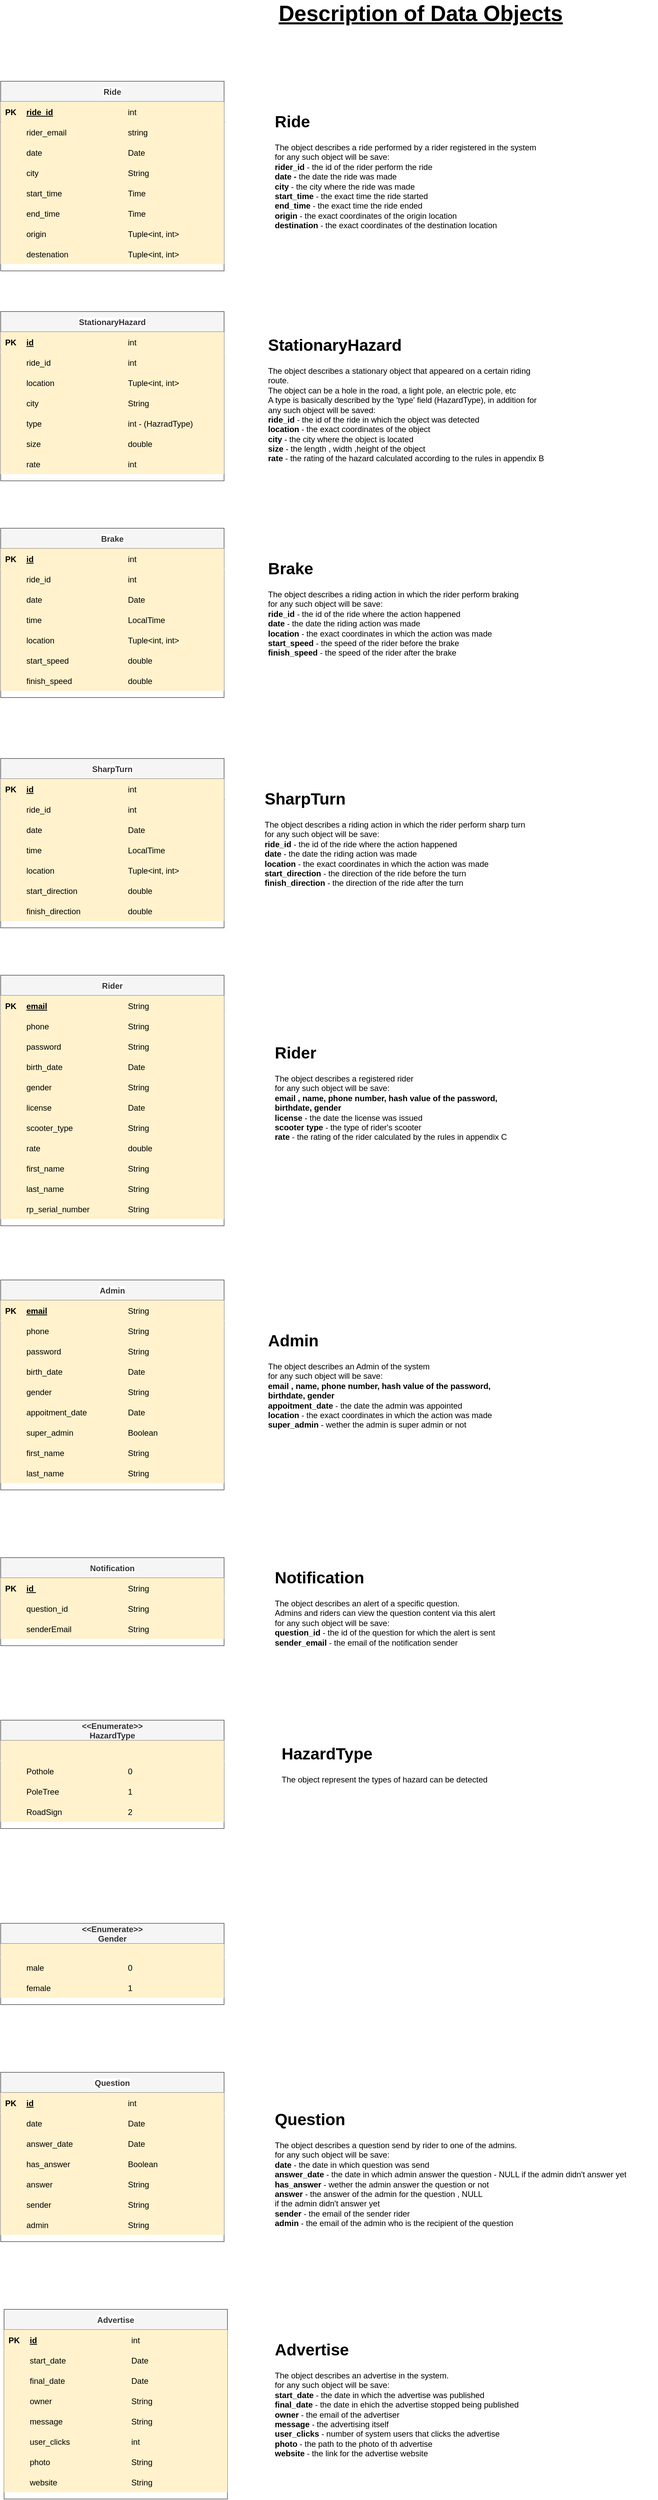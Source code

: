 <mxfile version="17.4.2" type="device" pages="3"><diagram id="R2lEEEUBdFMjLlhIrx00" name="Description of Data Objects"><mxGraphModel dx="1102" dy="1957" grid="1" gridSize="10" guides="1" tooltips="1" connect="1" arrows="1" fold="1" page="1" pageScale="1" pageWidth="850" pageHeight="1100" math="0" shadow="0" extFonts="Permanent Marker^https://fonts.googleapis.com/css?family=Permanent+Marker"><root><mxCell id="0"/><mxCell id="1" parent="0"/><mxCell id="n2MqP_c2hyU_j3lJEeFU-1" value="StationaryHazard" style="shape=table;startSize=30;container=1;collapsible=1;childLayout=tableLayout;fixedRows=1;rowLines=0;fontStyle=1;align=center;resizeLast=1;labelBackgroundColor=default;fillColor=#f5f5f5;strokeColor=#666666;fontColor=#333333;" parent="1" vertex="1"><mxGeometry x="110" y="-580" width="330" height="250" as="geometry"/></mxCell><mxCell id="n2MqP_c2hyU_j3lJEeFU-2" value="" style="shape=tableRow;horizontal=0;startSize=0;swimlaneHead=0;swimlaneBody=0;fillColor=#fff2cc;collapsible=0;dropTarget=0;points=[[0,0.5],[1,0.5]];portConstraint=eastwest;top=0;left=0;right=0;bottom=1;strokeColor=#d6b656;" parent="n2MqP_c2hyU_j3lJEeFU-1" vertex="1"><mxGeometry y="30" width="330" height="30" as="geometry"/></mxCell><mxCell id="n2MqP_c2hyU_j3lJEeFU-3" value="PK" style="shape=partialRectangle;connectable=0;fillColor=#fff2cc;top=0;left=0;bottom=0;right=0;fontStyle=1;overflow=hidden;strokeColor=#d6b656;" parent="n2MqP_c2hyU_j3lJEeFU-2" vertex="1"><mxGeometry width="30" height="30" as="geometry"><mxRectangle width="30" height="30" as="alternateBounds"/></mxGeometry></mxCell><mxCell id="n2MqP_c2hyU_j3lJEeFU-4" value="id" style="shape=partialRectangle;connectable=0;fillColor=#fff2cc;top=0;left=0;bottom=0;right=0;align=left;spacingLeft=6;fontStyle=5;overflow=hidden;strokeColor=#d6b656;" parent="n2MqP_c2hyU_j3lJEeFU-2" vertex="1"><mxGeometry x="30" width="150" height="30" as="geometry"><mxRectangle width="150" height="30" as="alternateBounds"/></mxGeometry></mxCell><mxCell id="n2MqP_c2hyU_j3lJEeFU-42" value="int" style="shape=partialRectangle;connectable=0;fillColor=#fff2cc;top=0;left=0;bottom=0;right=0;align=left;spacingLeft=6;fontStyle=0;overflow=hidden;strokeColor=#d6b656;" parent="n2MqP_c2hyU_j3lJEeFU-2" vertex="1"><mxGeometry x="180" width="150" height="30" as="geometry"><mxRectangle width="150" height="30" as="alternateBounds"/></mxGeometry></mxCell><mxCell id="n2MqP_c2hyU_j3lJEeFU-5" value="" style="shape=tableRow;horizontal=0;startSize=0;swimlaneHead=0;swimlaneBody=0;fillColor=#fff2cc;collapsible=0;dropTarget=0;points=[[0,0.5],[1,0.5]];portConstraint=eastwest;top=0;left=0;right=0;bottom=0;strokeColor=#d6b656;" parent="n2MqP_c2hyU_j3lJEeFU-1" vertex="1"><mxGeometry y="60" width="330" height="30" as="geometry"/></mxCell><mxCell id="n2MqP_c2hyU_j3lJEeFU-6" value="" style="shape=partialRectangle;connectable=0;fillColor=#fff2cc;top=0;left=0;bottom=0;right=0;editable=1;overflow=hidden;strokeColor=#d6b656;" parent="n2MqP_c2hyU_j3lJEeFU-5" vertex="1"><mxGeometry width="30" height="30" as="geometry"><mxRectangle width="30" height="30" as="alternateBounds"/></mxGeometry></mxCell><mxCell id="n2MqP_c2hyU_j3lJEeFU-7" value="ride_id" style="shape=partialRectangle;connectable=0;fillColor=#fff2cc;top=0;left=0;bottom=0;right=0;align=left;spacingLeft=6;overflow=hidden;strokeColor=#d6b656;" parent="n2MqP_c2hyU_j3lJEeFU-5" vertex="1"><mxGeometry x="30" width="150" height="30" as="geometry"><mxRectangle width="150" height="30" as="alternateBounds"/></mxGeometry></mxCell><mxCell id="n2MqP_c2hyU_j3lJEeFU-43" value="int" style="shape=partialRectangle;connectable=0;fillColor=#fff2cc;top=0;left=0;bottom=0;right=0;align=left;spacingLeft=6;overflow=hidden;strokeColor=#d6b656;" parent="n2MqP_c2hyU_j3lJEeFU-5" vertex="1"><mxGeometry x="180" width="150" height="30" as="geometry"><mxRectangle width="150" height="30" as="alternateBounds"/></mxGeometry></mxCell><mxCell id="n2MqP_c2hyU_j3lJEeFU-8" value="" style="shape=tableRow;horizontal=0;startSize=0;swimlaneHead=0;swimlaneBody=0;fillColor=#fff2cc;collapsible=0;dropTarget=0;points=[[0,0.5],[1,0.5]];portConstraint=eastwest;top=0;left=0;right=0;bottom=0;strokeColor=#d6b656;" parent="n2MqP_c2hyU_j3lJEeFU-1" vertex="1"><mxGeometry y="90" width="330" height="30" as="geometry"/></mxCell><mxCell id="n2MqP_c2hyU_j3lJEeFU-9" value="" style="shape=partialRectangle;connectable=0;fillColor=#fff2cc;top=0;left=0;bottom=0;right=0;editable=1;overflow=hidden;strokeColor=#d6b656;" parent="n2MqP_c2hyU_j3lJEeFU-8" vertex="1"><mxGeometry width="30" height="30" as="geometry"><mxRectangle width="30" height="30" as="alternateBounds"/></mxGeometry></mxCell><mxCell id="n2MqP_c2hyU_j3lJEeFU-10" value="location" style="shape=partialRectangle;connectable=0;fillColor=#fff2cc;top=0;left=0;bottom=0;right=0;align=left;spacingLeft=6;overflow=hidden;strokeColor=#d6b656;" parent="n2MqP_c2hyU_j3lJEeFU-8" vertex="1"><mxGeometry x="30" width="150" height="30" as="geometry"><mxRectangle width="150" height="30" as="alternateBounds"/></mxGeometry></mxCell><mxCell id="n2MqP_c2hyU_j3lJEeFU-44" value="Tuple&lt;int, int&gt;" style="shape=partialRectangle;connectable=0;fillColor=#fff2cc;top=0;left=0;bottom=0;right=0;align=left;spacingLeft=6;overflow=hidden;strokeColor=#d6b656;" parent="n2MqP_c2hyU_j3lJEeFU-8" vertex="1"><mxGeometry x="180" width="150" height="30" as="geometry"><mxRectangle width="150" height="30" as="alternateBounds"/></mxGeometry></mxCell><mxCell id="n2MqP_c2hyU_j3lJEeFU-11" value="" style="shape=tableRow;horizontal=0;startSize=0;swimlaneHead=0;swimlaneBody=0;fillColor=#fff2cc;collapsible=0;dropTarget=0;points=[[0,0.5],[1,0.5]];portConstraint=eastwest;top=0;left=0;right=0;bottom=0;strokeColor=#d6b656;" parent="n2MqP_c2hyU_j3lJEeFU-1" vertex="1"><mxGeometry y="120" width="330" height="30" as="geometry"/></mxCell><mxCell id="n2MqP_c2hyU_j3lJEeFU-12" value="" style="shape=partialRectangle;connectable=0;fillColor=#fff2cc;top=0;left=0;bottom=0;right=0;editable=1;overflow=hidden;strokeColor=#d6b656;" parent="n2MqP_c2hyU_j3lJEeFU-11" vertex="1"><mxGeometry width="30" height="30" as="geometry"><mxRectangle width="30" height="30" as="alternateBounds"/></mxGeometry></mxCell><mxCell id="n2MqP_c2hyU_j3lJEeFU-13" value="city" style="shape=partialRectangle;connectable=0;fillColor=#fff2cc;top=0;left=0;bottom=0;right=0;align=left;spacingLeft=6;overflow=hidden;strokeColor=#d6b656;" parent="n2MqP_c2hyU_j3lJEeFU-11" vertex="1"><mxGeometry x="30" width="150" height="30" as="geometry"><mxRectangle width="150" height="30" as="alternateBounds"/></mxGeometry></mxCell><mxCell id="n2MqP_c2hyU_j3lJEeFU-45" value="String" style="shape=partialRectangle;connectable=0;fillColor=#fff2cc;top=0;left=0;bottom=0;right=0;align=left;spacingLeft=6;overflow=hidden;strokeColor=#d6b656;" parent="n2MqP_c2hyU_j3lJEeFU-11" vertex="1"><mxGeometry x="180" width="150" height="30" as="geometry"><mxRectangle width="150" height="30" as="alternateBounds"/></mxGeometry></mxCell><mxCell id="n2MqP_c2hyU_j3lJEeFU-39" style="shape=tableRow;horizontal=0;startSize=0;swimlaneHead=0;swimlaneBody=0;fillColor=#fff2cc;collapsible=0;dropTarget=0;points=[[0,0.5],[1,0.5]];portConstraint=eastwest;top=0;left=0;right=0;bottom=0;strokeColor=#d6b656;" parent="n2MqP_c2hyU_j3lJEeFU-1" vertex="1"><mxGeometry y="150" width="330" height="30" as="geometry"/></mxCell><mxCell id="n2MqP_c2hyU_j3lJEeFU-40" style="shape=partialRectangle;connectable=0;fillColor=#fff2cc;top=0;left=0;bottom=0;right=0;editable=1;overflow=hidden;strokeColor=#d6b656;" parent="n2MqP_c2hyU_j3lJEeFU-39" vertex="1"><mxGeometry width="30" height="30" as="geometry"><mxRectangle width="30" height="30" as="alternateBounds"/></mxGeometry></mxCell><mxCell id="n2MqP_c2hyU_j3lJEeFU-41" value="type" style="shape=partialRectangle;connectable=0;fillColor=#fff2cc;top=0;left=0;bottom=0;right=0;align=left;spacingLeft=6;overflow=hidden;strokeColor=#d6b656;" parent="n2MqP_c2hyU_j3lJEeFU-39" vertex="1"><mxGeometry x="30" width="150" height="30" as="geometry"><mxRectangle width="150" height="30" as="alternateBounds"/></mxGeometry></mxCell><mxCell id="n2MqP_c2hyU_j3lJEeFU-46" value="int - (HazradType)" style="shape=partialRectangle;connectable=0;fillColor=#fff2cc;top=0;left=0;bottom=0;right=0;align=left;spacingLeft=6;overflow=hidden;strokeColor=#d6b656;" parent="n2MqP_c2hyU_j3lJEeFU-39" vertex="1"><mxGeometry x="180" width="150" height="30" as="geometry"><mxRectangle width="150" height="30" as="alternateBounds"/></mxGeometry></mxCell><mxCell id="n2MqP_c2hyU_j3lJEeFU-36" style="shape=tableRow;horizontal=0;startSize=0;swimlaneHead=0;swimlaneBody=0;fillColor=#fff2cc;collapsible=0;dropTarget=0;points=[[0,0.5],[1,0.5]];portConstraint=eastwest;top=0;left=0;right=0;bottom=0;strokeColor=#d6b656;" parent="n2MqP_c2hyU_j3lJEeFU-1" vertex="1"><mxGeometry y="180" width="330" height="30" as="geometry"/></mxCell><mxCell id="n2MqP_c2hyU_j3lJEeFU-37" style="shape=partialRectangle;connectable=0;fillColor=#fff2cc;top=0;left=0;bottom=0;right=0;editable=1;overflow=hidden;strokeColor=#d6b656;" parent="n2MqP_c2hyU_j3lJEeFU-36" vertex="1"><mxGeometry width="30" height="30" as="geometry"><mxRectangle width="30" height="30" as="alternateBounds"/></mxGeometry></mxCell><mxCell id="n2MqP_c2hyU_j3lJEeFU-38" value="size" style="shape=partialRectangle;connectable=0;fillColor=#fff2cc;top=0;left=0;bottom=0;right=0;align=left;spacingLeft=6;overflow=hidden;strokeColor=#d6b656;" parent="n2MqP_c2hyU_j3lJEeFU-36" vertex="1"><mxGeometry x="30" width="150" height="30" as="geometry"><mxRectangle width="150" height="30" as="alternateBounds"/></mxGeometry></mxCell><mxCell id="n2MqP_c2hyU_j3lJEeFU-47" value="double" style="shape=partialRectangle;connectable=0;fillColor=#fff2cc;top=0;left=0;bottom=0;right=0;align=left;spacingLeft=6;overflow=hidden;strokeColor=#d6b656;" parent="n2MqP_c2hyU_j3lJEeFU-36" vertex="1"><mxGeometry x="180" width="150" height="30" as="geometry"><mxRectangle width="150" height="30" as="alternateBounds"/></mxGeometry></mxCell><mxCell id="n2MqP_c2hyU_j3lJEeFU-33" style="shape=tableRow;horizontal=0;startSize=0;swimlaneHead=0;swimlaneBody=0;fillColor=#fff2cc;collapsible=0;dropTarget=0;points=[[0,0.5],[1,0.5]];portConstraint=eastwest;top=0;left=0;right=0;bottom=0;strokeColor=#d6b656;" parent="n2MqP_c2hyU_j3lJEeFU-1" vertex="1"><mxGeometry y="210" width="330" height="30" as="geometry"/></mxCell><mxCell id="n2MqP_c2hyU_j3lJEeFU-34" style="shape=partialRectangle;connectable=0;fillColor=#fff2cc;top=0;left=0;bottom=0;right=0;editable=1;overflow=hidden;strokeColor=#d6b656;" parent="n2MqP_c2hyU_j3lJEeFU-33" vertex="1"><mxGeometry width="30" height="30" as="geometry"><mxRectangle width="30" height="30" as="alternateBounds"/></mxGeometry></mxCell><mxCell id="n2MqP_c2hyU_j3lJEeFU-35" value="rate" style="shape=partialRectangle;connectable=0;fillColor=#fff2cc;top=0;left=0;bottom=0;right=0;align=left;spacingLeft=6;overflow=hidden;strokeColor=#d6b656;" parent="n2MqP_c2hyU_j3lJEeFU-33" vertex="1"><mxGeometry x="30" width="150" height="30" as="geometry"><mxRectangle width="150" height="30" as="alternateBounds"/></mxGeometry></mxCell><mxCell id="n2MqP_c2hyU_j3lJEeFU-48" value="int" style="shape=partialRectangle;connectable=0;fillColor=#fff2cc;top=0;left=0;bottom=0;right=0;align=left;spacingLeft=6;overflow=hidden;strokeColor=#d6b656;" parent="n2MqP_c2hyU_j3lJEeFU-33" vertex="1"><mxGeometry x="180" width="150" height="30" as="geometry"><mxRectangle width="150" height="30" as="alternateBounds"/></mxGeometry></mxCell><mxCell id="n2MqP_c2hyU_j3lJEeFU-53" value="&lt;&lt;Enumerate&gt;&gt;&#10;HazardType" style="shape=table;startSize=30;container=1;collapsible=1;childLayout=tableLayout;fixedRows=1;rowLines=0;fontStyle=1;align=center;resizeLast=1;fillColor=#f5f5f5;fontColor=#333333;strokeColor=#666666;" parent="1" vertex="1"><mxGeometry x="110" y="1500" width="330" height="160" as="geometry"/></mxCell><mxCell id="n2MqP_c2hyU_j3lJEeFU-54" value="" style="shape=tableRow;horizontal=0;startSize=0;swimlaneHead=0;swimlaneBody=0;fillColor=#fff2cc;collapsible=0;dropTarget=0;points=[[0,0.5],[1,0.5]];portConstraint=eastwest;top=0;left=0;right=0;bottom=1;strokeColor=#d6b656;" parent="n2MqP_c2hyU_j3lJEeFU-53" vertex="1"><mxGeometry y="30" width="330" height="30" as="geometry"/></mxCell><mxCell id="n2MqP_c2hyU_j3lJEeFU-55" value="" style="shape=partialRectangle;connectable=0;fillColor=#fff2cc;top=0;left=0;bottom=0;right=0;fontStyle=1;overflow=hidden;strokeColor=#d6b656;" parent="n2MqP_c2hyU_j3lJEeFU-54" vertex="1"><mxGeometry width="30" height="30" as="geometry"><mxRectangle width="30" height="30" as="alternateBounds"/></mxGeometry></mxCell><mxCell id="n2MqP_c2hyU_j3lJEeFU-56" value="" style="shape=partialRectangle;connectable=0;fillColor=#fff2cc;top=0;left=0;bottom=0;right=0;align=left;spacingLeft=6;fontStyle=5;overflow=hidden;strokeColor=#d6b656;" parent="n2MqP_c2hyU_j3lJEeFU-54" vertex="1"><mxGeometry x="30" width="150" height="30" as="geometry"><mxRectangle width="150" height="30" as="alternateBounds"/></mxGeometry></mxCell><mxCell id="n2MqP_c2hyU_j3lJEeFU-151" style="shape=partialRectangle;connectable=0;fillColor=#fff2cc;top=0;left=0;bottom=0;right=0;align=left;spacingLeft=6;fontStyle=5;overflow=hidden;strokeColor=#d6b656;" parent="n2MqP_c2hyU_j3lJEeFU-54" vertex="1"><mxGeometry x="180" width="150" height="30" as="geometry"><mxRectangle width="150" height="30" as="alternateBounds"/></mxGeometry></mxCell><mxCell id="n2MqP_c2hyU_j3lJEeFU-58" value="" style="shape=tableRow;horizontal=0;startSize=0;swimlaneHead=0;swimlaneBody=0;fillColor=#fff2cc;collapsible=0;dropTarget=0;points=[[0,0.5],[1,0.5]];portConstraint=eastwest;top=0;left=0;right=0;bottom=0;strokeColor=#d6b656;" parent="n2MqP_c2hyU_j3lJEeFU-53" vertex="1"><mxGeometry y="60" width="330" height="30" as="geometry"/></mxCell><mxCell id="n2MqP_c2hyU_j3lJEeFU-59" value="" style="shape=partialRectangle;connectable=0;fillColor=#fff2cc;top=0;left=0;bottom=0;right=0;editable=1;overflow=hidden;strokeColor=#d6b656;" parent="n2MqP_c2hyU_j3lJEeFU-58" vertex="1"><mxGeometry width="30" height="30" as="geometry"><mxRectangle width="30" height="30" as="alternateBounds"/></mxGeometry></mxCell><mxCell id="n2MqP_c2hyU_j3lJEeFU-60" value="Pothole" style="shape=partialRectangle;connectable=0;fillColor=#fff2cc;top=0;left=0;bottom=0;right=0;align=left;spacingLeft=6;overflow=hidden;strokeColor=#d6b656;" parent="n2MqP_c2hyU_j3lJEeFU-58" vertex="1"><mxGeometry x="30" width="150" height="30" as="geometry"><mxRectangle width="150" height="30" as="alternateBounds"/></mxGeometry></mxCell><mxCell id="n2MqP_c2hyU_j3lJEeFU-152" value="0" style="shape=partialRectangle;connectable=0;fillColor=#fff2cc;top=0;left=0;bottom=0;right=0;align=left;spacingLeft=6;overflow=hidden;strokeColor=#d6b656;" parent="n2MqP_c2hyU_j3lJEeFU-58" vertex="1"><mxGeometry x="180" width="150" height="30" as="geometry"><mxRectangle width="150" height="30" as="alternateBounds"/></mxGeometry></mxCell><mxCell id="n2MqP_c2hyU_j3lJEeFU-62" value="" style="shape=tableRow;horizontal=0;startSize=0;swimlaneHead=0;swimlaneBody=0;fillColor=#fff2cc;collapsible=0;dropTarget=0;points=[[0,0.5],[1,0.5]];portConstraint=eastwest;top=0;left=0;right=0;bottom=0;strokeColor=#d6b656;" parent="n2MqP_c2hyU_j3lJEeFU-53" vertex="1"><mxGeometry y="90" width="330" height="30" as="geometry"/></mxCell><mxCell id="n2MqP_c2hyU_j3lJEeFU-63" value="" style="shape=partialRectangle;connectable=0;fillColor=#fff2cc;top=0;left=0;bottom=0;right=0;editable=1;overflow=hidden;strokeColor=#d6b656;" parent="n2MqP_c2hyU_j3lJEeFU-62" vertex="1"><mxGeometry width="30" height="30" as="geometry"><mxRectangle width="30" height="30" as="alternateBounds"/></mxGeometry></mxCell><mxCell id="n2MqP_c2hyU_j3lJEeFU-64" value="PoleTree" style="shape=partialRectangle;connectable=0;fillColor=#fff2cc;top=0;left=0;bottom=0;right=0;align=left;spacingLeft=6;overflow=hidden;strokeColor=#d6b656;" parent="n2MqP_c2hyU_j3lJEeFU-62" vertex="1"><mxGeometry x="30" width="150" height="30" as="geometry"><mxRectangle width="150" height="30" as="alternateBounds"/></mxGeometry></mxCell><mxCell id="n2MqP_c2hyU_j3lJEeFU-153" value="1" style="shape=partialRectangle;connectable=0;fillColor=#fff2cc;top=0;left=0;bottom=0;right=0;align=left;spacingLeft=6;overflow=hidden;strokeColor=#d6b656;" parent="n2MqP_c2hyU_j3lJEeFU-62" vertex="1"><mxGeometry x="180" width="150" height="30" as="geometry"><mxRectangle width="150" height="30" as="alternateBounds"/></mxGeometry></mxCell><mxCell id="n2MqP_c2hyU_j3lJEeFU-66" value="" style="shape=tableRow;horizontal=0;startSize=0;swimlaneHead=0;swimlaneBody=0;fillColor=#fff2cc;collapsible=0;dropTarget=0;points=[[0,0.5],[1,0.5]];portConstraint=eastwest;top=0;left=0;right=0;bottom=0;strokeColor=#d6b656;" parent="n2MqP_c2hyU_j3lJEeFU-53" vertex="1"><mxGeometry y="120" width="330" height="30" as="geometry"/></mxCell><mxCell id="n2MqP_c2hyU_j3lJEeFU-67" value="" style="shape=partialRectangle;connectable=0;fillColor=#fff2cc;top=0;left=0;bottom=0;right=0;editable=1;overflow=hidden;strokeColor=#d6b656;" parent="n2MqP_c2hyU_j3lJEeFU-66" vertex="1"><mxGeometry width="30" height="30" as="geometry"><mxRectangle width="30" height="30" as="alternateBounds"/></mxGeometry></mxCell><mxCell id="n2MqP_c2hyU_j3lJEeFU-68" value="RoadSign" style="shape=partialRectangle;connectable=0;fillColor=#fff2cc;top=0;left=0;bottom=0;right=0;align=left;spacingLeft=6;overflow=hidden;strokeColor=#d6b656;" parent="n2MqP_c2hyU_j3lJEeFU-66" vertex="1"><mxGeometry x="30" width="150" height="30" as="geometry"><mxRectangle width="150" height="30" as="alternateBounds"/></mxGeometry></mxCell><mxCell id="n2MqP_c2hyU_j3lJEeFU-154" value="2" style="shape=partialRectangle;connectable=0;fillColor=#fff2cc;top=0;left=0;bottom=0;right=0;align=left;spacingLeft=6;overflow=hidden;strokeColor=#d6b656;" parent="n2MqP_c2hyU_j3lJEeFU-66" vertex="1"><mxGeometry x="180" width="150" height="30" as="geometry"><mxRectangle width="150" height="30" as="alternateBounds"/></mxGeometry></mxCell><mxCell id="n2MqP_c2hyU_j3lJEeFU-118" value="Ride" style="shape=table;startSize=30;container=1;collapsible=1;childLayout=tableLayout;fixedRows=1;rowLines=0;fontStyle=1;align=center;resizeLast=1;labelBackgroundColor=default;fillColor=#f5f5f5;strokeColor=#666666;fontColor=#333333;" parent="1" vertex="1"><mxGeometry x="110" y="-920" width="330" height="280" as="geometry"/></mxCell><mxCell id="n2MqP_c2hyU_j3lJEeFU-119" value="" style="shape=tableRow;horizontal=0;startSize=0;swimlaneHead=0;swimlaneBody=0;fillColor=none;collapsible=0;dropTarget=0;points=[[0,0.5],[1,0.5]];portConstraint=eastwest;top=0;left=0;right=0;bottom=1;" parent="n2MqP_c2hyU_j3lJEeFU-118" vertex="1"><mxGeometry y="30" width="330" height="30" as="geometry"/></mxCell><mxCell id="n2MqP_c2hyU_j3lJEeFU-120" value="PK" style="shape=partialRectangle;connectable=0;fillColor=#fff2cc;top=0;left=0;bottom=0;right=0;fontStyle=1;overflow=hidden;strokeColor=#d6b656;" parent="n2MqP_c2hyU_j3lJEeFU-119" vertex="1"><mxGeometry width="30" height="30" as="geometry"><mxRectangle width="30" height="30" as="alternateBounds"/></mxGeometry></mxCell><mxCell id="n2MqP_c2hyU_j3lJEeFU-121" value="ride_id" style="shape=partialRectangle;connectable=0;fillColor=#fff2cc;top=0;left=0;bottom=0;right=0;align=left;spacingLeft=6;fontStyle=5;overflow=hidden;strokeColor=#d6b656;" parent="n2MqP_c2hyU_j3lJEeFU-119" vertex="1"><mxGeometry x="30" width="150" height="30" as="geometry"><mxRectangle width="150" height="30" as="alternateBounds"/></mxGeometry></mxCell><mxCell id="n2MqP_c2hyU_j3lJEeFU-122" value="int" style="shape=partialRectangle;connectable=0;fillColor=#fff2cc;top=0;left=0;bottom=0;right=0;align=left;spacingLeft=6;fontStyle=0;overflow=hidden;strokeColor=#d6b656;" parent="n2MqP_c2hyU_j3lJEeFU-119" vertex="1"><mxGeometry x="180" width="150" height="30" as="geometry"><mxRectangle width="150" height="30" as="alternateBounds"/></mxGeometry></mxCell><mxCell id="n2MqP_c2hyU_j3lJEeFU-123" value="" style="shape=tableRow;horizontal=0;startSize=0;swimlaneHead=0;swimlaneBody=0;fillColor=none;collapsible=0;dropTarget=0;points=[[0,0.5],[1,0.5]];portConstraint=eastwest;top=0;left=0;right=0;bottom=0;" parent="n2MqP_c2hyU_j3lJEeFU-118" vertex="1"><mxGeometry y="60" width="330" height="30" as="geometry"/></mxCell><mxCell id="n2MqP_c2hyU_j3lJEeFU-124" value="" style="shape=partialRectangle;connectable=0;fillColor=#fff2cc;top=0;left=0;bottom=0;right=0;editable=1;overflow=hidden;strokeColor=#d6b656;" parent="n2MqP_c2hyU_j3lJEeFU-123" vertex="1"><mxGeometry width="30" height="30" as="geometry"><mxRectangle width="30" height="30" as="alternateBounds"/></mxGeometry></mxCell><mxCell id="n2MqP_c2hyU_j3lJEeFU-125" value="rider_email" style="shape=partialRectangle;connectable=0;fillColor=#fff2cc;top=0;left=0;bottom=0;right=0;align=left;spacingLeft=6;overflow=hidden;strokeColor=#d6b656;" parent="n2MqP_c2hyU_j3lJEeFU-123" vertex="1"><mxGeometry x="30" width="150" height="30" as="geometry"><mxRectangle width="150" height="30" as="alternateBounds"/></mxGeometry></mxCell><mxCell id="n2MqP_c2hyU_j3lJEeFU-126" value="string" style="shape=partialRectangle;connectable=0;fillColor=#fff2cc;top=0;left=0;bottom=0;right=0;align=left;spacingLeft=6;overflow=hidden;strokeColor=#808080;" parent="n2MqP_c2hyU_j3lJEeFU-123" vertex="1"><mxGeometry x="180" width="150" height="30" as="geometry"><mxRectangle width="150" height="30" as="alternateBounds"/></mxGeometry></mxCell><mxCell id="n2MqP_c2hyU_j3lJEeFU-127" value="" style="shape=tableRow;horizontal=0;startSize=0;swimlaneHead=0;swimlaneBody=0;fillColor=none;collapsible=0;dropTarget=0;points=[[0,0.5],[1,0.5]];portConstraint=eastwest;top=0;left=0;right=0;bottom=0;" parent="n2MqP_c2hyU_j3lJEeFU-118" vertex="1"><mxGeometry y="90" width="330" height="30" as="geometry"/></mxCell><mxCell id="n2MqP_c2hyU_j3lJEeFU-128" value="" style="shape=partialRectangle;connectable=0;fillColor=#fff2cc;top=0;left=0;bottom=0;right=0;editable=1;overflow=hidden;strokeColor=#d6b656;" parent="n2MqP_c2hyU_j3lJEeFU-127" vertex="1"><mxGeometry width="30" height="30" as="geometry"><mxRectangle width="30" height="30" as="alternateBounds"/></mxGeometry></mxCell><mxCell id="n2MqP_c2hyU_j3lJEeFU-129" value="date" style="shape=partialRectangle;connectable=0;fillColor=#fff2cc;top=0;left=0;bottom=0;right=0;align=left;spacingLeft=6;overflow=hidden;strokeColor=#d6b656;" parent="n2MqP_c2hyU_j3lJEeFU-127" vertex="1"><mxGeometry x="30" width="150" height="30" as="geometry"><mxRectangle width="150" height="30" as="alternateBounds"/></mxGeometry></mxCell><mxCell id="n2MqP_c2hyU_j3lJEeFU-130" value="Date" style="shape=partialRectangle;connectable=0;fillColor=#fff2cc;top=0;left=0;bottom=0;right=0;align=left;spacingLeft=6;overflow=hidden;strokeColor=#d6b656;" parent="n2MqP_c2hyU_j3lJEeFU-127" vertex="1"><mxGeometry x="180" width="150" height="30" as="geometry"><mxRectangle width="150" height="30" as="alternateBounds"/></mxGeometry></mxCell><mxCell id="n2MqP_c2hyU_j3lJEeFU-131" value="" style="shape=tableRow;horizontal=0;startSize=0;swimlaneHead=0;swimlaneBody=0;fillColor=none;collapsible=0;dropTarget=0;points=[[0,0.5],[1,0.5]];portConstraint=eastwest;top=0;left=0;right=0;bottom=0;" parent="n2MqP_c2hyU_j3lJEeFU-118" vertex="1"><mxGeometry y="120" width="330" height="30" as="geometry"/></mxCell><mxCell id="n2MqP_c2hyU_j3lJEeFU-132" value="" style="shape=partialRectangle;connectable=0;fillColor=#fff2cc;top=0;left=0;bottom=0;right=0;editable=1;overflow=hidden;strokeColor=#d6b656;" parent="n2MqP_c2hyU_j3lJEeFU-131" vertex="1"><mxGeometry width="30" height="30" as="geometry"><mxRectangle width="30" height="30" as="alternateBounds"/></mxGeometry></mxCell><mxCell id="n2MqP_c2hyU_j3lJEeFU-133" value="city" style="shape=partialRectangle;connectable=0;fillColor=#fff2cc;top=0;left=0;bottom=0;right=0;align=left;spacingLeft=6;overflow=hidden;strokeColor=#d6b656;" parent="n2MqP_c2hyU_j3lJEeFU-131" vertex="1"><mxGeometry x="30" width="150" height="30" as="geometry"><mxRectangle width="150" height="30" as="alternateBounds"/></mxGeometry></mxCell><mxCell id="n2MqP_c2hyU_j3lJEeFU-134" value="String" style="shape=partialRectangle;connectable=0;fillColor=#fff2cc;top=0;left=0;bottom=0;right=0;align=left;spacingLeft=6;overflow=hidden;strokeColor=#d6b656;" parent="n2MqP_c2hyU_j3lJEeFU-131" vertex="1"><mxGeometry x="180" width="150" height="30" as="geometry"><mxRectangle width="150" height="30" as="alternateBounds"/></mxGeometry></mxCell><mxCell id="n2MqP_c2hyU_j3lJEeFU-135" style="shape=tableRow;horizontal=0;startSize=0;swimlaneHead=0;swimlaneBody=0;fillColor=none;collapsible=0;dropTarget=0;points=[[0,0.5],[1,0.5]];portConstraint=eastwest;top=0;left=0;right=0;bottom=0;" parent="n2MqP_c2hyU_j3lJEeFU-118" vertex="1"><mxGeometry y="150" width="330" height="30" as="geometry"/></mxCell><mxCell id="n2MqP_c2hyU_j3lJEeFU-136" style="shape=partialRectangle;connectable=0;fillColor=#fff2cc;top=0;left=0;bottom=0;right=0;editable=1;overflow=hidden;strokeColor=#d6b656;" parent="n2MqP_c2hyU_j3lJEeFU-135" vertex="1"><mxGeometry width="30" height="30" as="geometry"><mxRectangle width="30" height="30" as="alternateBounds"/></mxGeometry></mxCell><mxCell id="n2MqP_c2hyU_j3lJEeFU-137" value="start_time" style="shape=partialRectangle;connectable=0;fillColor=#fff2cc;top=0;left=0;bottom=0;right=0;align=left;spacingLeft=6;overflow=hidden;strokeColor=#d6b656;" parent="n2MqP_c2hyU_j3lJEeFU-135" vertex="1"><mxGeometry x="30" width="150" height="30" as="geometry"><mxRectangle width="150" height="30" as="alternateBounds"/></mxGeometry></mxCell><mxCell id="n2MqP_c2hyU_j3lJEeFU-138" value="Time" style="shape=partialRectangle;connectable=0;fillColor=#fff2cc;top=0;left=0;bottom=0;right=0;align=left;spacingLeft=6;overflow=hidden;strokeColor=#d6b656;" parent="n2MqP_c2hyU_j3lJEeFU-135" vertex="1"><mxGeometry x="180" width="150" height="30" as="geometry"><mxRectangle width="150" height="30" as="alternateBounds"/></mxGeometry></mxCell><mxCell id="n2MqP_c2hyU_j3lJEeFU-139" style="shape=tableRow;horizontal=0;startSize=0;swimlaneHead=0;swimlaneBody=0;fillColor=none;collapsible=0;dropTarget=0;points=[[0,0.5],[1,0.5]];portConstraint=eastwest;top=0;left=0;right=0;bottom=0;" parent="n2MqP_c2hyU_j3lJEeFU-118" vertex="1"><mxGeometry y="180" width="330" height="30" as="geometry"/></mxCell><mxCell id="n2MqP_c2hyU_j3lJEeFU-140" style="shape=partialRectangle;connectable=0;fillColor=#fff2cc;top=0;left=0;bottom=0;right=0;editable=1;overflow=hidden;strokeColor=#d6b656;" parent="n2MqP_c2hyU_j3lJEeFU-139" vertex="1"><mxGeometry width="30" height="30" as="geometry"><mxRectangle width="30" height="30" as="alternateBounds"/></mxGeometry></mxCell><mxCell id="n2MqP_c2hyU_j3lJEeFU-141" value="end_time" style="shape=partialRectangle;connectable=0;fillColor=#fff2cc;top=0;left=0;bottom=0;right=0;align=left;spacingLeft=6;overflow=hidden;strokeColor=#d6b656;" parent="n2MqP_c2hyU_j3lJEeFU-139" vertex="1"><mxGeometry x="30" width="150" height="30" as="geometry"><mxRectangle width="150" height="30" as="alternateBounds"/></mxGeometry></mxCell><mxCell id="n2MqP_c2hyU_j3lJEeFU-142" value="Time" style="shape=partialRectangle;connectable=0;fillColor=#fff2cc;top=0;left=0;bottom=0;right=0;align=left;spacingLeft=6;overflow=hidden;strokeColor=#d6b656;" parent="n2MqP_c2hyU_j3lJEeFU-139" vertex="1"><mxGeometry x="180" width="150" height="30" as="geometry"><mxRectangle width="150" height="30" as="alternateBounds"/></mxGeometry></mxCell><mxCell id="n2MqP_c2hyU_j3lJEeFU-147" style="shape=tableRow;horizontal=0;startSize=0;swimlaneHead=0;swimlaneBody=0;fillColor=none;collapsible=0;dropTarget=0;points=[[0,0.5],[1,0.5]];portConstraint=eastwest;top=0;left=0;right=0;bottom=0;" parent="n2MqP_c2hyU_j3lJEeFU-118" vertex="1"><mxGeometry y="210" width="330" height="30" as="geometry"/></mxCell><mxCell id="n2MqP_c2hyU_j3lJEeFU-148" style="shape=partialRectangle;connectable=0;fillColor=#fff2cc;top=0;left=0;bottom=0;right=0;editable=1;overflow=hidden;strokeColor=#d6b656;" parent="n2MqP_c2hyU_j3lJEeFU-147" vertex="1"><mxGeometry width="30" height="30" as="geometry"><mxRectangle width="30" height="30" as="alternateBounds"/></mxGeometry></mxCell><mxCell id="n2MqP_c2hyU_j3lJEeFU-149" value="origin" style="shape=partialRectangle;connectable=0;fillColor=#fff2cc;top=0;left=0;bottom=0;right=0;align=left;spacingLeft=6;overflow=hidden;strokeColor=#d6b656;" parent="n2MqP_c2hyU_j3lJEeFU-147" vertex="1"><mxGeometry x="30" width="150" height="30" as="geometry"><mxRectangle width="150" height="30" as="alternateBounds"/></mxGeometry></mxCell><mxCell id="n2MqP_c2hyU_j3lJEeFU-150" value="Tuple&lt;int, int&gt;" style="shape=partialRectangle;connectable=0;fillColor=#fff2cc;top=0;left=0;bottom=0;right=0;align=left;spacingLeft=6;overflow=hidden;strokeColor=#d6b656;" parent="n2MqP_c2hyU_j3lJEeFU-147" vertex="1"><mxGeometry x="180" width="150" height="30" as="geometry"><mxRectangle width="150" height="30" as="alternateBounds"/></mxGeometry></mxCell><mxCell id="n2MqP_c2hyU_j3lJEeFU-143" style="shape=tableRow;horizontal=0;startSize=0;swimlaneHead=0;swimlaneBody=0;fillColor=none;collapsible=0;dropTarget=0;points=[[0,0.5],[1,0.5]];portConstraint=eastwest;top=0;left=0;right=0;bottom=0;" parent="n2MqP_c2hyU_j3lJEeFU-118" vertex="1"><mxGeometry y="240" width="330" height="30" as="geometry"/></mxCell><mxCell id="n2MqP_c2hyU_j3lJEeFU-144" style="shape=partialRectangle;connectable=0;fillColor=#fff2cc;top=0;left=0;bottom=0;right=0;editable=1;overflow=hidden;strokeColor=#d6b656;" parent="n2MqP_c2hyU_j3lJEeFU-143" vertex="1"><mxGeometry width="30" height="30" as="geometry"><mxRectangle width="30" height="30" as="alternateBounds"/></mxGeometry></mxCell><mxCell id="n2MqP_c2hyU_j3lJEeFU-145" value="destenation" style="shape=partialRectangle;connectable=0;fillColor=#fff2cc;top=0;left=0;bottom=0;right=0;align=left;spacingLeft=6;overflow=hidden;strokeColor=#d6b656;" parent="n2MqP_c2hyU_j3lJEeFU-143" vertex="1"><mxGeometry x="30" width="150" height="30" as="geometry"><mxRectangle width="150" height="30" as="alternateBounds"/></mxGeometry></mxCell><mxCell id="n2MqP_c2hyU_j3lJEeFU-146" value="Tuple&lt;int, int&gt;" style="shape=partialRectangle;connectable=0;fillColor=#fff2cc;top=0;left=0;bottom=0;right=0;align=left;spacingLeft=6;overflow=hidden;strokeColor=#d6b656;" parent="n2MqP_c2hyU_j3lJEeFU-143" vertex="1"><mxGeometry x="180" width="150" height="30" as="geometry"><mxRectangle width="150" height="30" as="alternateBounds"/></mxGeometry></mxCell><mxCell id="n2MqP_c2hyU_j3lJEeFU-158" value="Brake" style="shape=table;startSize=30;container=1;collapsible=1;childLayout=tableLayout;fixedRows=1;rowLines=0;fontStyle=1;align=center;resizeLast=1;labelBackgroundColor=default;fillColor=#f5f5f5;fontColor=#333333;strokeColor=#666666;" parent="1" vertex="1"><mxGeometry x="110" y="-260" width="330" height="250" as="geometry"/></mxCell><mxCell id="n2MqP_c2hyU_j3lJEeFU-159" value="" style="shape=tableRow;horizontal=0;startSize=0;swimlaneHead=0;swimlaneBody=0;fillColor=#fff2cc;collapsible=0;dropTarget=0;points=[[0,0.5],[1,0.5]];portConstraint=eastwest;top=0;left=0;right=0;bottom=1;strokeColor=#d6b656;" parent="n2MqP_c2hyU_j3lJEeFU-158" vertex="1"><mxGeometry y="30" width="330" height="30" as="geometry"/></mxCell><mxCell id="n2MqP_c2hyU_j3lJEeFU-160" value="PK" style="shape=partialRectangle;connectable=0;fillColor=#fff2cc;top=0;left=0;bottom=0;right=0;fontStyle=1;overflow=hidden;strokeColor=#d6b656;" parent="n2MqP_c2hyU_j3lJEeFU-159" vertex="1"><mxGeometry width="30" height="30" as="geometry"><mxRectangle width="30" height="30" as="alternateBounds"/></mxGeometry></mxCell><mxCell id="n2MqP_c2hyU_j3lJEeFU-161" value="id" style="shape=partialRectangle;connectable=0;fillColor=#fff2cc;top=0;left=0;bottom=0;right=0;align=left;spacingLeft=6;fontStyle=5;overflow=hidden;strokeColor=#d6b656;" parent="n2MqP_c2hyU_j3lJEeFU-159" vertex="1"><mxGeometry x="30" width="150" height="30" as="geometry"><mxRectangle width="150" height="30" as="alternateBounds"/></mxGeometry></mxCell><mxCell id="n2MqP_c2hyU_j3lJEeFU-162" value="int" style="shape=partialRectangle;connectable=0;fillColor=#fff2cc;top=0;left=0;bottom=0;right=0;align=left;spacingLeft=6;fontStyle=0;overflow=hidden;strokeColor=#d6b656;" parent="n2MqP_c2hyU_j3lJEeFU-159" vertex="1"><mxGeometry x="180" width="150" height="30" as="geometry"><mxRectangle width="150" height="30" as="alternateBounds"/></mxGeometry></mxCell><mxCell id="n2MqP_c2hyU_j3lJEeFU-163" value="" style="shape=tableRow;horizontal=0;startSize=0;swimlaneHead=0;swimlaneBody=0;fillColor=#fff2cc;collapsible=0;dropTarget=0;points=[[0,0.5],[1,0.5]];portConstraint=eastwest;top=0;left=0;right=0;bottom=0;strokeColor=#d6b656;" parent="n2MqP_c2hyU_j3lJEeFU-158" vertex="1"><mxGeometry y="60" width="330" height="30" as="geometry"/></mxCell><mxCell id="n2MqP_c2hyU_j3lJEeFU-164" value="" style="shape=partialRectangle;connectable=0;fillColor=#fff2cc;top=0;left=0;bottom=0;right=0;editable=1;overflow=hidden;strokeColor=#d6b656;" parent="n2MqP_c2hyU_j3lJEeFU-163" vertex="1"><mxGeometry width="30" height="30" as="geometry"><mxRectangle width="30" height="30" as="alternateBounds"/></mxGeometry></mxCell><mxCell id="n2MqP_c2hyU_j3lJEeFU-165" value="ride_id" style="shape=partialRectangle;connectable=0;fillColor=#fff2cc;top=0;left=0;bottom=0;right=0;align=left;spacingLeft=6;overflow=hidden;strokeColor=#d6b656;" parent="n2MqP_c2hyU_j3lJEeFU-163" vertex="1"><mxGeometry x="30" width="150" height="30" as="geometry"><mxRectangle width="150" height="30" as="alternateBounds"/></mxGeometry></mxCell><mxCell id="n2MqP_c2hyU_j3lJEeFU-166" value="int" style="shape=partialRectangle;connectable=0;fillColor=#fff2cc;top=0;left=0;bottom=0;right=0;align=left;spacingLeft=6;overflow=hidden;strokeColor=#d6b656;" parent="n2MqP_c2hyU_j3lJEeFU-163" vertex="1"><mxGeometry x="180" width="150" height="30" as="geometry"><mxRectangle width="150" height="30" as="alternateBounds"/></mxGeometry></mxCell><mxCell id="n2MqP_c2hyU_j3lJEeFU-167" value="" style="shape=tableRow;horizontal=0;startSize=0;swimlaneHead=0;swimlaneBody=0;fillColor=#fff2cc;collapsible=0;dropTarget=0;points=[[0,0.5],[1,0.5]];portConstraint=eastwest;top=0;left=0;right=0;bottom=0;strokeColor=#d6b656;" parent="n2MqP_c2hyU_j3lJEeFU-158" vertex="1"><mxGeometry y="90" width="330" height="30" as="geometry"/></mxCell><mxCell id="n2MqP_c2hyU_j3lJEeFU-168" value="" style="shape=partialRectangle;connectable=0;fillColor=#fff2cc;top=0;left=0;bottom=0;right=0;editable=1;overflow=hidden;strokeColor=#d6b656;" parent="n2MqP_c2hyU_j3lJEeFU-167" vertex="1"><mxGeometry width="30" height="30" as="geometry"><mxRectangle width="30" height="30" as="alternateBounds"/></mxGeometry></mxCell><mxCell id="n2MqP_c2hyU_j3lJEeFU-169" value="date" style="shape=partialRectangle;connectable=0;fillColor=#fff2cc;top=0;left=0;bottom=0;right=0;align=left;spacingLeft=6;overflow=hidden;strokeColor=#d6b656;" parent="n2MqP_c2hyU_j3lJEeFU-167" vertex="1"><mxGeometry x="30" width="150" height="30" as="geometry"><mxRectangle width="150" height="30" as="alternateBounds"/></mxGeometry></mxCell><mxCell id="n2MqP_c2hyU_j3lJEeFU-170" value="Date" style="shape=partialRectangle;connectable=0;fillColor=#fff2cc;top=0;left=0;bottom=0;right=0;align=left;spacingLeft=6;overflow=hidden;strokeColor=#d6b656;" parent="n2MqP_c2hyU_j3lJEeFU-167" vertex="1"><mxGeometry x="180" width="150" height="30" as="geometry"><mxRectangle width="150" height="30" as="alternateBounds"/></mxGeometry></mxCell><mxCell id="pYetweG_Wf9WK9hJbEkT-23" style="shape=tableRow;horizontal=0;startSize=0;swimlaneHead=0;swimlaneBody=0;fillColor=#fff2cc;collapsible=0;dropTarget=0;points=[[0,0.5],[1,0.5]];portConstraint=eastwest;top=0;left=0;right=0;bottom=0;strokeColor=#d6b656;" parent="n2MqP_c2hyU_j3lJEeFU-158" vertex="1"><mxGeometry y="120" width="330" height="30" as="geometry"/></mxCell><mxCell id="pYetweG_Wf9WK9hJbEkT-24" style="shape=partialRectangle;connectable=0;fillColor=#fff2cc;top=0;left=0;bottom=0;right=0;editable=1;overflow=hidden;strokeColor=#d6b656;" parent="pYetweG_Wf9WK9hJbEkT-23" vertex="1"><mxGeometry width="30" height="30" as="geometry"><mxRectangle width="30" height="30" as="alternateBounds"/></mxGeometry></mxCell><mxCell id="pYetweG_Wf9WK9hJbEkT-25" value="time" style="shape=partialRectangle;connectable=0;fillColor=#fff2cc;top=0;left=0;bottom=0;right=0;align=left;spacingLeft=6;overflow=hidden;strokeColor=#d6b656;" parent="pYetweG_Wf9WK9hJbEkT-23" vertex="1"><mxGeometry x="30" width="150" height="30" as="geometry"><mxRectangle width="150" height="30" as="alternateBounds"/></mxGeometry></mxCell><mxCell id="pYetweG_Wf9WK9hJbEkT-26" value="LocalTime" style="shape=partialRectangle;connectable=0;fillColor=#fff2cc;top=0;left=0;bottom=0;right=0;align=left;spacingLeft=6;overflow=hidden;strokeColor=#d6b656;" parent="pYetweG_Wf9WK9hJbEkT-23" vertex="1"><mxGeometry x="180" width="150" height="30" as="geometry"><mxRectangle width="150" height="30" as="alternateBounds"/></mxGeometry></mxCell><mxCell id="n2MqP_c2hyU_j3lJEeFU-171" value="" style="shape=tableRow;horizontal=0;startSize=0;swimlaneHead=0;swimlaneBody=0;fillColor=#fff2cc;collapsible=0;dropTarget=0;points=[[0,0.5],[1,0.5]];portConstraint=eastwest;top=0;left=0;right=0;bottom=0;strokeColor=#d6b656;" parent="n2MqP_c2hyU_j3lJEeFU-158" vertex="1"><mxGeometry y="150" width="330" height="30" as="geometry"/></mxCell><mxCell id="n2MqP_c2hyU_j3lJEeFU-172" value="" style="shape=partialRectangle;connectable=0;fillColor=#fff2cc;top=0;left=0;bottom=0;right=0;editable=1;overflow=hidden;strokeColor=#d6b656;" parent="n2MqP_c2hyU_j3lJEeFU-171" vertex="1"><mxGeometry width="30" height="30" as="geometry"><mxRectangle width="30" height="30" as="alternateBounds"/></mxGeometry></mxCell><mxCell id="n2MqP_c2hyU_j3lJEeFU-173" value="location" style="shape=partialRectangle;connectable=0;fillColor=#fff2cc;top=0;left=0;bottom=0;right=0;align=left;spacingLeft=6;overflow=hidden;strokeColor=#d6b656;" parent="n2MqP_c2hyU_j3lJEeFU-171" vertex="1"><mxGeometry x="30" width="150" height="30" as="geometry"><mxRectangle width="150" height="30" as="alternateBounds"/></mxGeometry></mxCell><mxCell id="n2MqP_c2hyU_j3lJEeFU-174" value="Tuple&lt;int, int&gt;" style="shape=partialRectangle;connectable=0;fillColor=#fff2cc;top=0;left=0;bottom=0;right=0;align=left;spacingLeft=6;overflow=hidden;strokeColor=#d6b656;" parent="n2MqP_c2hyU_j3lJEeFU-171" vertex="1"><mxGeometry x="180" width="150" height="30" as="geometry"><mxRectangle width="150" height="30" as="alternateBounds"/></mxGeometry></mxCell><mxCell id="n2MqP_c2hyU_j3lJEeFU-175" style="shape=tableRow;horizontal=0;startSize=0;swimlaneHead=0;swimlaneBody=0;fillColor=#fff2cc;collapsible=0;dropTarget=0;points=[[0,0.5],[1,0.5]];portConstraint=eastwest;top=0;left=0;right=0;bottom=0;strokeColor=#d6b656;" parent="n2MqP_c2hyU_j3lJEeFU-158" vertex="1"><mxGeometry y="180" width="330" height="30" as="geometry"/></mxCell><mxCell id="n2MqP_c2hyU_j3lJEeFU-176" style="shape=partialRectangle;connectable=0;fillColor=#fff2cc;top=0;left=0;bottom=0;right=0;editable=1;overflow=hidden;strokeColor=#d6b656;" parent="n2MqP_c2hyU_j3lJEeFU-175" vertex="1"><mxGeometry width="30" height="30" as="geometry"><mxRectangle width="30" height="30" as="alternateBounds"/></mxGeometry></mxCell><mxCell id="n2MqP_c2hyU_j3lJEeFU-177" value="start_speed" style="shape=partialRectangle;connectable=0;fillColor=#fff2cc;top=0;left=0;bottom=0;right=0;align=left;spacingLeft=6;overflow=hidden;strokeColor=#d6b656;" parent="n2MqP_c2hyU_j3lJEeFU-175" vertex="1"><mxGeometry x="30" width="150" height="30" as="geometry"><mxRectangle width="150" height="30" as="alternateBounds"/></mxGeometry></mxCell><mxCell id="n2MqP_c2hyU_j3lJEeFU-178" value="double" style="shape=partialRectangle;connectable=0;fillColor=#fff2cc;top=0;left=0;bottom=0;right=0;align=left;spacingLeft=6;overflow=hidden;strokeColor=#d6b656;" parent="n2MqP_c2hyU_j3lJEeFU-175" vertex="1"><mxGeometry x="180" width="150" height="30" as="geometry"><mxRectangle width="150" height="30" as="alternateBounds"/></mxGeometry></mxCell><mxCell id="n2MqP_c2hyU_j3lJEeFU-179" style="shape=tableRow;horizontal=0;startSize=0;swimlaneHead=0;swimlaneBody=0;fillColor=#fff2cc;collapsible=0;dropTarget=0;points=[[0,0.5],[1,0.5]];portConstraint=eastwest;top=0;left=0;right=0;bottom=0;strokeColor=#d6b656;" parent="n2MqP_c2hyU_j3lJEeFU-158" vertex="1"><mxGeometry y="210" width="330" height="30" as="geometry"/></mxCell><mxCell id="n2MqP_c2hyU_j3lJEeFU-180" style="shape=partialRectangle;connectable=0;fillColor=#fff2cc;top=0;left=0;bottom=0;right=0;editable=1;overflow=hidden;strokeColor=#d6b656;" parent="n2MqP_c2hyU_j3lJEeFU-179" vertex="1"><mxGeometry width="30" height="30" as="geometry"><mxRectangle width="30" height="30" as="alternateBounds"/></mxGeometry></mxCell><mxCell id="n2MqP_c2hyU_j3lJEeFU-181" value="finish_speed" style="shape=partialRectangle;connectable=0;fillColor=#fff2cc;top=0;left=0;bottom=0;right=0;align=left;spacingLeft=6;overflow=hidden;strokeColor=#d6b656;" parent="n2MqP_c2hyU_j3lJEeFU-179" vertex="1"><mxGeometry x="30" width="150" height="30" as="geometry"><mxRectangle width="150" height="30" as="alternateBounds"/></mxGeometry></mxCell><mxCell id="n2MqP_c2hyU_j3lJEeFU-182" value="double" style="shape=partialRectangle;connectable=0;fillColor=#fff2cc;top=0;left=0;bottom=0;right=0;align=left;spacingLeft=6;overflow=hidden;strokeColor=#d6b656;" parent="n2MqP_c2hyU_j3lJEeFU-179" vertex="1"><mxGeometry x="180" width="150" height="30" as="geometry"><mxRectangle width="150" height="30" as="alternateBounds"/></mxGeometry></mxCell><mxCell id="n2MqP_c2hyU_j3lJEeFU-191" value="SharpTurn" style="shape=table;startSize=30;container=1;collapsible=1;childLayout=tableLayout;fixedRows=1;rowLines=0;fontStyle=1;align=center;resizeLast=1;labelBackgroundColor=default;fillColor=#f5f5f5;fontColor=#333333;strokeColor=#666666;" parent="1" vertex="1"><mxGeometry x="110" y="80" width="330" height="250" as="geometry"/></mxCell><mxCell id="n2MqP_c2hyU_j3lJEeFU-192" value="" style="shape=tableRow;horizontal=0;startSize=0;swimlaneHead=0;swimlaneBody=0;fillColor=none;collapsible=0;dropTarget=0;points=[[0,0.5],[1,0.5]];portConstraint=eastwest;top=0;left=0;right=0;bottom=1;" parent="n2MqP_c2hyU_j3lJEeFU-191" vertex="1"><mxGeometry y="30" width="330" height="30" as="geometry"/></mxCell><mxCell id="n2MqP_c2hyU_j3lJEeFU-193" value="PK" style="shape=partialRectangle;connectable=0;fillColor=#fff2cc;top=0;left=0;bottom=0;right=0;fontStyle=1;overflow=hidden;strokeColor=#d6b656;" parent="n2MqP_c2hyU_j3lJEeFU-192" vertex="1"><mxGeometry width="30" height="30" as="geometry"><mxRectangle width="30" height="30" as="alternateBounds"/></mxGeometry></mxCell><mxCell id="n2MqP_c2hyU_j3lJEeFU-194" value="id" style="shape=partialRectangle;connectable=0;fillColor=#fff2cc;top=0;left=0;bottom=0;right=0;align=left;spacingLeft=6;fontStyle=5;overflow=hidden;strokeColor=#d6b656;" parent="n2MqP_c2hyU_j3lJEeFU-192" vertex="1"><mxGeometry x="30" width="150" height="30" as="geometry"><mxRectangle width="150" height="30" as="alternateBounds"/></mxGeometry></mxCell><mxCell id="n2MqP_c2hyU_j3lJEeFU-195" value="int" style="shape=partialRectangle;connectable=0;fillColor=#fff2cc;top=0;left=0;bottom=0;right=0;align=left;spacingLeft=6;fontStyle=0;overflow=hidden;strokeColor=#d6b656;" parent="n2MqP_c2hyU_j3lJEeFU-192" vertex="1"><mxGeometry x="180" width="150" height="30" as="geometry"><mxRectangle width="150" height="30" as="alternateBounds"/></mxGeometry></mxCell><mxCell id="n2MqP_c2hyU_j3lJEeFU-196" value="" style="shape=tableRow;horizontal=0;startSize=0;swimlaneHead=0;swimlaneBody=0;fillColor=#fff2cc;collapsible=0;dropTarget=0;points=[[0,0.5],[1,0.5]];portConstraint=eastwest;top=0;left=0;right=0;bottom=0;strokeColor=#d6b656;" parent="n2MqP_c2hyU_j3lJEeFU-191" vertex="1"><mxGeometry y="60" width="330" height="30" as="geometry"/></mxCell><mxCell id="n2MqP_c2hyU_j3lJEeFU-197" value="" style="shape=partialRectangle;connectable=0;fillColor=#fff2cc;top=0;left=0;bottom=0;right=0;editable=1;overflow=hidden;strokeColor=#d6b656;" parent="n2MqP_c2hyU_j3lJEeFU-196" vertex="1"><mxGeometry width="30" height="30" as="geometry"><mxRectangle width="30" height="30" as="alternateBounds"/></mxGeometry></mxCell><mxCell id="n2MqP_c2hyU_j3lJEeFU-198" value="ride_id" style="shape=partialRectangle;connectable=0;fillColor=#fff2cc;top=0;left=0;bottom=0;right=0;align=left;spacingLeft=6;overflow=hidden;strokeColor=#d6b656;" parent="n2MqP_c2hyU_j3lJEeFU-196" vertex="1"><mxGeometry x="30" width="150" height="30" as="geometry"><mxRectangle width="150" height="30" as="alternateBounds"/></mxGeometry></mxCell><mxCell id="n2MqP_c2hyU_j3lJEeFU-199" value="int" style="shape=partialRectangle;connectable=0;fillColor=#fff2cc;top=0;left=0;bottom=0;right=0;align=left;spacingLeft=6;overflow=hidden;strokeColor=#d6b656;" parent="n2MqP_c2hyU_j3lJEeFU-196" vertex="1"><mxGeometry x="180" width="150" height="30" as="geometry"><mxRectangle width="150" height="30" as="alternateBounds"/></mxGeometry></mxCell><mxCell id="n2MqP_c2hyU_j3lJEeFU-200" value="" style="shape=tableRow;horizontal=0;startSize=0;swimlaneHead=0;swimlaneBody=0;fillColor=#fff2cc;collapsible=0;dropTarget=0;points=[[0,0.5],[1,0.5]];portConstraint=eastwest;top=0;left=0;right=0;bottom=0;strokeColor=#d6b656;" parent="n2MqP_c2hyU_j3lJEeFU-191" vertex="1"><mxGeometry y="90" width="330" height="30" as="geometry"/></mxCell><mxCell id="n2MqP_c2hyU_j3lJEeFU-201" value="" style="shape=partialRectangle;connectable=0;fillColor=#fff2cc;top=0;left=0;bottom=0;right=0;editable=1;overflow=hidden;strokeColor=#d6b656;" parent="n2MqP_c2hyU_j3lJEeFU-200" vertex="1"><mxGeometry width="30" height="30" as="geometry"><mxRectangle width="30" height="30" as="alternateBounds"/></mxGeometry></mxCell><mxCell id="n2MqP_c2hyU_j3lJEeFU-202" value="date" style="shape=partialRectangle;connectable=0;fillColor=#fff2cc;top=0;left=0;bottom=0;right=0;align=left;spacingLeft=6;overflow=hidden;strokeColor=#d6b656;" parent="n2MqP_c2hyU_j3lJEeFU-200" vertex="1"><mxGeometry x="30" width="150" height="30" as="geometry"><mxRectangle width="150" height="30" as="alternateBounds"/></mxGeometry></mxCell><mxCell id="n2MqP_c2hyU_j3lJEeFU-203" value="Date" style="shape=partialRectangle;connectable=0;fillColor=#fff2cc;top=0;left=0;bottom=0;right=0;align=left;spacingLeft=6;overflow=hidden;strokeColor=#d6b656;" parent="n2MqP_c2hyU_j3lJEeFU-200" vertex="1"><mxGeometry x="180" width="150" height="30" as="geometry"><mxRectangle width="150" height="30" as="alternateBounds"/></mxGeometry></mxCell><mxCell id="pYetweG_Wf9WK9hJbEkT-27" style="shape=tableRow;horizontal=0;startSize=0;swimlaneHead=0;swimlaneBody=0;fillColor=#fff2cc;collapsible=0;dropTarget=0;points=[[0,0.5],[1,0.5]];portConstraint=eastwest;top=0;left=0;right=0;bottom=0;strokeColor=#d6b656;" parent="n2MqP_c2hyU_j3lJEeFU-191" vertex="1"><mxGeometry y="120" width="330" height="30" as="geometry"/></mxCell><mxCell id="pYetweG_Wf9WK9hJbEkT-28" style="shape=partialRectangle;connectable=0;fillColor=#fff2cc;top=0;left=0;bottom=0;right=0;editable=1;overflow=hidden;strokeColor=#d6b656;" parent="pYetweG_Wf9WK9hJbEkT-27" vertex="1"><mxGeometry width="30" height="30" as="geometry"><mxRectangle width="30" height="30" as="alternateBounds"/></mxGeometry></mxCell><mxCell id="pYetweG_Wf9WK9hJbEkT-29" value="time" style="shape=partialRectangle;connectable=0;fillColor=#fff2cc;top=0;left=0;bottom=0;right=0;align=left;spacingLeft=6;overflow=hidden;strokeColor=#d6b656;" parent="pYetweG_Wf9WK9hJbEkT-27" vertex="1"><mxGeometry x="30" width="150" height="30" as="geometry"><mxRectangle width="150" height="30" as="alternateBounds"/></mxGeometry></mxCell><mxCell id="pYetweG_Wf9WK9hJbEkT-30" value="LocalTime" style="shape=partialRectangle;connectable=0;fillColor=#fff2cc;top=0;left=0;bottom=0;right=0;align=left;spacingLeft=6;overflow=hidden;strokeColor=#d6b656;" parent="pYetweG_Wf9WK9hJbEkT-27" vertex="1"><mxGeometry x="180" width="150" height="30" as="geometry"><mxRectangle width="150" height="30" as="alternateBounds"/></mxGeometry></mxCell><mxCell id="n2MqP_c2hyU_j3lJEeFU-204" value="" style="shape=tableRow;horizontal=0;startSize=0;swimlaneHead=0;swimlaneBody=0;fillColor=#fff2cc;collapsible=0;dropTarget=0;points=[[0,0.5],[1,0.5]];portConstraint=eastwest;top=0;left=0;right=0;bottom=0;strokeColor=#d6b656;" parent="n2MqP_c2hyU_j3lJEeFU-191" vertex="1"><mxGeometry y="150" width="330" height="30" as="geometry"/></mxCell><mxCell id="n2MqP_c2hyU_j3lJEeFU-205" value="" style="shape=partialRectangle;connectable=0;fillColor=#fff2cc;top=0;left=0;bottom=0;right=0;editable=1;overflow=hidden;strokeColor=#d6b656;" parent="n2MqP_c2hyU_j3lJEeFU-204" vertex="1"><mxGeometry width="30" height="30" as="geometry"><mxRectangle width="30" height="30" as="alternateBounds"/></mxGeometry></mxCell><mxCell id="n2MqP_c2hyU_j3lJEeFU-206" value="location" style="shape=partialRectangle;connectable=0;fillColor=#fff2cc;top=0;left=0;bottom=0;right=0;align=left;spacingLeft=6;overflow=hidden;strokeColor=#d6b656;" parent="n2MqP_c2hyU_j3lJEeFU-204" vertex="1"><mxGeometry x="30" width="150" height="30" as="geometry"><mxRectangle width="150" height="30" as="alternateBounds"/></mxGeometry></mxCell><mxCell id="n2MqP_c2hyU_j3lJEeFU-207" value="Tuple&lt;int, int&gt;" style="shape=partialRectangle;connectable=0;fillColor=#fff2cc;top=0;left=0;bottom=0;right=0;align=left;spacingLeft=6;overflow=hidden;strokeColor=#d6b656;" parent="n2MqP_c2hyU_j3lJEeFU-204" vertex="1"><mxGeometry x="180" width="150" height="30" as="geometry"><mxRectangle width="150" height="30" as="alternateBounds"/></mxGeometry></mxCell><mxCell id="n2MqP_c2hyU_j3lJEeFU-208" style="shape=tableRow;horizontal=0;startSize=0;swimlaneHead=0;swimlaneBody=0;fillColor=#fff2cc;collapsible=0;dropTarget=0;points=[[0,0.5],[1,0.5]];portConstraint=eastwest;top=0;left=0;right=0;bottom=0;strokeColor=#d6b656;" parent="n2MqP_c2hyU_j3lJEeFU-191" vertex="1"><mxGeometry y="180" width="330" height="30" as="geometry"/></mxCell><mxCell id="n2MqP_c2hyU_j3lJEeFU-209" style="shape=partialRectangle;connectable=0;fillColor=#fff2cc;top=0;left=0;bottom=0;right=0;editable=1;overflow=hidden;strokeColor=#d6b656;" parent="n2MqP_c2hyU_j3lJEeFU-208" vertex="1"><mxGeometry width="30" height="30" as="geometry"><mxRectangle width="30" height="30" as="alternateBounds"/></mxGeometry></mxCell><mxCell id="n2MqP_c2hyU_j3lJEeFU-210" value="start_direction" style="shape=partialRectangle;connectable=0;fillColor=#fff2cc;top=0;left=0;bottom=0;right=0;align=left;spacingLeft=6;overflow=hidden;strokeColor=#d6b656;" parent="n2MqP_c2hyU_j3lJEeFU-208" vertex="1"><mxGeometry x="30" width="150" height="30" as="geometry"><mxRectangle width="150" height="30" as="alternateBounds"/></mxGeometry></mxCell><mxCell id="n2MqP_c2hyU_j3lJEeFU-211" value="double" style="shape=partialRectangle;connectable=0;fillColor=#fff2cc;top=0;left=0;bottom=0;right=0;align=left;spacingLeft=6;overflow=hidden;strokeColor=#d6b656;" parent="n2MqP_c2hyU_j3lJEeFU-208" vertex="1"><mxGeometry x="180" width="150" height="30" as="geometry"><mxRectangle width="150" height="30" as="alternateBounds"/></mxGeometry></mxCell><mxCell id="n2MqP_c2hyU_j3lJEeFU-212" style="shape=tableRow;horizontal=0;startSize=0;swimlaneHead=0;swimlaneBody=0;fillColor=#fff2cc;collapsible=0;dropTarget=0;points=[[0,0.5],[1,0.5]];portConstraint=eastwest;top=0;left=0;right=0;bottom=0;strokeColor=#d6b656;" parent="n2MqP_c2hyU_j3lJEeFU-191" vertex="1"><mxGeometry y="210" width="330" height="30" as="geometry"/></mxCell><mxCell id="n2MqP_c2hyU_j3lJEeFU-213" style="shape=partialRectangle;connectable=0;fillColor=#fff2cc;top=0;left=0;bottom=0;right=0;editable=1;overflow=hidden;strokeColor=#d6b656;" parent="n2MqP_c2hyU_j3lJEeFU-212" vertex="1"><mxGeometry width="30" height="30" as="geometry"><mxRectangle width="30" height="30" as="alternateBounds"/></mxGeometry></mxCell><mxCell id="n2MqP_c2hyU_j3lJEeFU-214" value="finish_direction" style="shape=partialRectangle;connectable=0;fillColor=#fff2cc;top=0;left=0;bottom=0;right=0;align=left;spacingLeft=6;overflow=hidden;strokeColor=#d6b656;" parent="n2MqP_c2hyU_j3lJEeFU-212" vertex="1"><mxGeometry x="30" width="150" height="30" as="geometry"><mxRectangle width="150" height="30" as="alternateBounds"/></mxGeometry></mxCell><mxCell id="n2MqP_c2hyU_j3lJEeFU-215" value="double" style="shape=partialRectangle;connectable=0;fillColor=#fff2cc;top=0;left=0;bottom=0;right=0;align=left;spacingLeft=6;overflow=hidden;strokeColor=#d6b656;" parent="n2MqP_c2hyU_j3lJEeFU-212" vertex="1"><mxGeometry x="180" width="150" height="30" as="geometry"><mxRectangle width="150" height="30" as="alternateBounds"/></mxGeometry></mxCell><mxCell id="n2MqP_c2hyU_j3lJEeFU-223" value="Admin" style="shape=table;startSize=30;container=1;collapsible=1;childLayout=tableLayout;fixedRows=1;rowLines=0;fontStyle=1;align=center;resizeLast=1;labelBackgroundColor=default;fillColor=#f5f5f5;fontColor=#333333;strokeColor=#666666;" parent="1" vertex="1"><mxGeometry x="110" y="850" width="330" height="310" as="geometry"/></mxCell><mxCell id="n2MqP_c2hyU_j3lJEeFU-224" value="" style="shape=tableRow;horizontal=0;startSize=0;swimlaneHead=0;swimlaneBody=0;fillColor=#fff2cc;collapsible=0;dropTarget=0;points=[[0,0.5],[1,0.5]];portConstraint=eastwest;top=0;left=0;right=0;bottom=1;strokeColor=#d6b656;" parent="n2MqP_c2hyU_j3lJEeFU-223" vertex="1"><mxGeometry y="30" width="330" height="30" as="geometry"/></mxCell><mxCell id="n2MqP_c2hyU_j3lJEeFU-225" value="PK" style="shape=partialRectangle;connectable=0;fillColor=#fff2cc;top=0;left=0;bottom=0;right=0;fontStyle=1;overflow=hidden;strokeColor=#d6b656;" parent="n2MqP_c2hyU_j3lJEeFU-224" vertex="1"><mxGeometry width="30" height="30" as="geometry"><mxRectangle width="30" height="30" as="alternateBounds"/></mxGeometry></mxCell><mxCell id="n2MqP_c2hyU_j3lJEeFU-226" value="email" style="shape=partialRectangle;connectable=0;fillColor=#fff2cc;top=0;left=0;bottom=0;right=0;align=left;spacingLeft=6;fontStyle=5;overflow=hidden;strokeColor=#d6b656;" parent="n2MqP_c2hyU_j3lJEeFU-224" vertex="1"><mxGeometry x="30" width="150" height="30" as="geometry"><mxRectangle width="150" height="30" as="alternateBounds"/></mxGeometry></mxCell><mxCell id="n2MqP_c2hyU_j3lJEeFU-227" value="String" style="shape=partialRectangle;connectable=0;fillColor=#fff2cc;top=0;left=0;bottom=0;right=0;align=left;spacingLeft=6;fontStyle=0;overflow=hidden;strokeColor=#d6b656;" parent="n2MqP_c2hyU_j3lJEeFU-224" vertex="1"><mxGeometry x="180" width="150" height="30" as="geometry"><mxRectangle width="150" height="30" as="alternateBounds"/></mxGeometry></mxCell><mxCell id="n2MqP_c2hyU_j3lJEeFU-232" value="" style="shape=tableRow;horizontal=0;startSize=0;swimlaneHead=0;swimlaneBody=0;fillColor=#fff2cc;collapsible=0;dropTarget=0;points=[[0,0.5],[1,0.5]];portConstraint=eastwest;top=0;left=0;right=0;bottom=0;strokeColor=#d6b656;" parent="n2MqP_c2hyU_j3lJEeFU-223" vertex="1"><mxGeometry y="60" width="330" height="30" as="geometry"/></mxCell><mxCell id="n2MqP_c2hyU_j3lJEeFU-233" value="" style="shape=partialRectangle;connectable=0;fillColor=#fff2cc;top=0;left=0;bottom=0;right=0;editable=1;overflow=hidden;strokeColor=#d6b656;" parent="n2MqP_c2hyU_j3lJEeFU-232" vertex="1"><mxGeometry width="30" height="30" as="geometry"><mxRectangle width="30" height="30" as="alternateBounds"/></mxGeometry></mxCell><mxCell id="n2MqP_c2hyU_j3lJEeFU-234" value="phone" style="shape=partialRectangle;connectable=0;fillColor=#fff2cc;top=0;left=0;bottom=0;right=0;align=left;spacingLeft=6;overflow=hidden;strokeColor=#d6b656;" parent="n2MqP_c2hyU_j3lJEeFU-232" vertex="1"><mxGeometry x="30" width="150" height="30" as="geometry"><mxRectangle width="150" height="30" as="alternateBounds"/></mxGeometry></mxCell><mxCell id="n2MqP_c2hyU_j3lJEeFU-235" value="String" style="shape=partialRectangle;connectable=0;fillColor=#fff2cc;top=0;left=0;bottom=0;right=0;align=left;spacingLeft=6;overflow=hidden;strokeColor=#d6b656;" parent="n2MqP_c2hyU_j3lJEeFU-232" vertex="1"><mxGeometry x="180" width="150" height="30" as="geometry"><mxRectangle width="150" height="30" as="alternateBounds"/></mxGeometry></mxCell><mxCell id="n2MqP_c2hyU_j3lJEeFU-236" value="" style="shape=tableRow;horizontal=0;startSize=0;swimlaneHead=0;swimlaneBody=0;fillColor=#fff2cc;collapsible=0;dropTarget=0;points=[[0,0.5],[1,0.5]];portConstraint=eastwest;top=0;left=0;right=0;bottom=0;strokeColor=#d6b656;" parent="n2MqP_c2hyU_j3lJEeFU-223" vertex="1"><mxGeometry y="90" width="330" height="30" as="geometry"/></mxCell><mxCell id="n2MqP_c2hyU_j3lJEeFU-237" value="" style="shape=partialRectangle;connectable=0;fillColor=#fff2cc;top=0;left=0;bottom=0;right=0;editable=1;overflow=hidden;strokeColor=#d6b656;" parent="n2MqP_c2hyU_j3lJEeFU-236" vertex="1"><mxGeometry width="30" height="30" as="geometry"><mxRectangle width="30" height="30" as="alternateBounds"/></mxGeometry></mxCell><mxCell id="n2MqP_c2hyU_j3lJEeFU-238" value="password" style="shape=partialRectangle;connectable=0;fillColor=#fff2cc;top=0;left=0;bottom=0;right=0;align=left;spacingLeft=6;overflow=hidden;strokeColor=#d6b656;" parent="n2MqP_c2hyU_j3lJEeFU-236" vertex="1"><mxGeometry x="30" width="150" height="30" as="geometry"><mxRectangle width="150" height="30" as="alternateBounds"/></mxGeometry></mxCell><mxCell id="n2MqP_c2hyU_j3lJEeFU-239" value="String" style="shape=partialRectangle;connectable=0;fillColor=#fff2cc;top=0;left=0;bottom=0;right=0;align=left;spacingLeft=6;overflow=hidden;strokeColor=#d6b656;" parent="n2MqP_c2hyU_j3lJEeFU-236" vertex="1"><mxGeometry x="180" width="150" height="30" as="geometry"><mxRectangle width="150" height="30" as="alternateBounds"/></mxGeometry></mxCell><mxCell id="n2MqP_c2hyU_j3lJEeFU-240" style="shape=tableRow;horizontal=0;startSize=0;swimlaneHead=0;swimlaneBody=0;fillColor=#fff2cc;collapsible=0;dropTarget=0;points=[[0,0.5],[1,0.5]];portConstraint=eastwest;top=0;left=0;right=0;bottom=0;strokeColor=#d6b656;" parent="n2MqP_c2hyU_j3lJEeFU-223" vertex="1"><mxGeometry y="120" width="330" height="30" as="geometry"/></mxCell><mxCell id="n2MqP_c2hyU_j3lJEeFU-241" style="shape=partialRectangle;connectable=0;fillColor=#fff2cc;top=0;left=0;bottom=0;right=0;editable=1;overflow=hidden;strokeColor=#d6b656;" parent="n2MqP_c2hyU_j3lJEeFU-240" vertex="1"><mxGeometry width="30" height="30" as="geometry"><mxRectangle width="30" height="30" as="alternateBounds"/></mxGeometry></mxCell><mxCell id="n2MqP_c2hyU_j3lJEeFU-242" value="birth_date" style="shape=partialRectangle;connectable=0;fillColor=#fff2cc;top=0;left=0;bottom=0;right=0;align=left;spacingLeft=6;overflow=hidden;strokeColor=#d6b656;" parent="n2MqP_c2hyU_j3lJEeFU-240" vertex="1"><mxGeometry x="30" width="150" height="30" as="geometry"><mxRectangle width="150" height="30" as="alternateBounds"/></mxGeometry></mxCell><mxCell id="n2MqP_c2hyU_j3lJEeFU-243" value="Date" style="shape=partialRectangle;connectable=0;fillColor=#fff2cc;top=0;left=0;bottom=0;right=0;align=left;spacingLeft=6;overflow=hidden;strokeColor=#d6b656;" parent="n2MqP_c2hyU_j3lJEeFU-240" vertex="1"><mxGeometry x="180" width="150" height="30" as="geometry"><mxRectangle width="150" height="30" as="alternateBounds"/></mxGeometry></mxCell><mxCell id="n2MqP_c2hyU_j3lJEeFU-244" style="shape=tableRow;horizontal=0;startSize=0;swimlaneHead=0;swimlaneBody=0;fillColor=#fff2cc;collapsible=0;dropTarget=0;points=[[0,0.5],[1,0.5]];portConstraint=eastwest;top=0;left=0;right=0;bottom=0;strokeColor=#d6b656;" parent="n2MqP_c2hyU_j3lJEeFU-223" vertex="1"><mxGeometry y="150" width="330" height="30" as="geometry"/></mxCell><mxCell id="n2MqP_c2hyU_j3lJEeFU-245" style="shape=partialRectangle;connectable=0;fillColor=#fff2cc;top=0;left=0;bottom=0;right=0;editable=1;overflow=hidden;strokeColor=#d6b656;" parent="n2MqP_c2hyU_j3lJEeFU-244" vertex="1"><mxGeometry width="30" height="30" as="geometry"><mxRectangle width="30" height="30" as="alternateBounds"/></mxGeometry></mxCell><mxCell id="n2MqP_c2hyU_j3lJEeFU-246" value="gender" style="shape=partialRectangle;connectable=0;fillColor=#fff2cc;top=0;left=0;bottom=0;right=0;align=left;spacingLeft=6;overflow=hidden;strokeColor=#d6b656;" parent="n2MqP_c2hyU_j3lJEeFU-244" vertex="1"><mxGeometry x="30" width="150" height="30" as="geometry"><mxRectangle width="150" height="30" as="alternateBounds"/></mxGeometry></mxCell><mxCell id="n2MqP_c2hyU_j3lJEeFU-247" value="String" style="shape=partialRectangle;connectable=0;fillColor=#fff2cc;top=0;left=0;bottom=0;right=0;align=left;spacingLeft=6;overflow=hidden;strokeColor=#d6b656;" parent="n2MqP_c2hyU_j3lJEeFU-244" vertex="1"><mxGeometry x="180" width="150" height="30" as="geometry"><mxRectangle width="150" height="30" as="alternateBounds"/></mxGeometry></mxCell><mxCell id="n2MqP_c2hyU_j3lJEeFU-273" style="shape=tableRow;horizontal=0;startSize=0;swimlaneHead=0;swimlaneBody=0;fillColor=#fff2cc;collapsible=0;dropTarget=0;points=[[0,0.5],[1,0.5]];portConstraint=eastwest;top=0;left=0;right=0;bottom=0;strokeColor=#d6b656;" parent="n2MqP_c2hyU_j3lJEeFU-223" vertex="1"><mxGeometry y="180" width="330" height="30" as="geometry"/></mxCell><mxCell id="n2MqP_c2hyU_j3lJEeFU-274" style="shape=partialRectangle;connectable=0;fillColor=#fff2cc;top=0;left=0;bottom=0;right=0;editable=1;overflow=hidden;strokeColor=#d6b656;" parent="n2MqP_c2hyU_j3lJEeFU-273" vertex="1"><mxGeometry width="30" height="30" as="geometry"><mxRectangle width="30" height="30" as="alternateBounds"/></mxGeometry></mxCell><mxCell id="n2MqP_c2hyU_j3lJEeFU-275" value="appoitment_date" style="shape=partialRectangle;connectable=0;fillColor=#fff2cc;top=0;left=0;bottom=0;right=0;align=left;spacingLeft=6;overflow=hidden;strokeColor=#d6b656;" parent="n2MqP_c2hyU_j3lJEeFU-273" vertex="1"><mxGeometry x="30" width="150" height="30" as="geometry"><mxRectangle width="150" height="30" as="alternateBounds"/></mxGeometry></mxCell><mxCell id="n2MqP_c2hyU_j3lJEeFU-276" value="Date" style="shape=partialRectangle;connectable=0;fillColor=#fff2cc;top=0;left=0;bottom=0;right=0;align=left;spacingLeft=6;overflow=hidden;strokeColor=#d6b656;" parent="n2MqP_c2hyU_j3lJEeFU-273" vertex="1"><mxGeometry x="180" width="150" height="30" as="geometry"><mxRectangle width="150" height="30" as="alternateBounds"/></mxGeometry></mxCell><mxCell id="n2MqP_c2hyU_j3lJEeFU-277" style="shape=tableRow;horizontal=0;startSize=0;swimlaneHead=0;swimlaneBody=0;fillColor=#fff2cc;collapsible=0;dropTarget=0;points=[[0,0.5],[1,0.5]];portConstraint=eastwest;top=0;left=0;right=0;bottom=0;strokeColor=#d6b656;" parent="n2MqP_c2hyU_j3lJEeFU-223" vertex="1"><mxGeometry y="210" width="330" height="30" as="geometry"/></mxCell><mxCell id="n2MqP_c2hyU_j3lJEeFU-278" style="shape=partialRectangle;connectable=0;fillColor=#fff2cc;top=0;left=0;bottom=0;right=0;editable=1;overflow=hidden;strokeColor=#d6b656;" parent="n2MqP_c2hyU_j3lJEeFU-277" vertex="1"><mxGeometry width="30" height="30" as="geometry"><mxRectangle width="30" height="30" as="alternateBounds"/></mxGeometry></mxCell><mxCell id="n2MqP_c2hyU_j3lJEeFU-279" value="super_admin" style="shape=partialRectangle;connectable=0;fillColor=#fff2cc;top=0;left=0;bottom=0;right=0;align=left;spacingLeft=6;overflow=hidden;strokeColor=#d6b656;" parent="n2MqP_c2hyU_j3lJEeFU-277" vertex="1"><mxGeometry x="30" width="150" height="30" as="geometry"><mxRectangle width="150" height="30" as="alternateBounds"/></mxGeometry></mxCell><mxCell id="n2MqP_c2hyU_j3lJEeFU-280" value="Boolean" style="shape=partialRectangle;connectable=0;fillColor=#fff2cc;top=0;left=0;bottom=0;right=0;align=left;spacingLeft=6;overflow=hidden;strokeColor=#d6b656;" parent="n2MqP_c2hyU_j3lJEeFU-277" vertex="1"><mxGeometry x="180" width="150" height="30" as="geometry"><mxRectangle width="150" height="30" as="alternateBounds"/></mxGeometry></mxCell><mxCell id="hPrE2vo0enLHTSAjTTWh-13" style="shape=tableRow;horizontal=0;startSize=0;swimlaneHead=0;swimlaneBody=0;fillColor=#fff2cc;collapsible=0;dropTarget=0;points=[[0,0.5],[1,0.5]];portConstraint=eastwest;top=0;left=0;right=0;bottom=0;strokeColor=#d6b656;" parent="n2MqP_c2hyU_j3lJEeFU-223" vertex="1"><mxGeometry y="240" width="330" height="30" as="geometry"/></mxCell><mxCell id="hPrE2vo0enLHTSAjTTWh-14" style="shape=partialRectangle;connectable=0;fillColor=#fff2cc;top=0;left=0;bottom=0;right=0;editable=1;overflow=hidden;strokeColor=#d6b656;" parent="hPrE2vo0enLHTSAjTTWh-13" vertex="1"><mxGeometry width="30" height="30" as="geometry"><mxRectangle width="30" height="30" as="alternateBounds"/></mxGeometry></mxCell><mxCell id="hPrE2vo0enLHTSAjTTWh-15" value="first_name" style="shape=partialRectangle;connectable=0;fillColor=#fff2cc;top=0;left=0;bottom=0;right=0;align=left;spacingLeft=6;overflow=hidden;strokeColor=#d6b656;" parent="hPrE2vo0enLHTSAjTTWh-13" vertex="1"><mxGeometry x="30" width="150" height="30" as="geometry"><mxRectangle width="150" height="30" as="alternateBounds"/></mxGeometry></mxCell><mxCell id="hPrE2vo0enLHTSAjTTWh-16" value="String" style="shape=partialRectangle;connectable=0;fillColor=#fff2cc;top=0;left=0;bottom=0;right=0;align=left;spacingLeft=6;overflow=hidden;strokeColor=#d6b656;" parent="hPrE2vo0enLHTSAjTTWh-13" vertex="1"><mxGeometry x="180" width="150" height="30" as="geometry"><mxRectangle width="150" height="30" as="alternateBounds"/></mxGeometry></mxCell><mxCell id="hPrE2vo0enLHTSAjTTWh-9" style="shape=tableRow;horizontal=0;startSize=0;swimlaneHead=0;swimlaneBody=0;fillColor=#fff2cc;collapsible=0;dropTarget=0;points=[[0,0.5],[1,0.5]];portConstraint=eastwest;top=0;left=0;right=0;bottom=0;strokeColor=#d6b656;" parent="n2MqP_c2hyU_j3lJEeFU-223" vertex="1"><mxGeometry y="270" width="330" height="30" as="geometry"/></mxCell><mxCell id="hPrE2vo0enLHTSAjTTWh-10" style="shape=partialRectangle;connectable=0;fillColor=#fff2cc;top=0;left=0;bottom=0;right=0;editable=1;overflow=hidden;strokeColor=#d6b656;" parent="hPrE2vo0enLHTSAjTTWh-9" vertex="1"><mxGeometry width="30" height="30" as="geometry"><mxRectangle width="30" height="30" as="alternateBounds"/></mxGeometry></mxCell><mxCell id="hPrE2vo0enLHTSAjTTWh-11" value="last_name" style="shape=partialRectangle;connectable=0;fillColor=#fff2cc;top=0;left=0;bottom=0;right=0;align=left;spacingLeft=6;overflow=hidden;strokeColor=#d6b656;" parent="hPrE2vo0enLHTSAjTTWh-9" vertex="1"><mxGeometry x="30" width="150" height="30" as="geometry"><mxRectangle width="150" height="30" as="alternateBounds"/></mxGeometry></mxCell><mxCell id="hPrE2vo0enLHTSAjTTWh-12" value="String" style="shape=partialRectangle;connectable=0;fillColor=#fff2cc;top=0;left=0;bottom=0;right=0;align=left;spacingLeft=6;overflow=hidden;strokeColor=#d6b656;" parent="hPrE2vo0enLHTSAjTTWh-9" vertex="1"><mxGeometry x="180" width="150" height="30" as="geometry"><mxRectangle width="150" height="30" as="alternateBounds"/></mxGeometry></mxCell><mxCell id="n2MqP_c2hyU_j3lJEeFU-248" value="Rider" style="shape=table;startSize=30;container=1;collapsible=1;childLayout=tableLayout;fixedRows=1;rowLines=0;fontStyle=1;align=center;resizeLast=1;labelBackgroundColor=default;fillColor=#f5f5f5;fontColor=#333333;strokeColor=#666666;" parent="1" vertex="1"><mxGeometry x="110" y="400" width="330" height="370" as="geometry"/></mxCell><mxCell id="n2MqP_c2hyU_j3lJEeFU-249" value="" style="shape=tableRow;horizontal=0;startSize=0;swimlaneHead=0;swimlaneBody=0;fillColor=#fff2cc;collapsible=0;dropTarget=0;points=[[0,0.5],[1,0.5]];portConstraint=eastwest;top=0;left=0;right=0;bottom=1;strokeColor=#d6b656;" parent="n2MqP_c2hyU_j3lJEeFU-248" vertex="1"><mxGeometry y="30" width="330" height="30" as="geometry"/></mxCell><mxCell id="n2MqP_c2hyU_j3lJEeFU-250" value="PK" style="shape=partialRectangle;connectable=0;fillColor=#fff2cc;top=0;left=0;bottom=0;right=0;fontStyle=1;overflow=hidden;strokeColor=#d6b656;" parent="n2MqP_c2hyU_j3lJEeFU-249" vertex="1"><mxGeometry width="30" height="30" as="geometry"><mxRectangle width="30" height="30" as="alternateBounds"/></mxGeometry></mxCell><mxCell id="n2MqP_c2hyU_j3lJEeFU-251" value="email" style="shape=partialRectangle;connectable=0;fillColor=#fff2cc;top=0;left=0;bottom=0;right=0;align=left;spacingLeft=6;fontStyle=5;overflow=hidden;strokeColor=#d6b656;" parent="n2MqP_c2hyU_j3lJEeFU-249" vertex="1"><mxGeometry x="30" width="150" height="30" as="geometry"><mxRectangle width="150" height="30" as="alternateBounds"/></mxGeometry></mxCell><mxCell id="n2MqP_c2hyU_j3lJEeFU-252" value="String" style="shape=partialRectangle;connectable=0;fillColor=#fff2cc;top=0;left=0;bottom=0;right=0;align=left;spacingLeft=6;fontStyle=0;overflow=hidden;strokeColor=#d6b656;" parent="n2MqP_c2hyU_j3lJEeFU-249" vertex="1"><mxGeometry x="180" width="150" height="30" as="geometry"><mxRectangle width="150" height="30" as="alternateBounds"/></mxGeometry></mxCell><mxCell id="n2MqP_c2hyU_j3lJEeFU-257" value="" style="shape=tableRow;horizontal=0;startSize=0;swimlaneHead=0;swimlaneBody=0;fillColor=#fff2cc;collapsible=0;dropTarget=0;points=[[0,0.5],[1,0.5]];portConstraint=eastwest;top=0;left=0;right=0;bottom=0;strokeColor=#d6b656;" parent="n2MqP_c2hyU_j3lJEeFU-248" vertex="1"><mxGeometry y="60" width="330" height="30" as="geometry"/></mxCell><mxCell id="n2MqP_c2hyU_j3lJEeFU-258" value="" style="shape=partialRectangle;connectable=0;fillColor=#fff2cc;top=0;left=0;bottom=0;right=0;editable=1;overflow=hidden;strokeColor=#d6b656;" parent="n2MqP_c2hyU_j3lJEeFU-257" vertex="1"><mxGeometry width="30" height="30" as="geometry"><mxRectangle width="30" height="30" as="alternateBounds"/></mxGeometry></mxCell><mxCell id="n2MqP_c2hyU_j3lJEeFU-259" value="phone" style="shape=partialRectangle;connectable=0;fillColor=#fff2cc;top=0;left=0;bottom=0;right=0;align=left;spacingLeft=6;overflow=hidden;strokeColor=#d6b656;" parent="n2MqP_c2hyU_j3lJEeFU-257" vertex="1"><mxGeometry x="30" width="150" height="30" as="geometry"><mxRectangle width="150" height="30" as="alternateBounds"/></mxGeometry></mxCell><mxCell id="n2MqP_c2hyU_j3lJEeFU-260" value="String" style="shape=partialRectangle;connectable=0;fillColor=#fff2cc;top=0;left=0;bottom=0;right=0;align=left;spacingLeft=6;overflow=hidden;strokeColor=#d6b656;" parent="n2MqP_c2hyU_j3lJEeFU-257" vertex="1"><mxGeometry x="180" width="150" height="30" as="geometry"><mxRectangle width="150" height="30" as="alternateBounds"/></mxGeometry></mxCell><mxCell id="n2MqP_c2hyU_j3lJEeFU-261" value="" style="shape=tableRow;horizontal=0;startSize=0;swimlaneHead=0;swimlaneBody=0;fillColor=#fff2cc;collapsible=0;dropTarget=0;points=[[0,0.5],[1,0.5]];portConstraint=eastwest;top=0;left=0;right=0;bottom=0;strokeColor=#d6b656;" parent="n2MqP_c2hyU_j3lJEeFU-248" vertex="1"><mxGeometry y="90" width="330" height="30" as="geometry"/></mxCell><mxCell id="n2MqP_c2hyU_j3lJEeFU-262" value="" style="shape=partialRectangle;connectable=0;fillColor=#fff2cc;top=0;left=0;bottom=0;right=0;editable=1;overflow=hidden;strokeColor=#d6b656;" parent="n2MqP_c2hyU_j3lJEeFU-261" vertex="1"><mxGeometry width="30" height="30" as="geometry"><mxRectangle width="30" height="30" as="alternateBounds"/></mxGeometry></mxCell><mxCell id="n2MqP_c2hyU_j3lJEeFU-263" value="password" style="shape=partialRectangle;connectable=0;fillColor=#fff2cc;top=0;left=0;bottom=0;right=0;align=left;spacingLeft=6;overflow=hidden;strokeColor=#d6b656;" parent="n2MqP_c2hyU_j3lJEeFU-261" vertex="1"><mxGeometry x="30" width="150" height="30" as="geometry"><mxRectangle width="150" height="30" as="alternateBounds"/></mxGeometry></mxCell><mxCell id="n2MqP_c2hyU_j3lJEeFU-264" value="String" style="shape=partialRectangle;connectable=0;fillColor=#fff2cc;top=0;left=0;bottom=0;right=0;align=left;spacingLeft=6;overflow=hidden;strokeColor=#d6b656;" parent="n2MqP_c2hyU_j3lJEeFU-261" vertex="1"><mxGeometry x="180" width="150" height="30" as="geometry"><mxRectangle width="150" height="30" as="alternateBounds"/></mxGeometry></mxCell><mxCell id="n2MqP_c2hyU_j3lJEeFU-265" style="shape=tableRow;horizontal=0;startSize=0;swimlaneHead=0;swimlaneBody=0;fillColor=#fff2cc;collapsible=0;dropTarget=0;points=[[0,0.5],[1,0.5]];portConstraint=eastwest;top=0;left=0;right=0;bottom=0;strokeColor=#d6b656;" parent="n2MqP_c2hyU_j3lJEeFU-248" vertex="1"><mxGeometry y="120" width="330" height="30" as="geometry"/></mxCell><mxCell id="n2MqP_c2hyU_j3lJEeFU-266" style="shape=partialRectangle;connectable=0;fillColor=#fff2cc;top=0;left=0;bottom=0;right=0;editable=1;overflow=hidden;strokeColor=#d6b656;" parent="n2MqP_c2hyU_j3lJEeFU-265" vertex="1"><mxGeometry width="30" height="30" as="geometry"><mxRectangle width="30" height="30" as="alternateBounds"/></mxGeometry></mxCell><mxCell id="n2MqP_c2hyU_j3lJEeFU-267" value="birth_date" style="shape=partialRectangle;connectable=0;fillColor=#fff2cc;top=0;left=0;bottom=0;right=0;align=left;spacingLeft=6;overflow=hidden;strokeColor=#d6b656;" parent="n2MqP_c2hyU_j3lJEeFU-265" vertex="1"><mxGeometry x="30" width="150" height="30" as="geometry"><mxRectangle width="150" height="30" as="alternateBounds"/></mxGeometry></mxCell><mxCell id="n2MqP_c2hyU_j3lJEeFU-268" value="Date" style="shape=partialRectangle;connectable=0;fillColor=#fff2cc;top=0;left=0;bottom=0;right=0;align=left;spacingLeft=6;overflow=hidden;strokeColor=#d6b656;" parent="n2MqP_c2hyU_j3lJEeFU-265" vertex="1"><mxGeometry x="180" width="150" height="30" as="geometry"><mxRectangle width="150" height="30" as="alternateBounds"/></mxGeometry></mxCell><mxCell id="n2MqP_c2hyU_j3lJEeFU-269" style="shape=tableRow;horizontal=0;startSize=0;swimlaneHead=0;swimlaneBody=0;fillColor=#fff2cc;collapsible=0;dropTarget=0;points=[[0,0.5],[1,0.5]];portConstraint=eastwest;top=0;left=0;right=0;bottom=0;strokeColor=#d6b656;" parent="n2MqP_c2hyU_j3lJEeFU-248" vertex="1"><mxGeometry y="150" width="330" height="30" as="geometry"/></mxCell><mxCell id="n2MqP_c2hyU_j3lJEeFU-270" style="shape=partialRectangle;connectable=0;fillColor=#fff2cc;top=0;left=0;bottom=0;right=0;editable=1;overflow=hidden;strokeColor=#d6b656;" parent="n2MqP_c2hyU_j3lJEeFU-269" vertex="1"><mxGeometry width="30" height="30" as="geometry"><mxRectangle width="30" height="30" as="alternateBounds"/></mxGeometry></mxCell><mxCell id="n2MqP_c2hyU_j3lJEeFU-271" value="gender" style="shape=partialRectangle;connectable=0;fillColor=#fff2cc;top=0;left=0;bottom=0;right=0;align=left;spacingLeft=6;overflow=hidden;strokeColor=#d6b656;" parent="n2MqP_c2hyU_j3lJEeFU-269" vertex="1"><mxGeometry x="30" width="150" height="30" as="geometry"><mxRectangle width="150" height="30" as="alternateBounds"/></mxGeometry></mxCell><mxCell id="n2MqP_c2hyU_j3lJEeFU-272" value="String" style="shape=partialRectangle;connectable=0;fillColor=#fff2cc;top=0;left=0;bottom=0;right=0;align=left;spacingLeft=6;overflow=hidden;strokeColor=#d6b656;" parent="n2MqP_c2hyU_j3lJEeFU-269" vertex="1"><mxGeometry x="180" width="150" height="30" as="geometry"><mxRectangle width="150" height="30" as="alternateBounds"/></mxGeometry></mxCell><mxCell id="n2MqP_c2hyU_j3lJEeFU-297" style="shape=tableRow;horizontal=0;startSize=0;swimlaneHead=0;swimlaneBody=0;fillColor=#fff2cc;collapsible=0;dropTarget=0;points=[[0,0.5],[1,0.5]];portConstraint=eastwest;top=0;left=0;right=0;bottom=0;strokeColor=#d6b656;" parent="n2MqP_c2hyU_j3lJEeFU-248" vertex="1"><mxGeometry y="180" width="330" height="30" as="geometry"/></mxCell><mxCell id="n2MqP_c2hyU_j3lJEeFU-298" style="shape=partialRectangle;connectable=0;fillColor=#fff2cc;top=0;left=0;bottom=0;right=0;editable=1;overflow=hidden;strokeColor=#d6b656;" parent="n2MqP_c2hyU_j3lJEeFU-297" vertex="1"><mxGeometry width="30" height="30" as="geometry"><mxRectangle width="30" height="30" as="alternateBounds"/></mxGeometry></mxCell><mxCell id="n2MqP_c2hyU_j3lJEeFU-299" value="license" style="shape=partialRectangle;connectable=0;fillColor=#fff2cc;top=0;left=0;bottom=0;right=0;align=left;spacingLeft=6;overflow=hidden;strokeColor=#d6b656;" parent="n2MqP_c2hyU_j3lJEeFU-297" vertex="1"><mxGeometry x="30" width="150" height="30" as="geometry"><mxRectangle width="150" height="30" as="alternateBounds"/></mxGeometry></mxCell><mxCell id="n2MqP_c2hyU_j3lJEeFU-300" value="Date" style="shape=partialRectangle;connectable=0;fillColor=#fff2cc;top=0;left=0;bottom=0;right=0;align=left;spacingLeft=6;overflow=hidden;strokeColor=#d6b656;" parent="n2MqP_c2hyU_j3lJEeFU-297" vertex="1"><mxGeometry x="180" width="150" height="30" as="geometry"><mxRectangle width="150" height="30" as="alternateBounds"/></mxGeometry></mxCell><mxCell id="n2MqP_c2hyU_j3lJEeFU-293" style="shape=tableRow;horizontal=0;startSize=0;swimlaneHead=0;swimlaneBody=0;fillColor=#fff2cc;collapsible=0;dropTarget=0;points=[[0,0.5],[1,0.5]];portConstraint=eastwest;top=0;left=0;right=0;bottom=0;strokeColor=#d6b656;" parent="n2MqP_c2hyU_j3lJEeFU-248" vertex="1"><mxGeometry y="210" width="330" height="30" as="geometry"/></mxCell><mxCell id="n2MqP_c2hyU_j3lJEeFU-294" style="shape=partialRectangle;connectable=0;fillColor=#fff2cc;top=0;left=0;bottom=0;right=0;editable=1;overflow=hidden;strokeColor=#d6b656;" parent="n2MqP_c2hyU_j3lJEeFU-293" vertex="1"><mxGeometry width="30" height="30" as="geometry"><mxRectangle width="30" height="30" as="alternateBounds"/></mxGeometry></mxCell><mxCell id="n2MqP_c2hyU_j3lJEeFU-295" value="scooter_type" style="shape=partialRectangle;connectable=0;fillColor=#fff2cc;top=0;left=0;bottom=0;right=0;align=left;spacingLeft=6;overflow=hidden;strokeColor=#d6b656;" parent="n2MqP_c2hyU_j3lJEeFU-293" vertex="1"><mxGeometry x="30" width="150" height="30" as="geometry"><mxRectangle width="150" height="30" as="alternateBounds"/></mxGeometry></mxCell><mxCell id="n2MqP_c2hyU_j3lJEeFU-296" value="String" style="shape=partialRectangle;connectable=0;fillColor=#fff2cc;top=0;left=0;bottom=0;right=0;align=left;spacingLeft=6;overflow=hidden;strokeColor=#d6b656;" parent="n2MqP_c2hyU_j3lJEeFU-293" vertex="1"><mxGeometry x="180" width="150" height="30" as="geometry"><mxRectangle width="150" height="30" as="alternateBounds"/></mxGeometry></mxCell><mxCell id="n2MqP_c2hyU_j3lJEeFU-289" style="shape=tableRow;horizontal=0;startSize=0;swimlaneHead=0;swimlaneBody=0;fillColor=#fff2cc;collapsible=0;dropTarget=0;points=[[0,0.5],[1,0.5]];portConstraint=eastwest;top=0;left=0;right=0;bottom=0;strokeColor=#d6b656;" parent="n2MqP_c2hyU_j3lJEeFU-248" vertex="1"><mxGeometry y="240" width="330" height="30" as="geometry"/></mxCell><mxCell id="n2MqP_c2hyU_j3lJEeFU-290" style="shape=partialRectangle;connectable=0;fillColor=#fff2cc;top=0;left=0;bottom=0;right=0;editable=1;overflow=hidden;strokeColor=#d6b656;" parent="n2MqP_c2hyU_j3lJEeFU-289" vertex="1"><mxGeometry width="30" height="30" as="geometry"><mxRectangle width="30" height="30" as="alternateBounds"/></mxGeometry></mxCell><mxCell id="n2MqP_c2hyU_j3lJEeFU-291" value="rate" style="shape=partialRectangle;connectable=0;fillColor=#fff2cc;top=0;left=0;bottom=0;right=0;align=left;spacingLeft=6;overflow=hidden;strokeColor=#d6b656;" parent="n2MqP_c2hyU_j3lJEeFU-289" vertex="1"><mxGeometry x="30" width="150" height="30" as="geometry"><mxRectangle width="150" height="30" as="alternateBounds"/></mxGeometry></mxCell><mxCell id="n2MqP_c2hyU_j3lJEeFU-292" value="double" style="shape=partialRectangle;connectable=0;fillColor=#fff2cc;top=0;left=0;bottom=0;right=0;align=left;spacingLeft=6;overflow=hidden;strokeColor=#d6b656;" parent="n2MqP_c2hyU_j3lJEeFU-289" vertex="1"><mxGeometry x="180" width="150" height="30" as="geometry"><mxRectangle width="150" height="30" as="alternateBounds"/></mxGeometry></mxCell><mxCell id="hPrE2vo0enLHTSAjTTWh-1" style="shape=tableRow;horizontal=0;startSize=0;swimlaneHead=0;swimlaneBody=0;fillColor=#fff2cc;collapsible=0;dropTarget=0;points=[[0,0.5],[1,0.5]];portConstraint=eastwest;top=0;left=0;right=0;bottom=0;strokeColor=#d6b656;" parent="n2MqP_c2hyU_j3lJEeFU-248" vertex="1"><mxGeometry y="270" width="330" height="30" as="geometry"/></mxCell><mxCell id="hPrE2vo0enLHTSAjTTWh-2" style="shape=partialRectangle;connectable=0;fillColor=#fff2cc;top=0;left=0;bottom=0;right=0;editable=1;overflow=hidden;strokeColor=#d6b656;" parent="hPrE2vo0enLHTSAjTTWh-1" vertex="1"><mxGeometry width="30" height="30" as="geometry"><mxRectangle width="30" height="30" as="alternateBounds"/></mxGeometry></mxCell><mxCell id="hPrE2vo0enLHTSAjTTWh-3" value="first_name" style="shape=partialRectangle;connectable=0;fillColor=#fff2cc;top=0;left=0;bottom=0;right=0;align=left;spacingLeft=6;overflow=hidden;strokeColor=#d6b656;" parent="hPrE2vo0enLHTSAjTTWh-1" vertex="1"><mxGeometry x="30" width="150" height="30" as="geometry"><mxRectangle width="150" height="30" as="alternateBounds"/></mxGeometry></mxCell><mxCell id="hPrE2vo0enLHTSAjTTWh-4" value="String" style="shape=partialRectangle;connectable=0;fillColor=#fff2cc;top=0;left=0;bottom=0;right=0;align=left;spacingLeft=6;overflow=hidden;strokeColor=#d6b656;" parent="hPrE2vo0enLHTSAjTTWh-1" vertex="1"><mxGeometry x="180" width="150" height="30" as="geometry"><mxRectangle width="150" height="30" as="alternateBounds"/></mxGeometry></mxCell><mxCell id="hPrE2vo0enLHTSAjTTWh-5" style="shape=tableRow;horizontal=0;startSize=0;swimlaneHead=0;swimlaneBody=0;fillColor=#fff2cc;collapsible=0;dropTarget=0;points=[[0,0.5],[1,0.5]];portConstraint=eastwest;top=0;left=0;right=0;bottom=0;strokeColor=#d6b656;" parent="n2MqP_c2hyU_j3lJEeFU-248" vertex="1"><mxGeometry y="300" width="330" height="30" as="geometry"/></mxCell><mxCell id="hPrE2vo0enLHTSAjTTWh-6" style="shape=partialRectangle;connectable=0;fillColor=#fff2cc;top=0;left=0;bottom=0;right=0;editable=1;overflow=hidden;strokeColor=#d6b656;" parent="hPrE2vo0enLHTSAjTTWh-5" vertex="1"><mxGeometry width="30" height="30" as="geometry"><mxRectangle width="30" height="30" as="alternateBounds"/></mxGeometry></mxCell><mxCell id="hPrE2vo0enLHTSAjTTWh-7" value="last_name" style="shape=partialRectangle;connectable=0;fillColor=#fff2cc;top=0;left=0;bottom=0;right=0;align=left;spacingLeft=6;overflow=hidden;strokeColor=#d6b656;" parent="hPrE2vo0enLHTSAjTTWh-5" vertex="1"><mxGeometry x="30" width="150" height="30" as="geometry"><mxRectangle width="150" height="30" as="alternateBounds"/></mxGeometry></mxCell><mxCell id="hPrE2vo0enLHTSAjTTWh-8" value="String" style="shape=partialRectangle;connectable=0;fillColor=#fff2cc;top=0;left=0;bottom=0;right=0;align=left;spacingLeft=6;overflow=hidden;strokeColor=#d6b656;" parent="hPrE2vo0enLHTSAjTTWh-5" vertex="1"><mxGeometry x="180" width="150" height="30" as="geometry"><mxRectangle width="150" height="30" as="alternateBounds"/></mxGeometry></mxCell><mxCell id="hPrE2vo0enLHTSAjTTWh-17" style="shape=tableRow;horizontal=0;startSize=0;swimlaneHead=0;swimlaneBody=0;fillColor=#fff2cc;collapsible=0;dropTarget=0;points=[[0,0.5],[1,0.5]];portConstraint=eastwest;top=0;left=0;right=0;bottom=0;strokeColor=#d6b656;" parent="n2MqP_c2hyU_j3lJEeFU-248" vertex="1"><mxGeometry y="330" width="330" height="30" as="geometry"/></mxCell><mxCell id="hPrE2vo0enLHTSAjTTWh-18" style="shape=partialRectangle;connectable=0;fillColor=#fff2cc;top=0;left=0;bottom=0;right=0;editable=1;overflow=hidden;strokeColor=#d6b656;" parent="hPrE2vo0enLHTSAjTTWh-17" vertex="1"><mxGeometry width="30" height="30" as="geometry"><mxRectangle width="30" height="30" as="alternateBounds"/></mxGeometry></mxCell><mxCell id="hPrE2vo0enLHTSAjTTWh-19" value="rp_serial_number " style="shape=partialRectangle;connectable=0;fillColor=#fff2cc;top=0;left=0;bottom=0;right=0;align=left;spacingLeft=6;overflow=hidden;strokeColor=#d6b656;" parent="hPrE2vo0enLHTSAjTTWh-17" vertex="1"><mxGeometry x="30" width="150" height="30" as="geometry"><mxRectangle width="150" height="30" as="alternateBounds"/></mxGeometry></mxCell><mxCell id="hPrE2vo0enLHTSAjTTWh-20" value="String" style="shape=partialRectangle;connectable=0;fillColor=#fff2cc;top=0;left=0;bottom=0;right=0;align=left;spacingLeft=6;overflow=hidden;strokeColor=#d6b656;" parent="hPrE2vo0enLHTSAjTTWh-17" vertex="1"><mxGeometry x="180" width="150" height="30" as="geometry"><mxRectangle width="150" height="30" as="alternateBounds"/></mxGeometry></mxCell><mxCell id="n2MqP_c2hyU_j3lJEeFU-305" value="&lt;&lt;Enumerate&gt;&gt;&#10;Gender" style="shape=table;startSize=30;container=1;collapsible=1;childLayout=tableLayout;fixedRows=1;rowLines=0;fontStyle=1;align=center;resizeLast=1;fillColor=#f5f5f5;fontColor=#333333;strokeColor=#666666;" parent="1" vertex="1"><mxGeometry x="110" y="1800" width="330" height="120" as="geometry"/></mxCell><mxCell id="n2MqP_c2hyU_j3lJEeFU-306" value="" style="shape=tableRow;horizontal=0;startSize=0;swimlaneHead=0;swimlaneBody=0;fillColor=#fff2cc;collapsible=0;dropTarget=0;points=[[0,0.5],[1,0.5]];portConstraint=eastwest;top=0;left=0;right=0;bottom=1;strokeColor=#d6b656;" parent="n2MqP_c2hyU_j3lJEeFU-305" vertex="1"><mxGeometry y="30" width="330" height="20" as="geometry"/></mxCell><mxCell id="n2MqP_c2hyU_j3lJEeFU-307" value="" style="shape=partialRectangle;connectable=0;fillColor=#fff2cc;top=0;left=0;bottom=0;right=0;fontStyle=1;overflow=hidden;strokeColor=#d6b656;" parent="n2MqP_c2hyU_j3lJEeFU-306" vertex="1"><mxGeometry width="30" height="20" as="geometry"><mxRectangle width="30" height="20" as="alternateBounds"/></mxGeometry></mxCell><mxCell id="n2MqP_c2hyU_j3lJEeFU-308" value="" style="shape=partialRectangle;connectable=0;fillColor=#fff2cc;top=0;left=0;bottom=0;right=0;align=left;spacingLeft=6;fontStyle=5;overflow=hidden;strokeColor=#d6b656;" parent="n2MqP_c2hyU_j3lJEeFU-306" vertex="1"><mxGeometry x="30" width="150" height="20" as="geometry"><mxRectangle width="150" height="20" as="alternateBounds"/></mxGeometry></mxCell><mxCell id="n2MqP_c2hyU_j3lJEeFU-309" style="shape=partialRectangle;connectable=0;fillColor=#fff2cc;top=0;left=0;bottom=0;right=0;align=left;spacingLeft=6;fontStyle=5;overflow=hidden;strokeColor=#d6b656;" parent="n2MqP_c2hyU_j3lJEeFU-306" vertex="1"><mxGeometry x="180" width="150" height="20" as="geometry"><mxRectangle width="150" height="20" as="alternateBounds"/></mxGeometry></mxCell><mxCell id="n2MqP_c2hyU_j3lJEeFU-310" value="" style="shape=tableRow;horizontal=0;startSize=0;swimlaneHead=0;swimlaneBody=0;fillColor=#fff2cc;collapsible=0;dropTarget=0;points=[[0,0.5],[1,0.5]];portConstraint=eastwest;top=0;left=0;right=0;bottom=0;strokeColor=#d6b656;" parent="n2MqP_c2hyU_j3lJEeFU-305" vertex="1"><mxGeometry y="50" width="330" height="30" as="geometry"/></mxCell><mxCell id="n2MqP_c2hyU_j3lJEeFU-311" value="" style="shape=partialRectangle;connectable=0;fillColor=#fff2cc;top=0;left=0;bottom=0;right=0;editable=1;overflow=hidden;strokeColor=#d6b656;" parent="n2MqP_c2hyU_j3lJEeFU-310" vertex="1"><mxGeometry width="30" height="30" as="geometry"><mxRectangle width="30" height="30" as="alternateBounds"/></mxGeometry></mxCell><mxCell id="n2MqP_c2hyU_j3lJEeFU-312" value="male" style="shape=partialRectangle;connectable=0;fillColor=#fff2cc;top=0;left=0;bottom=0;right=0;align=left;spacingLeft=6;overflow=hidden;strokeColor=#d6b656;" parent="n2MqP_c2hyU_j3lJEeFU-310" vertex="1"><mxGeometry x="30" width="150" height="30" as="geometry"><mxRectangle width="150" height="30" as="alternateBounds"/></mxGeometry></mxCell><mxCell id="n2MqP_c2hyU_j3lJEeFU-313" value="0" style="shape=partialRectangle;connectable=0;fillColor=#fff2cc;top=0;left=0;bottom=0;right=0;align=left;spacingLeft=6;overflow=hidden;strokeColor=#d6b656;" parent="n2MqP_c2hyU_j3lJEeFU-310" vertex="1"><mxGeometry x="180" width="150" height="30" as="geometry"><mxRectangle width="150" height="30" as="alternateBounds"/></mxGeometry></mxCell><mxCell id="n2MqP_c2hyU_j3lJEeFU-314" value="" style="shape=tableRow;horizontal=0;startSize=0;swimlaneHead=0;swimlaneBody=0;fillColor=#fff2cc;collapsible=0;dropTarget=0;points=[[0,0.5],[1,0.5]];portConstraint=eastwest;top=0;left=0;right=0;bottom=0;strokeColor=#d6b656;" parent="n2MqP_c2hyU_j3lJEeFU-305" vertex="1"><mxGeometry y="80" width="330" height="30" as="geometry"/></mxCell><mxCell id="n2MqP_c2hyU_j3lJEeFU-315" value="" style="shape=partialRectangle;connectable=0;fillColor=#fff2cc;top=0;left=0;bottom=0;right=0;editable=1;overflow=hidden;strokeColor=#d6b656;" parent="n2MqP_c2hyU_j3lJEeFU-314" vertex="1"><mxGeometry width="30" height="30" as="geometry"><mxRectangle width="30" height="30" as="alternateBounds"/></mxGeometry></mxCell><mxCell id="n2MqP_c2hyU_j3lJEeFU-316" value="female" style="shape=partialRectangle;connectable=0;fillColor=#fff2cc;top=0;left=0;bottom=0;right=0;align=left;spacingLeft=6;overflow=hidden;strokeColor=#d6b656;" parent="n2MqP_c2hyU_j3lJEeFU-314" vertex="1"><mxGeometry x="30" width="150" height="30" as="geometry"><mxRectangle width="150" height="30" as="alternateBounds"/></mxGeometry></mxCell><mxCell id="n2MqP_c2hyU_j3lJEeFU-317" value="1" style="shape=partialRectangle;connectable=0;fillColor=#fff2cc;top=0;left=0;bottom=0;right=0;align=left;spacingLeft=6;overflow=hidden;strokeColor=#d6b656;" parent="n2MqP_c2hyU_j3lJEeFU-314" vertex="1"><mxGeometry x="180" width="150" height="30" as="geometry"><mxRectangle width="150" height="30" as="alternateBounds"/></mxGeometry></mxCell><mxCell id="n2MqP_c2hyU_j3lJEeFU-322" value="Question" style="shape=table;startSize=30;container=1;collapsible=1;childLayout=tableLayout;fixedRows=1;rowLines=0;fontStyle=1;align=center;resizeLast=1;labelBackgroundColor=default;fillColor=#f5f5f5;fontColor=#333333;strokeColor=#666666;" parent="1" vertex="1"><mxGeometry x="110" y="2020" width="330" height="250" as="geometry"/></mxCell><mxCell id="n2MqP_c2hyU_j3lJEeFU-323" value="" style="shape=tableRow;horizontal=0;startSize=0;swimlaneHead=0;swimlaneBody=0;fillColor=#fff2cc;collapsible=0;dropTarget=0;points=[[0,0.5],[1,0.5]];portConstraint=eastwest;top=0;left=0;right=0;bottom=1;strokeColor=#d6b656;" parent="n2MqP_c2hyU_j3lJEeFU-322" vertex="1"><mxGeometry y="30" width="330" height="30" as="geometry"/></mxCell><mxCell id="n2MqP_c2hyU_j3lJEeFU-324" value="PK" style="shape=partialRectangle;connectable=0;fillColor=#fff2cc;top=0;left=0;bottom=0;right=0;fontStyle=1;overflow=hidden;strokeColor=#d6b656;" parent="n2MqP_c2hyU_j3lJEeFU-323" vertex="1"><mxGeometry width="30" height="30" as="geometry"><mxRectangle width="30" height="30" as="alternateBounds"/></mxGeometry></mxCell><mxCell id="n2MqP_c2hyU_j3lJEeFU-325" value="id" style="shape=partialRectangle;connectable=0;fillColor=#fff2cc;top=0;left=0;bottom=0;right=0;align=left;spacingLeft=6;fontStyle=5;overflow=hidden;strokeColor=#d6b656;" parent="n2MqP_c2hyU_j3lJEeFU-323" vertex="1"><mxGeometry x="30" width="150" height="30" as="geometry"><mxRectangle width="150" height="30" as="alternateBounds"/></mxGeometry></mxCell><mxCell id="n2MqP_c2hyU_j3lJEeFU-326" value="int" style="shape=partialRectangle;connectable=0;fillColor=#fff2cc;top=0;left=0;bottom=0;right=0;align=left;spacingLeft=6;fontStyle=0;overflow=hidden;strokeColor=#d6b656;" parent="n2MqP_c2hyU_j3lJEeFU-323" vertex="1"><mxGeometry x="180" width="150" height="30" as="geometry"><mxRectangle width="150" height="30" as="alternateBounds"/></mxGeometry></mxCell><mxCell id="n2MqP_c2hyU_j3lJEeFU-327" value="" style="shape=tableRow;horizontal=0;startSize=0;swimlaneHead=0;swimlaneBody=0;fillColor=#fff2cc;collapsible=0;dropTarget=0;points=[[0,0.5],[1,0.5]];portConstraint=eastwest;top=0;left=0;right=0;bottom=0;strokeColor=#d6b656;" parent="n2MqP_c2hyU_j3lJEeFU-322" vertex="1"><mxGeometry y="60" width="330" height="30" as="geometry"/></mxCell><mxCell id="n2MqP_c2hyU_j3lJEeFU-328" value="" style="shape=partialRectangle;connectable=0;fillColor=#fff2cc;top=0;left=0;bottom=0;right=0;editable=1;overflow=hidden;strokeColor=#d6b656;" parent="n2MqP_c2hyU_j3lJEeFU-327" vertex="1"><mxGeometry width="30" height="30" as="geometry"><mxRectangle width="30" height="30" as="alternateBounds"/></mxGeometry></mxCell><mxCell id="n2MqP_c2hyU_j3lJEeFU-329" value="date" style="shape=partialRectangle;connectable=0;fillColor=#fff2cc;top=0;left=0;bottom=0;right=0;align=left;spacingLeft=6;overflow=hidden;strokeColor=#d6b656;" parent="n2MqP_c2hyU_j3lJEeFU-327" vertex="1"><mxGeometry x="30" width="150" height="30" as="geometry"><mxRectangle width="150" height="30" as="alternateBounds"/></mxGeometry></mxCell><mxCell id="n2MqP_c2hyU_j3lJEeFU-330" value="Date" style="shape=partialRectangle;connectable=0;fillColor=#fff2cc;top=0;left=0;bottom=0;right=0;align=left;spacingLeft=6;overflow=hidden;strokeColor=#d6b656;" parent="n2MqP_c2hyU_j3lJEeFU-327" vertex="1"><mxGeometry x="180" width="150" height="30" as="geometry"><mxRectangle width="150" height="30" as="alternateBounds"/></mxGeometry></mxCell><mxCell id="n2MqP_c2hyU_j3lJEeFU-331" value="" style="shape=tableRow;horizontal=0;startSize=0;swimlaneHead=0;swimlaneBody=0;fillColor=#fff2cc;collapsible=0;dropTarget=0;points=[[0,0.5],[1,0.5]];portConstraint=eastwest;top=0;left=0;right=0;bottom=0;strokeColor=#d6b656;" parent="n2MqP_c2hyU_j3lJEeFU-322" vertex="1"><mxGeometry y="90" width="330" height="30" as="geometry"/></mxCell><mxCell id="n2MqP_c2hyU_j3lJEeFU-332" value="" style="shape=partialRectangle;connectable=0;fillColor=#fff2cc;top=0;left=0;bottom=0;right=0;editable=1;overflow=hidden;strokeColor=#d6b656;" parent="n2MqP_c2hyU_j3lJEeFU-331" vertex="1"><mxGeometry width="30" height="30" as="geometry"><mxRectangle width="30" height="30" as="alternateBounds"/></mxGeometry></mxCell><mxCell id="n2MqP_c2hyU_j3lJEeFU-333" value="answer_date" style="shape=partialRectangle;connectable=0;fillColor=#fff2cc;top=0;left=0;bottom=0;right=0;align=left;spacingLeft=6;overflow=hidden;strokeColor=#d6b656;" parent="n2MqP_c2hyU_j3lJEeFU-331" vertex="1"><mxGeometry x="30" width="150" height="30" as="geometry"><mxRectangle width="150" height="30" as="alternateBounds"/></mxGeometry></mxCell><mxCell id="n2MqP_c2hyU_j3lJEeFU-334" value="Date" style="shape=partialRectangle;connectable=0;fillColor=#fff2cc;top=0;left=0;bottom=0;right=0;align=left;spacingLeft=6;overflow=hidden;strokeColor=#d6b656;" parent="n2MqP_c2hyU_j3lJEeFU-331" vertex="1"><mxGeometry x="180" width="150" height="30" as="geometry"><mxRectangle width="150" height="30" as="alternateBounds"/></mxGeometry></mxCell><mxCell id="n2MqP_c2hyU_j3lJEeFU-335" value="" style="shape=tableRow;horizontal=0;startSize=0;swimlaneHead=0;swimlaneBody=0;fillColor=#fff2cc;collapsible=0;dropTarget=0;points=[[0,0.5],[1,0.5]];portConstraint=eastwest;top=0;left=0;right=0;bottom=0;strokeColor=#d6b656;" parent="n2MqP_c2hyU_j3lJEeFU-322" vertex="1"><mxGeometry y="120" width="330" height="30" as="geometry"/></mxCell><mxCell id="n2MqP_c2hyU_j3lJEeFU-336" value="" style="shape=partialRectangle;connectable=0;fillColor=#fff2cc;top=0;left=0;bottom=0;right=0;editable=1;overflow=hidden;strokeColor=#d6b656;" parent="n2MqP_c2hyU_j3lJEeFU-335" vertex="1"><mxGeometry width="30" height="30" as="geometry"><mxRectangle width="30" height="30" as="alternateBounds"/></mxGeometry></mxCell><mxCell id="n2MqP_c2hyU_j3lJEeFU-337" value="has_answer" style="shape=partialRectangle;connectable=0;fillColor=#fff2cc;top=0;left=0;bottom=0;right=0;align=left;spacingLeft=6;overflow=hidden;strokeColor=#d6b656;" parent="n2MqP_c2hyU_j3lJEeFU-335" vertex="1"><mxGeometry x="30" width="150" height="30" as="geometry"><mxRectangle width="150" height="30" as="alternateBounds"/></mxGeometry></mxCell><mxCell id="n2MqP_c2hyU_j3lJEeFU-338" value="Boolean" style="shape=partialRectangle;connectable=0;fillColor=#fff2cc;top=0;left=0;bottom=0;right=0;align=left;spacingLeft=6;overflow=hidden;strokeColor=#d6b656;" parent="n2MqP_c2hyU_j3lJEeFU-335" vertex="1"><mxGeometry x="180" width="150" height="30" as="geometry"><mxRectangle width="150" height="30" as="alternateBounds"/></mxGeometry></mxCell><mxCell id="n2MqP_c2hyU_j3lJEeFU-339" style="shape=tableRow;horizontal=0;startSize=0;swimlaneHead=0;swimlaneBody=0;fillColor=#fff2cc;collapsible=0;dropTarget=0;points=[[0,0.5],[1,0.5]];portConstraint=eastwest;top=0;left=0;right=0;bottom=0;strokeColor=#d6b656;" parent="n2MqP_c2hyU_j3lJEeFU-322" vertex="1"><mxGeometry y="150" width="330" height="30" as="geometry"/></mxCell><mxCell id="n2MqP_c2hyU_j3lJEeFU-340" style="shape=partialRectangle;connectable=0;fillColor=#fff2cc;top=0;left=0;bottom=0;right=0;editable=1;overflow=hidden;strokeColor=#d6b656;" parent="n2MqP_c2hyU_j3lJEeFU-339" vertex="1"><mxGeometry width="30" height="30" as="geometry"><mxRectangle width="30" height="30" as="alternateBounds"/></mxGeometry></mxCell><mxCell id="n2MqP_c2hyU_j3lJEeFU-341" value="answer" style="shape=partialRectangle;connectable=0;fillColor=#fff2cc;top=0;left=0;bottom=0;right=0;align=left;spacingLeft=6;overflow=hidden;strokeColor=#d6b656;" parent="n2MqP_c2hyU_j3lJEeFU-339" vertex="1"><mxGeometry x="30" width="150" height="30" as="geometry"><mxRectangle width="150" height="30" as="alternateBounds"/></mxGeometry></mxCell><mxCell id="n2MqP_c2hyU_j3lJEeFU-342" value="String" style="shape=partialRectangle;connectable=0;fillColor=#fff2cc;top=0;left=0;bottom=0;right=0;align=left;spacingLeft=6;overflow=hidden;strokeColor=#d6b656;" parent="n2MqP_c2hyU_j3lJEeFU-339" vertex="1"><mxGeometry x="180" width="150" height="30" as="geometry"><mxRectangle width="150" height="30" as="alternateBounds"/></mxGeometry></mxCell><mxCell id="n2MqP_c2hyU_j3lJEeFU-343" style="shape=tableRow;horizontal=0;startSize=0;swimlaneHead=0;swimlaneBody=0;fillColor=#fff2cc;collapsible=0;dropTarget=0;points=[[0,0.5],[1,0.5]];portConstraint=eastwest;top=0;left=0;right=0;bottom=0;strokeColor=#d6b656;" parent="n2MqP_c2hyU_j3lJEeFU-322" vertex="1"><mxGeometry y="180" width="330" height="30" as="geometry"/></mxCell><mxCell id="n2MqP_c2hyU_j3lJEeFU-344" style="shape=partialRectangle;connectable=0;fillColor=#fff2cc;top=0;left=0;bottom=0;right=0;editable=1;overflow=hidden;strokeColor=#d6b656;" parent="n2MqP_c2hyU_j3lJEeFU-343" vertex="1"><mxGeometry width="30" height="30" as="geometry"><mxRectangle width="30" height="30" as="alternateBounds"/></mxGeometry></mxCell><mxCell id="n2MqP_c2hyU_j3lJEeFU-345" value="sender" style="shape=partialRectangle;connectable=0;fillColor=#fff2cc;top=0;left=0;bottom=0;right=0;align=left;spacingLeft=6;overflow=hidden;strokeColor=#d6b656;" parent="n2MqP_c2hyU_j3lJEeFU-343" vertex="1"><mxGeometry x="30" width="150" height="30" as="geometry"><mxRectangle width="150" height="30" as="alternateBounds"/></mxGeometry></mxCell><mxCell id="n2MqP_c2hyU_j3lJEeFU-346" value="String" style="shape=partialRectangle;connectable=0;fillColor=#fff2cc;top=0;left=0;bottom=0;right=0;align=left;spacingLeft=6;overflow=hidden;strokeColor=#d6b656;" parent="n2MqP_c2hyU_j3lJEeFU-343" vertex="1"><mxGeometry x="180" width="150" height="30" as="geometry"><mxRectangle width="150" height="30" as="alternateBounds"/></mxGeometry></mxCell><mxCell id="n2MqP_c2hyU_j3lJEeFU-347" style="shape=tableRow;horizontal=0;startSize=0;swimlaneHead=0;swimlaneBody=0;fillColor=#fff2cc;collapsible=0;dropTarget=0;points=[[0,0.5],[1,0.5]];portConstraint=eastwest;top=0;left=0;right=0;bottom=0;strokeColor=#d6b656;" parent="n2MqP_c2hyU_j3lJEeFU-322" vertex="1"><mxGeometry y="210" width="330" height="30" as="geometry"/></mxCell><mxCell id="n2MqP_c2hyU_j3lJEeFU-348" style="shape=partialRectangle;connectable=0;fillColor=#fff2cc;top=0;left=0;bottom=0;right=0;editable=1;overflow=hidden;strokeColor=#d6b656;" parent="n2MqP_c2hyU_j3lJEeFU-347" vertex="1"><mxGeometry width="30" height="30" as="geometry"><mxRectangle width="30" height="30" as="alternateBounds"/></mxGeometry></mxCell><mxCell id="n2MqP_c2hyU_j3lJEeFU-349" value="admin" style="shape=partialRectangle;connectable=0;fillColor=#fff2cc;top=0;left=0;bottom=0;right=0;align=left;spacingLeft=6;overflow=hidden;strokeColor=#d6b656;" parent="n2MqP_c2hyU_j3lJEeFU-347" vertex="1"><mxGeometry x="30" width="150" height="30" as="geometry"><mxRectangle width="150" height="30" as="alternateBounds"/></mxGeometry></mxCell><mxCell id="n2MqP_c2hyU_j3lJEeFU-350" value="String" style="shape=partialRectangle;connectable=0;fillColor=#fff2cc;top=0;left=0;bottom=0;right=0;align=left;spacingLeft=6;overflow=hidden;strokeColor=#d6b656;" parent="n2MqP_c2hyU_j3lJEeFU-347" vertex="1"><mxGeometry x="180" width="150" height="30" as="geometry"><mxRectangle width="150" height="30" as="alternateBounds"/></mxGeometry></mxCell><mxCell id="n2MqP_c2hyU_j3lJEeFU-362" value="Advertise" style="shape=table;startSize=30;container=1;collapsible=1;childLayout=tableLayout;fixedRows=1;rowLines=0;fontStyle=1;align=center;resizeLast=1;labelBackgroundColor=default;fillColor=#f5f5f5;fontColor=#333333;strokeColor=#666666;" parent="1" vertex="1"><mxGeometry x="115" y="2370" width="330" height="280" as="geometry"/></mxCell><mxCell id="n2MqP_c2hyU_j3lJEeFU-363" value="" style="shape=tableRow;horizontal=0;startSize=0;swimlaneHead=0;swimlaneBody=0;fillColor=#fff2cc;collapsible=0;dropTarget=0;points=[[0,0.5],[1,0.5]];portConstraint=eastwest;top=0;left=0;right=0;bottom=1;strokeColor=#d6b656;" parent="n2MqP_c2hyU_j3lJEeFU-362" vertex="1"><mxGeometry y="30" width="330" height="30" as="geometry"/></mxCell><mxCell id="n2MqP_c2hyU_j3lJEeFU-364" value="PK" style="shape=partialRectangle;connectable=0;fillColor=#fff2cc;top=0;left=0;bottom=0;right=0;fontStyle=1;overflow=hidden;strokeColor=#d6b656;" parent="n2MqP_c2hyU_j3lJEeFU-363" vertex="1"><mxGeometry width="30" height="30" as="geometry"><mxRectangle width="30" height="30" as="alternateBounds"/></mxGeometry></mxCell><mxCell id="n2MqP_c2hyU_j3lJEeFU-365" value="id" style="shape=partialRectangle;connectable=0;fillColor=#fff2cc;top=0;left=0;bottom=0;right=0;align=left;spacingLeft=6;fontStyle=5;overflow=hidden;strokeColor=#d6b656;" parent="n2MqP_c2hyU_j3lJEeFU-363" vertex="1"><mxGeometry x="30" width="150" height="30" as="geometry"><mxRectangle width="150" height="30" as="alternateBounds"/></mxGeometry></mxCell><mxCell id="n2MqP_c2hyU_j3lJEeFU-366" value="int" style="shape=partialRectangle;connectable=0;fillColor=#fff2cc;top=0;left=0;bottom=0;right=0;align=left;spacingLeft=6;fontStyle=0;overflow=hidden;strokeColor=#d6b656;" parent="n2MqP_c2hyU_j3lJEeFU-363" vertex="1"><mxGeometry x="180" width="150" height="30" as="geometry"><mxRectangle width="150" height="30" as="alternateBounds"/></mxGeometry></mxCell><mxCell id="n2MqP_c2hyU_j3lJEeFU-367" value="" style="shape=tableRow;horizontal=0;startSize=0;swimlaneHead=0;swimlaneBody=0;fillColor=#fff2cc;collapsible=0;dropTarget=0;points=[[0,0.5],[1,0.5]];portConstraint=eastwest;top=0;left=0;right=0;bottom=0;strokeColor=#d6b656;" parent="n2MqP_c2hyU_j3lJEeFU-362" vertex="1"><mxGeometry y="60" width="330" height="30" as="geometry"/></mxCell><mxCell id="n2MqP_c2hyU_j3lJEeFU-368" value="" style="shape=partialRectangle;connectable=0;fillColor=#fff2cc;top=0;left=0;bottom=0;right=0;editable=1;overflow=hidden;strokeColor=#d6b656;" parent="n2MqP_c2hyU_j3lJEeFU-367" vertex="1"><mxGeometry width="30" height="30" as="geometry"><mxRectangle width="30" height="30" as="alternateBounds"/></mxGeometry></mxCell><mxCell id="n2MqP_c2hyU_j3lJEeFU-369" value="start_date" style="shape=partialRectangle;connectable=0;fillColor=#fff2cc;top=0;left=0;bottom=0;right=0;align=left;spacingLeft=6;overflow=hidden;strokeColor=#d6b656;" parent="n2MqP_c2hyU_j3lJEeFU-367" vertex="1"><mxGeometry x="30" width="150" height="30" as="geometry"><mxRectangle width="150" height="30" as="alternateBounds"/></mxGeometry></mxCell><mxCell id="n2MqP_c2hyU_j3lJEeFU-370" value="Date" style="shape=partialRectangle;connectable=0;fillColor=#fff2cc;top=0;left=0;bottom=0;right=0;align=left;spacingLeft=6;overflow=hidden;strokeColor=#d6b656;" parent="n2MqP_c2hyU_j3lJEeFU-367" vertex="1"><mxGeometry x="180" width="150" height="30" as="geometry"><mxRectangle width="150" height="30" as="alternateBounds"/></mxGeometry></mxCell><mxCell id="n2MqP_c2hyU_j3lJEeFU-394" style="shape=tableRow;horizontal=0;startSize=0;swimlaneHead=0;swimlaneBody=0;fillColor=#fff2cc;collapsible=0;dropTarget=0;points=[[0,0.5],[1,0.5]];portConstraint=eastwest;top=0;left=0;right=0;bottom=0;strokeColor=#d6b656;" parent="n2MqP_c2hyU_j3lJEeFU-362" vertex="1"><mxGeometry y="90" width="330" height="30" as="geometry"/></mxCell><mxCell id="n2MqP_c2hyU_j3lJEeFU-395" style="shape=partialRectangle;connectable=0;fillColor=#fff2cc;top=0;left=0;bottom=0;right=0;editable=1;overflow=hidden;strokeColor=#d6b656;" parent="n2MqP_c2hyU_j3lJEeFU-394" vertex="1"><mxGeometry width="30" height="30" as="geometry"><mxRectangle width="30" height="30" as="alternateBounds"/></mxGeometry></mxCell><mxCell id="n2MqP_c2hyU_j3lJEeFU-396" value="final_date" style="shape=partialRectangle;connectable=0;fillColor=#fff2cc;top=0;left=0;bottom=0;right=0;align=left;spacingLeft=6;overflow=hidden;strokeColor=#d6b656;" parent="n2MqP_c2hyU_j3lJEeFU-394" vertex="1"><mxGeometry x="30" width="150" height="30" as="geometry"><mxRectangle width="150" height="30" as="alternateBounds"/></mxGeometry></mxCell><mxCell id="n2MqP_c2hyU_j3lJEeFU-397" value="Date" style="shape=partialRectangle;connectable=0;fillColor=#fff2cc;top=0;left=0;bottom=0;right=0;align=left;spacingLeft=6;overflow=hidden;strokeColor=#d6b656;" parent="n2MqP_c2hyU_j3lJEeFU-394" vertex="1"><mxGeometry x="180" width="150" height="30" as="geometry"><mxRectangle width="150" height="30" as="alternateBounds"/></mxGeometry></mxCell><mxCell id="n2MqP_c2hyU_j3lJEeFU-371" value="" style="shape=tableRow;horizontal=0;startSize=0;swimlaneHead=0;swimlaneBody=0;fillColor=#fff2cc;collapsible=0;dropTarget=0;points=[[0,0.5],[1,0.5]];portConstraint=eastwest;top=0;left=0;right=0;bottom=0;strokeColor=#d6b656;" parent="n2MqP_c2hyU_j3lJEeFU-362" vertex="1"><mxGeometry y="120" width="330" height="30" as="geometry"/></mxCell><mxCell id="n2MqP_c2hyU_j3lJEeFU-372" value="" style="shape=partialRectangle;connectable=0;fillColor=#fff2cc;top=0;left=0;bottom=0;right=0;editable=1;overflow=hidden;strokeColor=#d6b656;" parent="n2MqP_c2hyU_j3lJEeFU-371" vertex="1"><mxGeometry width="30" height="30" as="geometry"><mxRectangle width="30" height="30" as="alternateBounds"/></mxGeometry></mxCell><mxCell id="n2MqP_c2hyU_j3lJEeFU-373" value="owner" style="shape=partialRectangle;connectable=0;fillColor=#fff2cc;top=0;left=0;bottom=0;right=0;align=left;spacingLeft=6;overflow=hidden;strokeColor=#d6b656;" parent="n2MqP_c2hyU_j3lJEeFU-371" vertex="1"><mxGeometry x="30" width="150" height="30" as="geometry"><mxRectangle width="150" height="30" as="alternateBounds"/></mxGeometry></mxCell><mxCell id="n2MqP_c2hyU_j3lJEeFU-374" value="String" style="shape=partialRectangle;connectable=0;fillColor=#fff2cc;top=0;left=0;bottom=0;right=0;align=left;spacingLeft=6;overflow=hidden;strokeColor=#d6b656;" parent="n2MqP_c2hyU_j3lJEeFU-371" vertex="1"><mxGeometry x="180" width="150" height="30" as="geometry"><mxRectangle width="150" height="30" as="alternateBounds"/></mxGeometry></mxCell><mxCell id="n2MqP_c2hyU_j3lJEeFU-375" value="" style="shape=tableRow;horizontal=0;startSize=0;swimlaneHead=0;swimlaneBody=0;fillColor=#fff2cc;collapsible=0;dropTarget=0;points=[[0,0.5],[1,0.5]];portConstraint=eastwest;top=0;left=0;right=0;bottom=0;strokeColor=#d6b656;" parent="n2MqP_c2hyU_j3lJEeFU-362" vertex="1"><mxGeometry y="150" width="330" height="30" as="geometry"/></mxCell><mxCell id="n2MqP_c2hyU_j3lJEeFU-376" value="" style="shape=partialRectangle;connectable=0;fillColor=#fff2cc;top=0;left=0;bottom=0;right=0;editable=1;overflow=hidden;strokeColor=#d6b656;" parent="n2MqP_c2hyU_j3lJEeFU-375" vertex="1"><mxGeometry width="30" height="30" as="geometry"><mxRectangle width="30" height="30" as="alternateBounds"/></mxGeometry></mxCell><mxCell id="n2MqP_c2hyU_j3lJEeFU-377" value="message" style="shape=partialRectangle;connectable=0;fillColor=#fff2cc;top=0;left=0;bottom=0;right=0;align=left;spacingLeft=6;overflow=hidden;strokeColor=#d6b656;" parent="n2MqP_c2hyU_j3lJEeFU-375" vertex="1"><mxGeometry x="30" width="150" height="30" as="geometry"><mxRectangle width="150" height="30" as="alternateBounds"/></mxGeometry></mxCell><mxCell id="n2MqP_c2hyU_j3lJEeFU-378" value="String" style="shape=partialRectangle;connectable=0;fillColor=#fff2cc;top=0;left=0;bottom=0;right=0;align=left;spacingLeft=6;overflow=hidden;strokeColor=#d6b656;" parent="n2MqP_c2hyU_j3lJEeFU-375" vertex="1"><mxGeometry x="180" width="150" height="30" as="geometry"><mxRectangle width="150" height="30" as="alternateBounds"/></mxGeometry></mxCell><mxCell id="n2MqP_c2hyU_j3lJEeFU-379" style="shape=tableRow;horizontal=0;startSize=0;swimlaneHead=0;swimlaneBody=0;fillColor=#fff2cc;collapsible=0;dropTarget=0;points=[[0,0.5],[1,0.5]];portConstraint=eastwest;top=0;left=0;right=0;bottom=0;strokeColor=#d6b656;" parent="n2MqP_c2hyU_j3lJEeFU-362" vertex="1"><mxGeometry y="180" width="330" height="30" as="geometry"/></mxCell><mxCell id="n2MqP_c2hyU_j3lJEeFU-380" style="shape=partialRectangle;connectable=0;fillColor=#fff2cc;top=0;left=0;bottom=0;right=0;editable=1;overflow=hidden;strokeColor=#d6b656;" parent="n2MqP_c2hyU_j3lJEeFU-379" vertex="1"><mxGeometry width="30" height="30" as="geometry"><mxRectangle width="30" height="30" as="alternateBounds"/></mxGeometry></mxCell><mxCell id="n2MqP_c2hyU_j3lJEeFU-381" value="user_clicks" style="shape=partialRectangle;connectable=0;fillColor=#fff2cc;top=0;left=0;bottom=0;right=0;align=left;spacingLeft=6;overflow=hidden;strokeColor=#d6b656;" parent="n2MqP_c2hyU_j3lJEeFU-379" vertex="1"><mxGeometry x="30" width="150" height="30" as="geometry"><mxRectangle width="150" height="30" as="alternateBounds"/></mxGeometry></mxCell><mxCell id="n2MqP_c2hyU_j3lJEeFU-382" value="int" style="shape=partialRectangle;connectable=0;fillColor=#fff2cc;top=0;left=0;bottom=0;right=0;align=left;spacingLeft=6;overflow=hidden;strokeColor=#d6b656;" parent="n2MqP_c2hyU_j3lJEeFU-379" vertex="1"><mxGeometry x="180" width="150" height="30" as="geometry"><mxRectangle width="150" height="30" as="alternateBounds"/></mxGeometry></mxCell><mxCell id="n2MqP_c2hyU_j3lJEeFU-383" style="shape=tableRow;horizontal=0;startSize=0;swimlaneHead=0;swimlaneBody=0;fillColor=#fff2cc;collapsible=0;dropTarget=0;points=[[0,0.5],[1,0.5]];portConstraint=eastwest;top=0;left=0;right=0;bottom=0;strokeColor=#d6b656;" parent="n2MqP_c2hyU_j3lJEeFU-362" vertex="1"><mxGeometry y="210" width="330" height="30" as="geometry"/></mxCell><mxCell id="n2MqP_c2hyU_j3lJEeFU-384" style="shape=partialRectangle;connectable=0;fillColor=#fff2cc;top=0;left=0;bottom=0;right=0;editable=1;overflow=hidden;strokeColor=#d6b656;" parent="n2MqP_c2hyU_j3lJEeFU-383" vertex="1"><mxGeometry width="30" height="30" as="geometry"><mxRectangle width="30" height="30" as="alternateBounds"/></mxGeometry></mxCell><mxCell id="n2MqP_c2hyU_j3lJEeFU-385" value="photo" style="shape=partialRectangle;connectable=0;fillColor=#fff2cc;top=0;left=0;bottom=0;right=0;align=left;spacingLeft=6;overflow=hidden;strokeColor=#d6b656;" parent="n2MqP_c2hyU_j3lJEeFU-383" vertex="1"><mxGeometry x="30" width="150" height="30" as="geometry"><mxRectangle width="150" height="30" as="alternateBounds"/></mxGeometry></mxCell><mxCell id="n2MqP_c2hyU_j3lJEeFU-386" value="String" style="shape=partialRectangle;connectable=0;fillColor=#fff2cc;top=0;left=0;bottom=0;right=0;align=left;spacingLeft=6;overflow=hidden;strokeColor=#d6b656;" parent="n2MqP_c2hyU_j3lJEeFU-383" vertex="1"><mxGeometry x="180" width="150" height="30" as="geometry"><mxRectangle width="150" height="30" as="alternateBounds"/></mxGeometry></mxCell><mxCell id="n2MqP_c2hyU_j3lJEeFU-398" style="shape=tableRow;horizontal=0;startSize=0;swimlaneHead=0;swimlaneBody=0;fillColor=#fff2cc;collapsible=0;dropTarget=0;points=[[0,0.5],[1,0.5]];portConstraint=eastwest;top=0;left=0;right=0;bottom=0;strokeColor=#d6b656;" parent="n2MqP_c2hyU_j3lJEeFU-362" vertex="1"><mxGeometry y="240" width="330" height="30" as="geometry"/></mxCell><mxCell id="n2MqP_c2hyU_j3lJEeFU-399" style="shape=partialRectangle;connectable=0;fillColor=#fff2cc;top=0;left=0;bottom=0;right=0;editable=1;overflow=hidden;strokeColor=#d6b656;" parent="n2MqP_c2hyU_j3lJEeFU-398" vertex="1"><mxGeometry width="30" height="30" as="geometry"><mxRectangle width="30" height="30" as="alternateBounds"/></mxGeometry></mxCell><mxCell id="n2MqP_c2hyU_j3lJEeFU-400" value="website" style="shape=partialRectangle;connectable=0;fillColor=#fff2cc;top=0;left=0;bottom=0;right=0;align=left;spacingLeft=6;overflow=hidden;strokeColor=#d6b656;" parent="n2MqP_c2hyU_j3lJEeFU-398" vertex="1"><mxGeometry x="30" width="150" height="30" as="geometry"><mxRectangle width="150" height="30" as="alternateBounds"/></mxGeometry></mxCell><mxCell id="n2MqP_c2hyU_j3lJEeFU-401" value="String" style="shape=partialRectangle;connectable=0;fillColor=#fff2cc;top=0;left=0;bottom=0;right=0;align=left;spacingLeft=6;overflow=hidden;strokeColor=#d6b656;" parent="n2MqP_c2hyU_j3lJEeFU-398" vertex="1"><mxGeometry x="180" width="150" height="30" as="geometry"><mxRectangle width="150" height="30" as="alternateBounds"/></mxGeometry></mxCell><mxCell id="pLGM1R8lawVaN19LDsMc-50" value="&lt;b&gt;&lt;u&gt;Description of Data Objects&lt;/u&gt;&lt;/b&gt;" style="text;html=1;align=center;verticalAlign=middle;resizable=0;points=[];autosize=1;strokeColor=none;fillColor=none;fontSize=32;" parent="1" vertex="1"><mxGeometry x="510" y="-1040" width="440" height="40" as="geometry"/></mxCell><mxCell id="hPrE2vo0enLHTSAjTTWh-23" value="Notification" style="shape=table;startSize=30;container=1;collapsible=1;childLayout=tableLayout;fixedRows=1;rowLines=0;fontStyle=1;align=center;resizeLast=1;labelBackgroundColor=default;fillColor=#f5f5f5;fontColor=#333333;strokeColor=#666666;" parent="1" vertex="1"><mxGeometry x="110" y="1260" width="330" height="130" as="geometry"/></mxCell><mxCell id="hPrE2vo0enLHTSAjTTWh-24" value="" style="shape=tableRow;horizontal=0;startSize=0;swimlaneHead=0;swimlaneBody=0;fillColor=#fff2cc;collapsible=0;dropTarget=0;points=[[0,0.5],[1,0.5]];portConstraint=eastwest;top=0;left=0;right=0;bottom=1;strokeColor=#d6b656;" parent="hPrE2vo0enLHTSAjTTWh-23" vertex="1"><mxGeometry y="30" width="330" height="30" as="geometry"/></mxCell><mxCell id="hPrE2vo0enLHTSAjTTWh-25" value="PK" style="shape=partialRectangle;connectable=0;fillColor=#fff2cc;top=0;left=0;bottom=0;right=0;fontStyle=1;overflow=hidden;strokeColor=#d6b656;" parent="hPrE2vo0enLHTSAjTTWh-24" vertex="1"><mxGeometry width="30" height="30" as="geometry"><mxRectangle width="30" height="30" as="alternateBounds"/></mxGeometry></mxCell><mxCell id="hPrE2vo0enLHTSAjTTWh-26" value="id " style="shape=partialRectangle;connectable=0;fillColor=#fff2cc;top=0;left=0;bottom=0;right=0;align=left;spacingLeft=6;fontStyle=5;overflow=hidden;strokeColor=#d6b656;" parent="hPrE2vo0enLHTSAjTTWh-24" vertex="1"><mxGeometry x="30" width="150" height="30" as="geometry"><mxRectangle width="150" height="30" as="alternateBounds"/></mxGeometry></mxCell><mxCell id="hPrE2vo0enLHTSAjTTWh-27" value="String" style="shape=partialRectangle;connectable=0;fillColor=#fff2cc;top=0;left=0;bottom=0;right=0;align=left;spacingLeft=6;fontStyle=0;overflow=hidden;strokeColor=#d6b656;" parent="hPrE2vo0enLHTSAjTTWh-24" vertex="1"><mxGeometry x="180" width="150" height="30" as="geometry"><mxRectangle width="150" height="30" as="alternateBounds"/></mxGeometry></mxCell><mxCell id="hPrE2vo0enLHTSAjTTWh-28" value="" style="shape=tableRow;horizontal=0;startSize=0;swimlaneHead=0;swimlaneBody=0;fillColor=#fff2cc;collapsible=0;dropTarget=0;points=[[0,0.5],[1,0.5]];portConstraint=eastwest;top=0;left=0;right=0;bottom=0;strokeColor=#d6b656;" parent="hPrE2vo0enLHTSAjTTWh-23" vertex="1"><mxGeometry y="60" width="330" height="30" as="geometry"/></mxCell><mxCell id="hPrE2vo0enLHTSAjTTWh-29" value="" style="shape=partialRectangle;connectable=0;fillColor=#fff2cc;top=0;left=0;bottom=0;right=0;editable=1;overflow=hidden;strokeColor=#d6b656;" parent="hPrE2vo0enLHTSAjTTWh-28" vertex="1"><mxGeometry width="30" height="30" as="geometry"><mxRectangle width="30" height="30" as="alternateBounds"/></mxGeometry></mxCell><mxCell id="hPrE2vo0enLHTSAjTTWh-30" value="question_id " style="shape=partialRectangle;connectable=0;fillColor=#fff2cc;top=0;left=0;bottom=0;right=0;align=left;spacingLeft=6;overflow=hidden;strokeColor=#d6b656;" parent="hPrE2vo0enLHTSAjTTWh-28" vertex="1"><mxGeometry x="30" width="150" height="30" as="geometry"><mxRectangle width="150" height="30" as="alternateBounds"/></mxGeometry></mxCell><mxCell id="hPrE2vo0enLHTSAjTTWh-31" value="String" style="shape=partialRectangle;connectable=0;fillColor=#fff2cc;top=0;left=0;bottom=0;right=0;align=left;spacingLeft=6;overflow=hidden;strokeColor=#d6b656;" parent="hPrE2vo0enLHTSAjTTWh-28" vertex="1"><mxGeometry x="180" width="150" height="30" as="geometry"><mxRectangle width="150" height="30" as="alternateBounds"/></mxGeometry></mxCell><mxCell id="hPrE2vo0enLHTSAjTTWh-36" style="shape=tableRow;horizontal=0;startSize=0;swimlaneHead=0;swimlaneBody=0;fillColor=#fff2cc;collapsible=0;dropTarget=0;points=[[0,0.5],[1,0.5]];portConstraint=eastwest;top=0;left=0;right=0;bottom=0;strokeColor=#d6b656;" parent="hPrE2vo0enLHTSAjTTWh-23" vertex="1"><mxGeometry y="90" width="330" height="30" as="geometry"/></mxCell><mxCell id="hPrE2vo0enLHTSAjTTWh-37" style="shape=partialRectangle;connectable=0;fillColor=#fff2cc;top=0;left=0;bottom=0;right=0;editable=1;overflow=hidden;strokeColor=#d6b656;" parent="hPrE2vo0enLHTSAjTTWh-36" vertex="1"><mxGeometry width="30" height="30" as="geometry"><mxRectangle width="30" height="30" as="alternateBounds"/></mxGeometry></mxCell><mxCell id="hPrE2vo0enLHTSAjTTWh-38" value="senderEmail " style="shape=partialRectangle;connectable=0;fillColor=#fff2cc;top=0;left=0;bottom=0;right=0;align=left;spacingLeft=6;overflow=hidden;strokeColor=#d6b656;" parent="hPrE2vo0enLHTSAjTTWh-36" vertex="1"><mxGeometry x="30" width="150" height="30" as="geometry"><mxRectangle width="150" height="30" as="alternateBounds"/></mxGeometry></mxCell><mxCell id="hPrE2vo0enLHTSAjTTWh-39" value="String" style="shape=partialRectangle;connectable=0;fillColor=#fff2cc;top=0;left=0;bottom=0;right=0;align=left;spacingLeft=6;overflow=hidden;strokeColor=#d6b656;" parent="hPrE2vo0enLHTSAjTTWh-36" vertex="1"><mxGeometry x="180" width="150" height="30" as="geometry"><mxRectangle width="150" height="30" as="alternateBounds"/></mxGeometry></mxCell><mxCell id="hPrE2vo0enLHTSAjTTWh-75" value="&lt;h1&gt;Ride&lt;/h1&gt;&lt;div&gt;&lt;span style=&quot;font-family: &amp;#34;helvetica&amp;#34;&quot;&gt;The object describes a ride performed by a rider registered in the system&lt;/span&gt;&lt;/div&gt;&lt;div&gt;for any such object will be save:&lt;/div&gt;&lt;div&gt;&lt;b&gt;rider_id&amp;nbsp;&lt;/b&gt;- the id of the rider perform the ride&lt;/div&gt;&lt;div&gt;&lt;b&gt;date - &lt;/b&gt;t&lt;font face=&quot;helvetica&quot;&gt;he date the ride was made&lt;/font&gt;&lt;/div&gt;&lt;div style=&quot;font-family: &amp;#34;helvetica&amp;#34;&quot;&gt;&lt;b&gt;city&amp;nbsp;&lt;/b&gt;- the city where the ride was made&lt;br&gt;&lt;/div&gt;&lt;div style=&quot;font-family: &amp;#34;helvetica&amp;#34;&quot;&gt;&lt;b&gt;start_time&amp;nbsp;&lt;/b&gt;- the exact time the ride started&lt;/div&gt;&lt;div style=&quot;font-family: &amp;#34;helvetica&amp;#34;&quot;&gt;&lt;b&gt;end_time&amp;nbsp;&lt;/b&gt;- the exact time the ride ended&lt;/div&gt;&lt;div style=&quot;font-family: &amp;#34;helvetica&amp;#34;&quot;&gt;&lt;b&gt;origin&amp;nbsp;&lt;/b&gt;- the exact coordinates of the origin location&amp;nbsp; &amp;nbsp; &amp;nbsp; &amp;nbsp; &amp;nbsp; &amp;nbsp; &amp;nbsp; &amp;nbsp; &amp;nbsp; &amp;nbsp; &amp;nbsp; &amp;nbsp; &amp;nbsp; &amp;nbsp; &amp;nbsp; &amp;nbsp; &lt;b&gt;destination&amp;nbsp;&lt;/b&gt;&lt;span&gt;- the exact coordinates of the destination location&lt;/span&gt;&lt;/div&gt;" style="text;html=1;strokeColor=none;fillColor=none;spacing=5;spacingTop=-20;whiteSpace=wrap;overflow=hidden;rounded=0;" parent="1" vertex="1"><mxGeometry x="510" y="-880" width="420" height="200" as="geometry"/></mxCell><mxCell id="hPrE2vo0enLHTSAjTTWh-76" value="&lt;h1&gt;StationaryHazard&lt;/h1&gt;&lt;div&gt;&lt;div style=&quot;font-family: &amp;#34;helvetica&amp;#34;&quot;&gt;The object describes a stationary object that appeared on a certain riding route.&lt;/div&gt;&lt;div style=&quot;font-family: &amp;#34;helvetica&amp;#34;&quot;&gt;The object can be a hole in the road, a light pole, an electric pole, etc&lt;/div&gt;&lt;div style=&quot;font-family: &amp;#34;helvetica&amp;#34;&quot;&gt;A type is basically described by the 'type' field (HazardType), in addition for any such object will be saved:&lt;/div&gt;&lt;div style=&quot;font-family: &amp;#34;helvetica&amp;#34;&quot;&gt;&lt;b&gt;ride_id &lt;/b&gt;- the id of the ride in which the object was detected&amp;nbsp;&lt;/div&gt;&lt;div style=&quot;font-family: &amp;#34;helvetica&amp;#34;&quot;&gt;&lt;b&gt;location &lt;/b&gt;- the exact coordinates of the object&lt;/div&gt;&lt;div style=&quot;font-family: &amp;#34;helvetica&amp;#34;&quot;&gt;&lt;b&gt;city &lt;/b&gt;- the city where the object is located&lt;/div&gt;&lt;div style=&quot;font-family: &amp;#34;helvetica&amp;#34;&quot;&gt;&lt;b&gt;size &lt;/b&gt;- the length , width ,height of the object&lt;/div&gt;&lt;div style=&quot;font-family: &amp;#34;helvetica&amp;#34;&quot;&gt;&lt;b&gt;rate &lt;/b&gt;- the rating of the hazard calculated according to the rules in appendix B&amp;nbsp;&lt;/div&gt;&lt;/div&gt;" style="text;html=1;strokeColor=none;fillColor=none;spacing=5;spacingTop=-20;whiteSpace=wrap;overflow=hidden;rounded=0;" parent="1" vertex="1"><mxGeometry x="500" y="-550" width="420" height="200" as="geometry"/></mxCell><mxCell id="hPrE2vo0enLHTSAjTTWh-78" value="&lt;h1&gt;&lt;span&gt;Brake&lt;/span&gt;&lt;/h1&gt;&lt;font face=&quot;helvetica&quot;&gt;The object describes a riding action in which the rider perform braking&lt;br&gt;for any such object will be save:&lt;/font&gt;&lt;br&gt;&lt;font face=&quot;helvetica&quot;&gt;&lt;b&gt;ride_id &lt;/b&gt;- the id of the ride where the action happened&lt;/font&gt;&lt;br&gt;&lt;font face=&quot;helvetica&quot;&gt;&lt;b&gt;date &lt;/b&gt;- the date the riding action was made&lt;br&gt;&lt;/font&gt;&lt;div style=&quot;font-family: &amp;#34;helvetica&amp;#34;&quot;&gt;&lt;b&gt;location &lt;/b&gt;- the exact coordinates in which the action was made&lt;br&gt;&lt;/div&gt;&lt;div style=&quot;font-family: &amp;#34;helvetica&amp;#34;&quot;&gt;&lt;b&gt;start_speed &lt;/b&gt;- the speed of the rider before the brake&lt;/div&gt;&lt;div style=&quot;font-family: &amp;#34;helvetica&amp;#34;&quot;&gt;&lt;b&gt;finish_speed &lt;/b&gt;- the speed of the rider after the brake&lt;/div&gt;" style="text;html=1;strokeColor=none;fillColor=none;spacing=5;spacingTop=-20;whiteSpace=wrap;overflow=hidden;rounded=0;" parent="1" vertex="1"><mxGeometry x="500" y="-220" width="450" height="180" as="geometry"/></mxCell><mxCell id="hPrE2vo0enLHTSAjTTWh-79" value="&lt;h1&gt;&lt;span&gt;SharpTurn&lt;/span&gt;&lt;/h1&gt;&lt;font face=&quot;helvetica&quot;&gt;The object describes a riding action in which the rider perform sharp turn&lt;br&gt;for any such object will be save:&lt;/font&gt;&lt;br&gt;&lt;font face=&quot;helvetica&quot;&gt;&lt;b&gt;ride_id &lt;/b&gt;- the id of the ride where the action happened&lt;/font&gt;&lt;br&gt;&lt;font face=&quot;helvetica&quot;&gt;&lt;b&gt;date &lt;/b&gt;- the date the riding action was made&lt;br&gt;&lt;/font&gt;&lt;div style=&quot;font-family: &amp;#34;helvetica&amp;#34;&quot;&gt;&lt;b&gt;location &lt;/b&gt;- the exact coordinates in which the action was made&lt;br&gt;&lt;/div&gt;&lt;div style=&quot;font-family: &amp;#34;helvetica&amp;#34;&quot;&gt;&lt;b&gt;start_direction &lt;/b&gt;- the direction of the ride before the turn&amp;nbsp;&lt;/div&gt;&lt;div style=&quot;font-family: &amp;#34;helvetica&amp;#34;&quot;&gt;&lt;b&gt;finish_direction &lt;/b&gt;- the direction of the ride after the turn&lt;/div&gt;" style="text;html=1;strokeColor=none;fillColor=none;spacing=5;spacingTop=-20;whiteSpace=wrap;overflow=hidden;rounded=0;" parent="1" vertex="1"><mxGeometry x="495" y="120" width="450" height="180" as="geometry"/></mxCell><mxCell id="hPrE2vo0enLHTSAjTTWh-81" value="&lt;h1&gt;&lt;span&gt;Rider&lt;/span&gt;&lt;/h1&gt;&lt;font face=&quot;helvetica&quot;&gt;The object describes a registered rider&lt;br&gt;for any such object will be save:&lt;/font&gt;&lt;br&gt;&lt;b&gt;&lt;font face=&quot;helvetica&quot;&gt;email , name, phone number, hash value of the password,&lt;br&gt;birthdate, gender&lt;/font&gt;&lt;br&gt;&lt;/b&gt;&lt;font face=&quot;helvetica&quot;&gt;&lt;b&gt;license &lt;/b&gt;- the date the license was issued&lt;br&gt;&lt;/font&gt;&lt;div style=&quot;font-family: &amp;#34;helvetica&amp;#34;&quot;&gt;&lt;b&gt;scooter type &lt;/b&gt;- the type of rider's scooter&lt;br&gt;&lt;/div&gt;&lt;div style=&quot;font-family: &amp;#34;helvetica&amp;#34;&quot;&gt;&lt;b&gt;rate &lt;/b&gt;- the rating of the rider calculated by the rules in appendix C&amp;nbsp;&lt;/div&gt;" style="text;html=1;strokeColor=none;fillColor=none;spacing=5;spacingTop=-20;whiteSpace=wrap;overflow=hidden;rounded=0;" parent="1" vertex="1"><mxGeometry x="510" y="495" width="450" height="180" as="geometry"/></mxCell><mxCell id="hPrE2vo0enLHTSAjTTWh-82" value="&lt;h1&gt;&lt;span&gt;Admin&lt;/span&gt;&lt;/h1&gt;&lt;font face=&quot;helvetica&quot;&gt;The object describes an Admin of the system&lt;br&gt;for any such object will be save:&lt;/font&gt;&lt;br&gt;&lt;font face=&quot;helvetica&quot;&gt;&lt;b&gt;email , name, phone number, hash value of the password,&lt;br&gt;birthdate, gender&lt;/b&gt;&lt;/font&gt;&lt;br&gt;&lt;font face=&quot;helvetica&quot;&gt;&lt;b&gt;appoitment_date &lt;/b&gt;- the date the admin was appointed&lt;br&gt;&lt;/font&gt;&lt;div style=&quot;font-family: &amp;#34;helvetica&amp;#34;&quot;&gt;&lt;b&gt;location &lt;/b&gt;- the exact coordinates in which the action was made&lt;br&gt;&lt;/div&gt;&lt;div style=&quot;font-family: &amp;#34;helvetica&amp;#34;&quot;&gt;&lt;span&gt;&lt;b&gt;super_admin &lt;/b&gt;- wether the admin is super admin or not&lt;/span&gt;&amp;nbsp;&lt;/div&gt;" style="text;html=1;strokeColor=none;fillColor=none;spacing=5;spacingTop=-20;whiteSpace=wrap;overflow=hidden;rounded=0;" parent="1" vertex="1"><mxGeometry x="500" y="920" width="450" height="180" as="geometry"/></mxCell><mxCell id="hPrE2vo0enLHTSAjTTWh-83" value="&lt;h1&gt;&lt;span&gt;HazardType&lt;/span&gt;&lt;/h1&gt;&lt;span style=&quot;font-family: &amp;#34;helvetica&amp;#34; ; text-align: center&quot;&gt;The object represent the types of hazard can be detected&lt;/span&gt;" style="text;html=1;strokeColor=none;fillColor=none;spacing=5;spacingTop=-20;whiteSpace=wrap;overflow=hidden;rounded=0;" parent="1" vertex="1"><mxGeometry x="520" y="1530" width="450" height="90" as="geometry"/></mxCell><mxCell id="hPrE2vo0enLHTSAjTTWh-84" value="&lt;h1&gt;&lt;span&gt;Question&lt;/span&gt;&lt;/h1&gt;&lt;div style=&quot;font-family: &amp;#34;helvetica&amp;#34;&quot;&gt;The object describes a question send by rider to one of the admins.&lt;/div&gt;&lt;div style=&quot;font-family: &amp;#34;helvetica&amp;#34;&quot;&gt;&lt;font face=&quot;helvetica&quot;&gt;for any such object will be save:&lt;/font&gt;&lt;br&gt;&lt;/div&gt;&lt;div style=&quot;font-family: &amp;#34;helvetica&amp;#34;&quot;&gt;&lt;b&gt;date &lt;/b&gt;- the date in which question was send&lt;/div&gt;&lt;div style=&quot;font-family: &amp;#34;helvetica&amp;#34;&quot;&gt;&lt;b&gt;answer_date &lt;/b&gt;- the date in which admin answer the question - NULL if the admin didn't answer yet&lt;/div&gt;&lt;div style=&quot;font-family: &amp;#34;helvetica&amp;#34;&quot;&gt;&lt;b&gt;has_answer &lt;/b&gt;- wether the admin answer the question or not&lt;/div&gt;&lt;div style=&quot;font-family: &amp;#34;helvetica&amp;#34;&quot;&gt;&lt;b&gt;answer &lt;/b&gt;- the answer of the admin for the question , NULL&amp;nbsp;&lt;/div&gt;&lt;span style=&quot;font-family: &amp;#34;helvetica&amp;#34;&quot;&gt;if the admin didn't answer yet&lt;/span&gt;&lt;div style=&quot;font-family: &amp;#34;helvetica&amp;#34;&quot;&gt;&lt;b&gt;sender &lt;/b&gt;- the email of the sender rider&lt;/div&gt;&lt;div style=&quot;font-family: &amp;#34;helvetica&amp;#34;&quot;&gt;&lt;b&gt;admin &lt;/b&gt;- the email of the admin who is the recipient of the question&amp;nbsp;&lt;/div&gt;" style="text;html=1;strokeColor=none;fillColor=none;spacing=5;spacingTop=-20;whiteSpace=wrap;overflow=hidden;rounded=0;" parent="1" vertex="1"><mxGeometry x="510" y="2070" width="570" height="200" as="geometry"/></mxCell><mxCell id="hPrE2vo0enLHTSAjTTWh-85" value="&lt;h1&gt;&lt;span&gt;Advertise&lt;/span&gt;&lt;/h1&gt;&lt;div style=&quot;font-family: &amp;#34;helvetica&amp;#34;&quot;&gt;&lt;div&gt;The object describes an advertise in the system.&lt;/div&gt;&lt;div&gt;&lt;font face=&quot;helvetica&quot;&gt;for any such object will be save:&lt;/font&gt;&lt;br&gt;&lt;/div&gt;&lt;div&gt;&lt;b&gt;start_date &lt;/b&gt;- the date in which the advertise was published&lt;/div&gt;&lt;div&gt;&lt;b&gt;final_date &lt;/b&gt;- the date in ehich the advertise stopped being published&lt;/div&gt;&lt;div style=&quot;text-align: center&quot;&gt;&lt;div style=&quot;text-align: left&quot;&gt;&lt;b&gt;owner &lt;/b&gt;- the email of the advertiser&lt;/div&gt;&lt;/div&gt;&lt;div&gt;&lt;b&gt;message &lt;/b&gt;- the advertising itself&lt;/div&gt;&lt;div style=&quot;font-family: &amp;#34;helvetica&amp;#34;&quot;&gt;&lt;span&gt;&lt;b&gt;user_clicks &lt;/b&gt;- number of system users that clicks the advertise&lt;/span&gt;&lt;/div&gt;&lt;div style=&quot;font-family: &amp;#34;helvetica&amp;#34;&quot;&gt;&lt;span&gt;&lt;b&gt;photo &lt;/b&gt;- the path to the photo of th advertise&lt;/span&gt;&lt;/div&gt;&lt;div&gt;&lt;b&gt;website &lt;/b&gt;- the link for the advertise website&amp;nbsp;&lt;/div&gt;&lt;/div&gt;" style="text;html=1;strokeColor=none;fillColor=none;spacing=5;spacingTop=-20;whiteSpace=wrap;overflow=hidden;rounded=0;" parent="1" vertex="1"><mxGeometry x="510" y="2410" width="570" height="200" as="geometry"/></mxCell><mxCell id="hPrE2vo0enLHTSAjTTWh-86" value="&lt;h1&gt;&lt;span&gt;Notification&lt;/span&gt;&lt;/h1&gt;&lt;div style=&quot;font-family: &amp;#34;helvetica&amp;#34;&quot;&gt;The object describes an alert of a specific question.&lt;/div&gt;&lt;div style=&quot;font-family: &amp;#34;helvetica&amp;#34;&quot;&gt;Admins and riders can view the question content via this alert&lt;/div&gt;&lt;div style=&quot;font-family: &amp;#34;helvetica&amp;#34;&quot;&gt;&lt;font face=&quot;helvetica&quot;&gt;for any such object will be save:&lt;/font&gt;&lt;br&gt;&lt;/div&gt;&lt;b&gt;question_id &lt;/b&gt;- the id of the question for which the alert is sent&lt;br&gt;&lt;b&gt;sender_email &lt;/b&gt;- the email of the notification sender&amp;nbsp;&lt;div style=&quot;font-family: &amp;#34;helvetica&amp;#34;&quot;&gt;&lt;br&gt;&lt;/div&gt;" style="text;html=1;strokeColor=none;fillColor=none;spacing=5;spacingTop=-20;whiteSpace=wrap;overflow=hidden;rounded=0;" parent="1" vertex="1"><mxGeometry x="510" y="1270" width="360" height="130" as="geometry"/></mxCell></root></mxGraphModel></diagram><diagram id="qRTNthbUKfEqNXDZyaSg" name="ERD"><mxGraphModel dx="3582" dy="974" grid="1" gridSize="10" guides="1" tooltips="1" connect="1" arrows="1" fold="1" page="1" pageScale="1" pageWidth="827" pageHeight="1169" math="0" shadow="0"><root><mxCell id="0"/><mxCell id="1" parent="0"/><mxCell id="A5P6a1-Q5vzWJ52ViCmi-1" value="&lt;font size=&quot;1&quot;&gt;&lt;u style=&quot;font-size: 33px&quot;&gt;ERD&lt;/u&gt;&lt;/font&gt;" style="text;html=1;align=center;verticalAlign=middle;resizable=0;points=[];autosize=1;strokeColor=none;fillColor=none;" parent="1" vertex="1"><mxGeometry x="579.25" y="2060" width="90" height="30" as="geometry"/></mxCell><mxCell id="A5P6a1-Q5vzWJ52ViCmi-2" value="&lt;span style=&quot;color: rgb(0 , 0 , 0) ; font-family: &amp;#34;helvetica&amp;#34; ; font-size: 12px ; font-style: normal ; font-weight: 700 ; letter-spacing: normal ; text-align: center ; text-indent: 0px ; text-transform: none ; word-spacing: 0px ; background-color: rgb(248 , 249 , 250) ; display: inline ; float: none&quot;&gt;&lt;br&gt;&lt;/span&gt;" style="text;whiteSpace=wrap;html=1;fontSize=30;" parent="1" vertex="1"><mxGeometry x="-201.75" y="2190" width="120" height="60" as="geometry"/></mxCell><mxCell id="A5P6a1-Q5vzWJ52ViCmi-3" value="&lt;span style=&quot;font-family: &amp;#34;helvetica&amp;#34; ; font-weight: 700&quot;&gt;StationaryHazard&lt;/span&gt;" style="rounded=0;whiteSpace=wrap;html=1;fillColor=#f5f5f5;fontColor=#333333;strokeColor=#666666;" parent="1" vertex="1"><mxGeometry x="-347.5" y="1910" width="120" height="60" as="geometry"/></mxCell><mxCell id="A5P6a1-Q5vzWJ52ViCmi-4" value="&lt;span style=&quot;text-align: left&quot;&gt;location&lt;/span&gt;" style="ellipse;whiteSpace=wrap;html=1;" parent="1" vertex="1"><mxGeometry x="-405" y="1740" width="85" height="50" as="geometry"/></mxCell><mxCell id="A5P6a1-Q5vzWJ52ViCmi-5" value="&lt;span style=&quot;text-align: left&quot;&gt;ride_id&lt;/span&gt;" style="ellipse;whiteSpace=wrap;html=1;" parent="1" vertex="1"><mxGeometry x="-522.5" y="1740" width="85" height="50" as="geometry"/></mxCell><mxCell id="A5P6a1-Q5vzWJ52ViCmi-6" value="&lt;span style=&quot;text-align: left&quot;&gt;city&lt;/span&gt;" style="ellipse;whiteSpace=wrap;html=1;" parent="1" vertex="1"><mxGeometry x="-297.5" y="1740" width="85" height="50" as="geometry"/></mxCell><mxCell id="A5P6a1-Q5vzWJ52ViCmi-7" value="&lt;span style=&quot;text-align: left&quot;&gt;size&lt;/span&gt;" style="ellipse;whiteSpace=wrap;html=1;" parent="1" vertex="1"><mxGeometry x="-192.5" y="1740" width="85" height="50" as="geometry"/></mxCell><mxCell id="A5P6a1-Q5vzWJ52ViCmi-8" value="&lt;span style=&quot;text-align: left&quot;&gt;rate&lt;/span&gt;" style="ellipse;whiteSpace=wrap;html=1;" parent="1" vertex="1"><mxGeometry x="-87.5" y="1740" width="85" height="50" as="geometry"/></mxCell><mxCell id="A5P6a1-Q5vzWJ52ViCmi-9" value="" style="endArrow=none;html=1;rounded=0;entryX=0.5;entryY=1;entryDx=0;entryDy=0;exitX=0.5;exitY=0;exitDx=0;exitDy=0;" parent="1" source="A5P6a1-Q5vzWJ52ViCmi-3" target="A5P6a1-Q5vzWJ52ViCmi-5" edge="1"><mxGeometry width="50" height="50" relative="1" as="geometry"><mxPoint x="-452.5" y="1900" as="sourcePoint"/><mxPoint x="-402.5" y="1850" as="targetPoint"/></mxGeometry></mxCell><mxCell id="A5P6a1-Q5vzWJ52ViCmi-10" value="" style="endArrow=none;html=1;rounded=0;entryX=0.5;entryY=1;entryDx=0;entryDy=0;exitX=0.5;exitY=0;exitDx=0;exitDy=0;" parent="1" source="A5P6a1-Q5vzWJ52ViCmi-3" target="A5P6a1-Q5vzWJ52ViCmi-4" edge="1"><mxGeometry width="50" height="50" relative="1" as="geometry"><mxPoint x="-247.5" y="1950" as="sourcePoint"/><mxPoint x="-483.52" y="1815" as="targetPoint"/></mxGeometry></mxCell><mxCell id="A5P6a1-Q5vzWJ52ViCmi-11" value="" style="endArrow=none;html=1;rounded=0;entryX=0.5;entryY=1;entryDx=0;entryDy=0;exitX=0.5;exitY=0;exitDx=0;exitDy=0;" parent="1" source="A5P6a1-Q5vzWJ52ViCmi-3" target="A5P6a1-Q5vzWJ52ViCmi-6" edge="1"><mxGeometry width="50" height="50" relative="1" as="geometry"><mxPoint x="-237.5" y="1960" as="sourcePoint"/><mxPoint x="-473.52" y="1825" as="targetPoint"/></mxGeometry></mxCell><mxCell id="A5P6a1-Q5vzWJ52ViCmi-12" value="" style="endArrow=none;html=1;rounded=0;entryX=0.5;entryY=1;entryDx=0;entryDy=0;exitX=0.5;exitY=0;exitDx=0;exitDy=0;" parent="1" source="A5P6a1-Q5vzWJ52ViCmi-3" target="A5P6a1-Q5vzWJ52ViCmi-7" edge="1"><mxGeometry width="50" height="50" relative="1" as="geometry"><mxPoint x="-217.5" y="1980" as="sourcePoint"/><mxPoint x="-453.52" y="1845" as="targetPoint"/></mxGeometry></mxCell><mxCell id="A5P6a1-Q5vzWJ52ViCmi-13" value="" style="endArrow=none;html=1;rounded=0;entryX=0.5;entryY=1;entryDx=0;entryDy=0;exitX=0.5;exitY=0;exitDx=0;exitDy=0;" parent="1" source="A5P6a1-Q5vzWJ52ViCmi-3" target="A5P6a1-Q5vzWJ52ViCmi-8" edge="1"><mxGeometry width="50" height="50" relative="1" as="geometry"><mxPoint x="-207.5" y="1990" as="sourcePoint"/><mxPoint x="-443.52" y="1855" as="targetPoint"/></mxGeometry></mxCell><mxCell id="A5P6a1-Q5vzWJ52ViCmi-14" value="&lt;span style=&quot;font-family: &amp;#34;helvetica&amp;#34; ; font-weight: 700&quot;&gt;Rider&lt;/span&gt;" style="rounded=0;whiteSpace=wrap;html=1;fillColor=#f5f5f5;fontColor=#333333;strokeColor=#666666;" parent="1" vertex="1"><mxGeometry x="872.5" y="3850" width="120" height="60" as="geometry"/></mxCell><mxCell id="A5P6a1-Q5vzWJ52ViCmi-15" value="&lt;span style=&quot;text-align: left&quot;&gt;phone&lt;/span&gt;" style="ellipse;whiteSpace=wrap;html=1;" parent="1" vertex="1"><mxGeometry x="647.5" y="3680" width="85" height="50" as="geometry"/></mxCell><mxCell id="A5P6a1-Q5vzWJ52ViCmi-16" value="&lt;span style=&quot;text-align: left&quot;&gt;password&lt;/span&gt;" style="ellipse;whiteSpace=wrap;html=1;" parent="1" vertex="1"><mxGeometry x="752.5" y="3680" width="85" height="50" as="geometry"/></mxCell><mxCell id="A5P6a1-Q5vzWJ52ViCmi-17" value="&lt;span style=&quot;text-align: left&quot;&gt;birth_date&lt;/span&gt;" style="ellipse;whiteSpace=wrap;html=1;" parent="1" vertex="1"><mxGeometry x="847.5" y="3680" width="85" height="50" as="geometry"/></mxCell><mxCell id="A5P6a1-Q5vzWJ52ViCmi-19" value="&lt;span style=&quot;text-align: left&quot;&gt;license&lt;/span&gt;" style="ellipse;whiteSpace=wrap;html=1;" parent="1" vertex="1"><mxGeometry x="957.5" y="3680" width="85" height="50" as="geometry"/></mxCell><mxCell id="A5P6a1-Q5vzWJ52ViCmi-20" value="" style="endArrow=none;html=1;rounded=0;entryX=0.5;entryY=1;entryDx=0;entryDy=0;exitX=0.5;exitY=0;exitDx=0;exitDy=0;" parent="1" source="A5P6a1-Q5vzWJ52ViCmi-14" target="A5P6a1-Q5vzWJ52ViCmi-15" edge="1"><mxGeometry width="50" height="50" relative="1" as="geometry"><mxPoint x="972.5" y="3890" as="sourcePoint"/><mxPoint x="736.48" y="3755" as="targetPoint"/></mxGeometry></mxCell><mxCell id="A5P6a1-Q5vzWJ52ViCmi-21" value="" style="endArrow=none;html=1;rounded=0;entryX=0.5;entryY=1;entryDx=0;entryDy=0;exitX=0.5;exitY=0;exitDx=0;exitDy=0;" parent="1" source="A5P6a1-Q5vzWJ52ViCmi-14" target="A5P6a1-Q5vzWJ52ViCmi-16" edge="1"><mxGeometry width="50" height="50" relative="1" as="geometry"><mxPoint x="982.5" y="3900" as="sourcePoint"/><mxPoint x="746.48" y="3765" as="targetPoint"/></mxGeometry></mxCell><mxCell id="A5P6a1-Q5vzWJ52ViCmi-22" value="" style="endArrow=none;html=1;rounded=0;exitX=0.5;exitY=0;exitDx=0;exitDy=0;" parent="1" source="A5P6a1-Q5vzWJ52ViCmi-14" target="A5P6a1-Q5vzWJ52ViCmi-17" edge="1"><mxGeometry width="50" height="50" relative="1" as="geometry"><mxPoint x="992.5" y="3910" as="sourcePoint"/><mxPoint x="756.48" y="3775" as="targetPoint"/></mxGeometry></mxCell><mxCell id="A5P6a1-Q5vzWJ52ViCmi-24" value="" style="endArrow=none;html=1;rounded=0;entryX=0.5;entryY=1;entryDx=0;entryDy=0;exitX=0.5;exitY=0;exitDx=0;exitDy=0;" parent="1" source="A5P6a1-Q5vzWJ52ViCmi-14" target="A5P6a1-Q5vzWJ52ViCmi-19" edge="1"><mxGeometry width="50" height="50" relative="1" as="geometry"><mxPoint x="1012.5" y="3930" as="sourcePoint"/><mxPoint x="776.48" y="3795" as="targetPoint"/></mxGeometry></mxCell><mxCell id="A5P6a1-Q5vzWJ52ViCmi-25" value="&lt;span style=&quot;text-align: left&quot;&gt;scooter_type&lt;/span&gt;" style="ellipse;whiteSpace=wrap;html=1;" parent="1" vertex="1"><mxGeometry x="1055" y="3680" width="85" height="50" as="geometry"/></mxCell><mxCell id="A5P6a1-Q5vzWJ52ViCmi-26" value="&lt;span style=&quot;text-align: left&quot;&gt;rate&lt;/span&gt;" style="ellipse;whiteSpace=wrap;html=1;" parent="1" vertex="1"><mxGeometry x="1155" y="3680" width="85" height="50" as="geometry"/></mxCell><mxCell id="A5P6a1-Q5vzWJ52ViCmi-27" value="" style="endArrow=none;html=1;rounded=0;entryX=0.5;entryY=1;entryDx=0;entryDy=0;exitX=0.5;exitY=0;exitDx=0;exitDy=0;" parent="1" source="A5P6a1-Q5vzWJ52ViCmi-14" target="A5P6a1-Q5vzWJ52ViCmi-25" edge="1"><mxGeometry width="50" height="50" relative="1" as="geometry"><mxPoint x="942.5" y="3860" as="sourcePoint"/><mxPoint x="1110" y="3740" as="targetPoint"/></mxGeometry></mxCell><mxCell id="A5P6a1-Q5vzWJ52ViCmi-28" value="" style="endArrow=none;html=1;rounded=0;entryX=0.5;entryY=1;entryDx=0;entryDy=0;exitX=0.5;exitY=0;exitDx=0;exitDy=0;" parent="1" source="A5P6a1-Q5vzWJ52ViCmi-14" target="A5P6a1-Q5vzWJ52ViCmi-26" edge="1"><mxGeometry width="50" height="50" relative="1" as="geometry"><mxPoint x="952.5" y="3870" as="sourcePoint"/><mxPoint x="1120" y="3750" as="targetPoint"/></mxGeometry></mxCell><mxCell id="A5P6a1-Q5vzWJ52ViCmi-29" value="&lt;span style=&quot;text-align: left&quot;&gt;phone&lt;/span&gt;" style="ellipse;whiteSpace=wrap;html=1;" parent="1" vertex="1"><mxGeometry x="647.5" y="4165" width="85" height="50" as="geometry"/></mxCell><mxCell id="A5P6a1-Q5vzWJ52ViCmi-30" value="&lt;span style=&quot;text-align: left&quot;&gt;password&lt;/span&gt;" style="ellipse;whiteSpace=wrap;html=1;" parent="1" vertex="1"><mxGeometry x="755" y="4165" width="85" height="50" as="geometry"/></mxCell><mxCell id="A5P6a1-Q5vzWJ52ViCmi-31" value="&lt;span style=&quot;text-align: left&quot;&gt;birth_date&lt;/span&gt;" style="ellipse;whiteSpace=wrap;html=1;" parent="1" vertex="1"><mxGeometry x="872.5" y="4170" width="85" height="50" as="geometry"/></mxCell><mxCell id="A5P6a1-Q5vzWJ52ViCmi-33" value="&lt;span style=&quot;text-align: left&quot;&gt;appoitment_date&lt;/span&gt;" style="ellipse;whiteSpace=wrap;html=1;" parent="1" vertex="1"><mxGeometry x="975" y="4160" width="110" height="60" as="geometry"/></mxCell><mxCell id="A5P6a1-Q5vzWJ52ViCmi-34" value="" style="endArrow=none;html=1;rounded=0;entryX=0.5;entryY=0;entryDx=0;entryDy=0;exitX=0.5;exitY=1;exitDx=0;exitDy=0;" parent="1" source="A5P6a1-Q5vzWJ52ViCmi-96" target="A5P6a1-Q5vzWJ52ViCmi-29" edge="1"><mxGeometry width="50" height="50" relative="1" as="geometry"><mxPoint x="937.5" y="4020" as="sourcePoint"/><mxPoint x="758.98" y="4165" as="targetPoint"/></mxGeometry></mxCell><mxCell id="A5P6a1-Q5vzWJ52ViCmi-35" value="" style="endArrow=none;html=1;rounded=0;entryX=0.5;entryY=0;entryDx=0;entryDy=0;exitX=0.5;exitY=1;exitDx=0;exitDy=0;" parent="1" source="A5P6a1-Q5vzWJ52ViCmi-96" target="A5P6a1-Q5vzWJ52ViCmi-30" edge="1"><mxGeometry width="50" height="50" relative="1" as="geometry"><mxPoint x="937.5" y="4020" as="sourcePoint"/><mxPoint x="768.98" y="4175" as="targetPoint"/></mxGeometry></mxCell><mxCell id="A5P6a1-Q5vzWJ52ViCmi-36" value="" style="endArrow=none;html=1;rounded=0;exitX=0.5;exitY=1;exitDx=0;exitDy=0;" parent="1" source="A5P6a1-Q5vzWJ52ViCmi-96" target="A5P6a1-Q5vzWJ52ViCmi-31" edge="1"><mxGeometry width="50" height="50" relative="1" as="geometry"><mxPoint x="937.5" y="4020" as="sourcePoint"/><mxPoint x="778.98" y="4185" as="targetPoint"/></mxGeometry></mxCell><mxCell id="A5P6a1-Q5vzWJ52ViCmi-38" value="" style="endArrow=none;html=1;rounded=0;entryX=0.5;entryY=0;entryDx=0;entryDy=0;exitX=0.5;exitY=1;exitDx=0;exitDy=0;" parent="1" source="A5P6a1-Q5vzWJ52ViCmi-96" target="A5P6a1-Q5vzWJ52ViCmi-33" edge="1"><mxGeometry width="50" height="50" relative="1" as="geometry"><mxPoint x="937.5" y="4020" as="sourcePoint"/><mxPoint x="798.98" y="4205" as="targetPoint"/></mxGeometry></mxCell><mxCell id="A5P6a1-Q5vzWJ52ViCmi-39" value="&lt;span style=&quot;text-align: left&quot;&gt;super_admin&lt;/span&gt;" style="ellipse;whiteSpace=wrap;html=1;" parent="1" vertex="1"><mxGeometry x="1092.5" y="4170" width="85" height="50" as="geometry"/></mxCell><mxCell id="A5P6a1-Q5vzWJ52ViCmi-40" value="" style="endArrow=none;html=1;rounded=0;entryX=0.5;entryY=0;entryDx=0;entryDy=0;exitX=0.5;exitY=1;exitDx=0;exitDy=0;" parent="1" source="A5P6a1-Q5vzWJ52ViCmi-96" target="A5P6a1-Q5vzWJ52ViCmi-39" edge="1"><mxGeometry width="50" height="50" relative="1" as="geometry"><mxPoint x="937.5" y="4020" as="sourcePoint"/><mxPoint x="1132.5" y="4150" as="targetPoint"/></mxGeometry></mxCell><mxCell id="A5P6a1-Q5vzWJ52ViCmi-41" value="&lt;span style=&quot;font-family: &amp;#34;helvetica&amp;#34; ; font-weight: 700&quot;&gt;Ride&lt;/span&gt;" style="rounded=0;whiteSpace=wrap;html=1;" parent="1" vertex="1"><mxGeometry x="-114" y="2280" width="120" height="60" as="geometry"/></mxCell><mxCell id="A5P6a1-Q5vzWJ52ViCmi-42" value="&lt;span style=&quot;text-align: left&quot;&gt;date&lt;/span&gt;" style="ellipse;whiteSpace=wrap;html=1;" parent="1" vertex="1"><mxGeometry x="-337.5" y="2113" width="85" height="50" as="geometry"/></mxCell><mxCell id="A5P6a1-Q5vzWJ52ViCmi-43" value="&lt;span style=&quot;text-align: left&quot;&gt;city&lt;/span&gt;" style="ellipse;whiteSpace=wrap;html=1;fillColor=#d5e8d4;strokeColor=#82b366;" parent="1" vertex="1"><mxGeometry x="-232.5" y="2113" width="85" height="50" as="geometry"/></mxCell><mxCell id="A5P6a1-Q5vzWJ52ViCmi-44" value="&lt;span style=&quot;text-align: left&quot;&gt;start_time&lt;/span&gt;" style="ellipse;whiteSpace=wrap;html=1;" parent="1" vertex="1"><mxGeometry x="-137.5" y="2113" width="85" height="50" as="geometry"/></mxCell><mxCell id="A5P6a1-Q5vzWJ52ViCmi-45" value="&lt;span style=&quot;text-align: left&quot;&gt;end_time&lt;/span&gt;" style="ellipse;whiteSpace=wrap;html=1;" parent="1" vertex="1"><mxGeometry x="-25" y="2113" width="85" height="50" as="geometry"/></mxCell><mxCell id="A5P6a1-Q5vzWJ52ViCmi-46" value="&lt;span style=&quot;text-align: left&quot;&gt;origin&lt;/span&gt;" style="ellipse;whiteSpace=wrap;html=1;fillColor=#d5e8d4;strokeColor=#82b366;" parent="1" vertex="1"><mxGeometry x="72.5" y="2113" width="85" height="50" as="geometry"/></mxCell><mxCell id="A5P6a1-Q5vzWJ52ViCmi-47" value="" style="endArrow=none;html=1;rounded=0;entryX=0.5;entryY=1;entryDx=0;entryDy=0;exitX=0.5;exitY=0;exitDx=0;exitDy=0;" parent="1" source="A5P6a1-Q5vzWJ52ViCmi-41" target="OPk2IJtiCacd8LUZ5el3-1" edge="1"><mxGeometry width="50" height="50" relative="1" as="geometry"><mxPoint x="-217.5" y="2273" as="sourcePoint"/><mxPoint x="-527.5" y="2163" as="targetPoint"/></mxGeometry></mxCell><mxCell id="A5P6a1-Q5vzWJ52ViCmi-48" value="" style="endArrow=none;html=1;rounded=0;entryX=0.5;entryY=1;entryDx=0;entryDy=0;exitX=0.5;exitY=0;exitDx=0;exitDy=0;" parent="1" source="A5P6a1-Q5vzWJ52ViCmi-41" target="A5P6a1-Q5vzWJ52ViCmi-42" edge="1"><mxGeometry width="50" height="50" relative="1" as="geometry"><mxPoint x="-12.5" y="2323" as="sourcePoint"/><mxPoint x="-248.52" y="2188" as="targetPoint"/></mxGeometry></mxCell><mxCell id="A5P6a1-Q5vzWJ52ViCmi-49" value="" style="endArrow=none;html=1;rounded=0;entryX=0.5;entryY=1;entryDx=0;entryDy=0;exitX=0.5;exitY=0;exitDx=0;exitDy=0;" parent="1" source="A5P6a1-Q5vzWJ52ViCmi-41" target="A5P6a1-Q5vzWJ52ViCmi-43" edge="1"><mxGeometry width="50" height="50" relative="1" as="geometry"><mxPoint x="-2.5" y="2333" as="sourcePoint"/><mxPoint x="-238.52" y="2198" as="targetPoint"/></mxGeometry></mxCell><mxCell id="A5P6a1-Q5vzWJ52ViCmi-50" value="" style="endArrow=none;html=1;rounded=0;exitX=0.5;exitY=0;exitDx=0;exitDy=0;" parent="1" source="A5P6a1-Q5vzWJ52ViCmi-41" target="A5P6a1-Q5vzWJ52ViCmi-44" edge="1"><mxGeometry width="50" height="50" relative="1" as="geometry"><mxPoint x="7.5" y="2343" as="sourcePoint"/><mxPoint x="-228.52" y="2208" as="targetPoint"/></mxGeometry></mxCell><mxCell id="A5P6a1-Q5vzWJ52ViCmi-51" value="" style="endArrow=none;html=1;rounded=0;entryX=0.5;entryY=1;entryDx=0;entryDy=0;exitX=0.5;exitY=0;exitDx=0;exitDy=0;" parent="1" source="A5P6a1-Q5vzWJ52ViCmi-41" target="A5P6a1-Q5vzWJ52ViCmi-45" edge="1"><mxGeometry width="50" height="50" relative="1" as="geometry"><mxPoint x="17.5" y="2353" as="sourcePoint"/><mxPoint x="-218.52" y="2218" as="targetPoint"/></mxGeometry></mxCell><mxCell id="A5P6a1-Q5vzWJ52ViCmi-52" value="" style="endArrow=none;html=1;rounded=0;entryX=0.5;entryY=1;entryDx=0;entryDy=0;exitX=0.5;exitY=0;exitDx=0;exitDy=0;" parent="1" source="A5P6a1-Q5vzWJ52ViCmi-41" target="A5P6a1-Q5vzWJ52ViCmi-46" edge="1"><mxGeometry width="50" height="50" relative="1" as="geometry"><mxPoint x="27.5" y="2363" as="sourcePoint"/><mxPoint x="-208.52" y="2228" as="targetPoint"/></mxGeometry></mxCell><mxCell id="A5P6a1-Q5vzWJ52ViCmi-53" value="&lt;span style=&quot;text-align: left&quot;&gt;destenation&lt;/span&gt;" style="ellipse;whiteSpace=wrap;html=1;" parent="1" vertex="1"><mxGeometry x="177.5" y="2113" width="85" height="50" as="geometry"/></mxCell><mxCell id="A5P6a1-Q5vzWJ52ViCmi-54" value="" style="endArrow=none;html=1;rounded=0;entryX=0.5;entryY=1;entryDx=0;entryDy=0;exitX=0.5;exitY=0;exitDx=0;exitDy=0;" parent="1" source="A5P6a1-Q5vzWJ52ViCmi-41" target="A5P6a1-Q5vzWJ52ViCmi-53" edge="1"><mxGeometry width="50" height="50" relative="1" as="geometry"><mxPoint x="-42.5" y="2293" as="sourcePoint"/><mxPoint x="125" y="2173" as="targetPoint"/></mxGeometry></mxCell><mxCell id="A5P6a1-Q5vzWJ52ViCmi-55" value="contains" style="rhombus;whiteSpace=wrap;html=1;fillColor=#fff2cc;strokeColor=#d6b656;" parent="1" vertex="1"><mxGeometry x="-195" y="2373" width="80" height="80" as="geometry"/></mxCell><mxCell id="A5P6a1-Q5vzWJ52ViCmi-56" value="" style="endArrow=classic;html=1;rounded=0;entryX=0;entryY=1;entryDx=0;entryDy=0;exitX=0.5;exitY=0;exitDx=0;exitDy=0;endFill=1;" parent="1" source="A5P6a1-Q5vzWJ52ViCmi-55" target="A5P6a1-Q5vzWJ52ViCmi-41" edge="1"><mxGeometry width="50" height="50" relative="1" as="geometry"><mxPoint x="-42.5" y="2293" as="sourcePoint"/><mxPoint x="-397.5" y="2173" as="targetPoint"/></mxGeometry></mxCell><mxCell id="A5P6a1-Q5vzWJ52ViCmi-57" value="1" style="edgeLabel;html=1;align=center;verticalAlign=middle;resizable=0;points=[];" parent="A5P6a1-Q5vzWJ52ViCmi-56" vertex="1" connectable="0"><mxGeometry x="0.638" relative="1" as="geometry"><mxPoint as="offset"/></mxGeometry></mxCell><mxCell id="A5P6a1-Q5vzWJ52ViCmi-58" value="contains" style="rhombus;whiteSpace=wrap;html=1;fillColor=#fff2cc;strokeColor=#d6b656;" parent="1" vertex="1"><mxGeometry x="22.5" y="2363" width="80" height="80" as="geometry"/></mxCell><mxCell id="A5P6a1-Q5vzWJ52ViCmi-59" value="" style="endArrow=classic;html=1;rounded=0;entryX=1;entryY=1;entryDx=0;entryDy=0;exitX=0.5;exitY=0;exitDx=0;exitDy=0;endFill=1;" parent="1" source="A5P6a1-Q5vzWJ52ViCmi-58" target="A5P6a1-Q5vzWJ52ViCmi-41" edge="1"><mxGeometry width="50" height="50" relative="1" as="geometry"><mxPoint x="327.5" y="2303" as="sourcePoint"/><mxPoint x="257.5" y="2353" as="targetPoint"/></mxGeometry></mxCell><mxCell id="A5P6a1-Q5vzWJ52ViCmi-60" value="1" style="edgeLabel;html=1;align=center;verticalAlign=middle;resizable=0;points=[];" parent="A5P6a1-Q5vzWJ52ViCmi-59" vertex="1" connectable="0"><mxGeometry x="0.661" relative="1" as="geometry"><mxPoint as="offset"/></mxGeometry></mxCell><mxCell id="A5P6a1-Q5vzWJ52ViCmi-61" value="&lt;span style=&quot;font-family: &amp;#34;helvetica&amp;#34; ; font-weight: 700&quot;&gt;Brake&lt;/span&gt;" style="rounded=0;whiteSpace=wrap;html=1;" parent="1" vertex="1"><mxGeometry x="-282.5" y="2493" width="120" height="60" as="geometry"/></mxCell><mxCell id="A5P6a1-Q5vzWJ52ViCmi-62" value="&lt;span style=&quot;font-family: &amp;#34;helvetica&amp;#34; ; font-weight: 700&quot;&gt;SharpTurn&lt;/span&gt;" style="rounded=0;whiteSpace=wrap;html=1;" parent="1" vertex="1"><mxGeometry x="142.5" y="2473" width="120" height="60" as="geometry"/></mxCell><mxCell id="A5P6a1-Q5vzWJ52ViCmi-63" value="" style="endArrow=none;html=1;rounded=0;entryX=0.5;entryY=1;entryDx=0;entryDy=0;exitX=0.5;exitY=0;exitDx=0;exitDy=0;" parent="1" source="A5P6a1-Q5vzWJ52ViCmi-61" target="A5P6a1-Q5vzWJ52ViCmi-55" edge="1"><mxGeometry width="50" height="50" relative="1" as="geometry"><mxPoint x="-202.5" y="2463" as="sourcePoint"/><mxPoint x="-102.5" y="2353" as="targetPoint"/></mxGeometry></mxCell><mxCell id="A5P6a1-Q5vzWJ52ViCmi-64" value="0...n" style="edgeLabel;html=1;align=center;verticalAlign=middle;resizable=0;points=[];" parent="A5P6a1-Q5vzWJ52ViCmi-63" vertex="1" connectable="0"><mxGeometry x="-0.758" y="1" relative="1" as="geometry"><mxPoint as="offset"/></mxGeometry></mxCell><mxCell id="A5P6a1-Q5vzWJ52ViCmi-65" value="" style="endArrow=none;html=1;rounded=0;entryX=0.5;entryY=0;entryDx=0;entryDy=0;exitX=0.5;exitY=1;exitDx=0;exitDy=0;" parent="1" source="A5P6a1-Q5vzWJ52ViCmi-58" target="A5P6a1-Q5vzWJ52ViCmi-62" edge="1"><mxGeometry width="50" height="50" relative="1" as="geometry"><mxPoint x="-192.5" y="2473" as="sourcePoint"/><mxPoint x="-92.5" y="2363" as="targetPoint"/></mxGeometry></mxCell><mxCell id="A5P6a1-Q5vzWJ52ViCmi-66" value="0...n" style="edgeLabel;html=1;align=center;verticalAlign=middle;resizable=0;points=[];" parent="A5P6a1-Q5vzWJ52ViCmi-65" vertex="1" connectable="0"><mxGeometry x="0.762" y="2" relative="1" as="geometry"><mxPoint as="offset"/></mxGeometry></mxCell><mxCell id="A5P6a1-Q5vzWJ52ViCmi-67" value="&lt;span style=&quot;text-align: left&quot;&gt;&lt;u&gt;ride_id&lt;/u&gt;&lt;/span&gt;" style="ellipse;whiteSpace=wrap;html=1;" parent="1" vertex="1"><mxGeometry x="-450" y="2583" width="80" height="50" as="geometry"/></mxCell><mxCell id="A5P6a1-Q5vzWJ52ViCmi-68" value="&lt;span style=&quot;text-align: left&quot;&gt;&lt;u&gt;time&lt;/u&gt;&lt;/span&gt;" style="ellipse;whiteSpace=wrap;html=1;" parent="1" vertex="1"><mxGeometry x="-322.5" y="2663" width="80" height="50" as="geometry"/></mxCell><mxCell id="A5P6a1-Q5vzWJ52ViCmi-70" value="&lt;span style=&quot;text-align: left&quot;&gt;start_speed&lt;/span&gt;" style="ellipse;whiteSpace=wrap;html=1;" parent="1" vertex="1"><mxGeometry x="-177.5" y="2643" width="80" height="50" as="geometry"/></mxCell><mxCell id="A5P6a1-Q5vzWJ52ViCmi-71" value="&lt;span style=&quot;text-align: left&quot;&gt;finish_speed&lt;/span&gt;" style="ellipse;whiteSpace=wrap;html=1;" parent="1" vertex="1"><mxGeometry x="-130" y="2583" width="80" height="50" as="geometry"/></mxCell><mxCell id="A5P6a1-Q5vzWJ52ViCmi-72" value="" style="endArrow=none;html=1;rounded=0;entryX=0.5;entryY=1;entryDx=0;entryDy=0;exitX=0.5;exitY=0;exitDx=0;exitDy=0;" parent="1" source="A5P6a1-Q5vzWJ52ViCmi-71" target="A5P6a1-Q5vzWJ52ViCmi-61" edge="1"><mxGeometry width="50" height="50" relative="1" as="geometry"><mxPoint x="-637.5" y="2873" as="sourcePoint"/><mxPoint x="-427.5" y="2703" as="targetPoint"/></mxGeometry></mxCell><mxCell id="A5P6a1-Q5vzWJ52ViCmi-73" value="" style="endArrow=none;html=1;rounded=0;entryX=0.5;entryY=1;entryDx=0;entryDy=0;exitX=0.5;exitY=0;exitDx=0;exitDy=0;" parent="1" source="A5P6a1-Q5vzWJ52ViCmi-70" target="A5P6a1-Q5vzWJ52ViCmi-61" edge="1"><mxGeometry width="50" height="50" relative="1" as="geometry"><mxPoint x="-627.5" y="2883" as="sourcePoint"/><mxPoint x="-417.5" y="2713" as="targetPoint"/></mxGeometry></mxCell><mxCell id="A5P6a1-Q5vzWJ52ViCmi-74" value="" style="endArrow=none;html=1;rounded=0;entryX=0.5;entryY=1;entryDx=0;entryDy=0;exitX=0.5;exitY=0;exitDx=0;exitDy=0;" parent="1" source="A5P6a1-Q5vzWJ52ViCmi-69" target="A5P6a1-Q5vzWJ52ViCmi-61" edge="1"><mxGeometry width="50" height="50" relative="1" as="geometry"><mxPoint x="-617.5" y="2893" as="sourcePoint"/><mxPoint x="-407.5" y="2723" as="targetPoint"/></mxGeometry></mxCell><mxCell id="A5P6a1-Q5vzWJ52ViCmi-75" value="" style="endArrow=none;html=1;rounded=0;entryX=0.5;entryY=1;entryDx=0;entryDy=0;exitX=0.5;exitY=0;exitDx=0;exitDy=0;" parent="1" source="A5P6a1-Q5vzWJ52ViCmi-68" target="A5P6a1-Q5vzWJ52ViCmi-61" edge="1"><mxGeometry width="50" height="50" relative="1" as="geometry"><mxPoint x="-607.5" y="2903" as="sourcePoint"/><mxPoint x="-397.5" y="2733" as="targetPoint"/></mxGeometry></mxCell><mxCell id="A5P6a1-Q5vzWJ52ViCmi-76" value="" style="endArrow=none;html=1;rounded=0;entryX=0.5;entryY=1;entryDx=0;entryDy=0;exitX=0.5;exitY=0;exitDx=0;exitDy=0;" parent="1" source="A5P6a1-Q5vzWJ52ViCmi-67" target="A5P6a1-Q5vzWJ52ViCmi-61" edge="1"><mxGeometry width="50" height="50" relative="1" as="geometry"><mxPoint x="-597.5" y="2913" as="sourcePoint"/><mxPoint x="-387.5" y="2743" as="targetPoint"/></mxGeometry></mxCell><mxCell id="A5P6a1-Q5vzWJ52ViCmi-77" value="&lt;span style=&quot;text-align: left&quot;&gt;&lt;u&gt;ride_id&lt;/u&gt;&lt;/span&gt;" style="ellipse;whiteSpace=wrap;html=1;" parent="1" vertex="1"><mxGeometry x="17.5" y="2543" width="80" height="50" as="geometry"/></mxCell><mxCell id="A5P6a1-Q5vzWJ52ViCmi-78" value="&lt;span style=&quot;text-align: left&quot;&gt;date&lt;/span&gt;" style="ellipse;whiteSpace=wrap;html=1;fillColor=#d5e8d4;strokeColor=#82b366;" parent="1" vertex="1"><mxGeometry x="45" y="2593" width="80" height="50" as="geometry"/></mxCell><mxCell id="A5P6a1-Q5vzWJ52ViCmi-79" value="&lt;span style=&quot;text-align: left&quot;&gt;location&lt;/span&gt;" style="ellipse;whiteSpace=wrap;html=1;" parent="1" vertex="1"><mxGeometry x="195" y="2633" width="80" height="50" as="geometry"/></mxCell><mxCell id="A5P6a1-Q5vzWJ52ViCmi-80" value="&lt;span style=&quot;text-align: left&quot;&gt;start_direction&lt;/span&gt;" style="ellipse;whiteSpace=wrap;html=1;" parent="1" vertex="1"><mxGeometry x="287.5" y="2623" width="80" height="50" as="geometry"/></mxCell><mxCell id="A5P6a1-Q5vzWJ52ViCmi-81" value="&lt;span style=&quot;text-align: left&quot;&gt;finish_direction&lt;/span&gt;" style="ellipse;whiteSpace=wrap;html=1;" parent="1" vertex="1"><mxGeometry x="312.5" y="2563" width="90" height="50" as="geometry"/></mxCell><mxCell id="A5P6a1-Q5vzWJ52ViCmi-82" value="" style="endArrow=none;html=1;rounded=0;entryX=0.5;entryY=1;entryDx=0;entryDy=0;exitX=0.5;exitY=0;exitDx=0;exitDy=0;" parent="1" source="A5P6a1-Q5vzWJ52ViCmi-81" target="A5P6a1-Q5vzWJ52ViCmi-62" edge="1"><mxGeometry width="50" height="50" relative="1" as="geometry"><mxPoint x="-60" y="2873" as="sourcePoint"/><mxPoint x="295" y="2723" as="targetPoint"/></mxGeometry></mxCell><mxCell id="A5P6a1-Q5vzWJ52ViCmi-83" value="" style="endArrow=none;html=1;rounded=0;exitX=0.5;exitY=0;exitDx=0;exitDy=0;entryX=0.5;entryY=1;entryDx=0;entryDy=0;" parent="1" source="A5P6a1-Q5vzWJ52ViCmi-80" target="A5P6a1-Q5vzWJ52ViCmi-62" edge="1"><mxGeometry width="50" height="50" relative="1" as="geometry"><mxPoint x="-50" y="2883" as="sourcePoint"/><mxPoint x="322.5" y="2753" as="targetPoint"/></mxGeometry></mxCell><mxCell id="A5P6a1-Q5vzWJ52ViCmi-84" value="" style="endArrow=none;html=1;rounded=0;exitX=0.5;exitY=0;exitDx=0;exitDy=0;entryX=0.5;entryY=1;entryDx=0;entryDy=0;" parent="1" source="A5P6a1-Q5vzWJ52ViCmi-79" target="A5P6a1-Q5vzWJ52ViCmi-62" edge="1"><mxGeometry width="50" height="50" relative="1" as="geometry"><mxPoint x="-40" y="2893" as="sourcePoint"/><mxPoint x="295.5" y="2753" as="targetPoint"/></mxGeometry></mxCell><mxCell id="A5P6a1-Q5vzWJ52ViCmi-85" value="" style="endArrow=none;html=1;rounded=0;exitX=0.5;exitY=0;exitDx=0;exitDy=0;entryX=0.5;entryY=1;entryDx=0;entryDy=0;" parent="1" source="A5P6a1-Q5vzWJ52ViCmi-78" target="A5P6a1-Q5vzWJ52ViCmi-62" edge="1"><mxGeometry width="50" height="50" relative="1" as="geometry"><mxPoint x="-30" y="2903" as="sourcePoint"/><mxPoint x="272.5" y="2743" as="targetPoint"/></mxGeometry></mxCell><mxCell id="A5P6a1-Q5vzWJ52ViCmi-86" value="" style="endArrow=none;html=1;rounded=0;exitX=0.5;exitY=0;exitDx=0;exitDy=0;entryX=0.5;entryY=1;entryDx=0;entryDy=0;" parent="1" source="A5P6a1-Q5vzWJ52ViCmi-77" target="A5P6a1-Q5vzWJ52ViCmi-62" edge="1"><mxGeometry width="50" height="50" relative="1" as="geometry"><mxPoint x="-20" y="2913" as="sourcePoint"/><mxPoint x="232.5" y="2743" as="targetPoint"/></mxGeometry></mxCell><mxCell id="A5P6a1-Q5vzWJ52ViCmi-87" value="&lt;span style=&quot;font-weight: 700&quot;&gt;&amp;lt;&amp;lt;Enumerate&amp;gt;&amp;gt;&lt;/span&gt;&lt;br style=&quot;padding: 0px ; margin: 0px ; font-weight: 700&quot;&gt;&lt;span style=&quot;font-family: &amp;#34;helvetica&amp;#34; ; font-weight: 700&quot;&gt;HazardType&lt;br&gt;&lt;/span&gt;&lt;span style=&quot;text-align: left&quot;&gt;Pothole&lt;br&gt;&lt;/span&gt;&lt;span style=&quot;text-align: left&quot;&gt;Pole&lt;br&gt;Tree&lt;br&gt;&lt;/span&gt;&lt;span style=&quot;text-align: left&quot;&gt;RoadSign&lt;/span&gt;&lt;span style=&quot;font-family: &amp;#34;helvetica&amp;#34; ; font-weight: 700&quot;&gt;&lt;br&gt;&lt;/span&gt;" style="rounded=0;whiteSpace=wrap;html=1;fillColor=#f5f5f5;fontColor=#333333;strokeColor=#666666;" parent="1" vertex="1"><mxGeometry x="20" y="1895" width="175" height="90" as="geometry"/></mxCell><mxCell id="A5P6a1-Q5vzWJ52ViCmi-88" value="" style="edgeStyle=orthogonalEdgeStyle;rounded=0;orthogonalLoop=1;jettySize=auto;html=1;endArrow=block;endFill=1;" parent="1" source="A5P6a1-Q5vzWJ52ViCmi-89" target="A5P6a1-Q5vzWJ52ViCmi-3" edge="1"><mxGeometry relative="1" as="geometry"/></mxCell><mxCell id="A5P6a1-Q5vzWJ52ViCmi-89" value="type of" style="shape=rhombus;perimeter=rhombusPerimeter;whiteSpace=wrap;html=1;align=center;fillColor=#fff2cc;strokeColor=#d6b656;" parent="1" vertex="1"><mxGeometry x="-157.5" y="1910" width="120" height="60" as="geometry"/></mxCell><mxCell id="A5P6a1-Q5vzWJ52ViCmi-90" value="" style="endArrow=none;html=1;rounded=0;entryX=0;entryY=0.5;entryDx=0;entryDy=0;exitX=1;exitY=0.5;exitDx=0;exitDy=0;endFill=0;" parent="1" source="A5P6a1-Q5vzWJ52ViCmi-3" target="A5P6a1-Q5vzWJ52ViCmi-89" edge="1"><mxGeometry width="50" height="50" relative="1" as="geometry"><mxPoint x="-277.5" y="1920" as="sourcePoint"/><mxPoint x="-35" y="1800" as="targetPoint"/></mxGeometry></mxCell><mxCell id="OPk2IJtiCacd8LUZ5el3-2" value="1" style="edgeLabel;html=1;align=center;verticalAlign=middle;resizable=0;points=[];" parent="A5P6a1-Q5vzWJ52ViCmi-90" vertex="1" connectable="0"><mxGeometry x="-0.412" y="-1" relative="1" as="geometry"><mxPoint as="offset"/></mxGeometry></mxCell><mxCell id="A5P6a1-Q5vzWJ52ViCmi-91" value="" style="endArrow=block;html=1;rounded=0;exitX=1;exitY=0.5;exitDx=0;exitDy=0;entryX=0;entryY=0.5;entryDx=0;entryDy=0;endFill=1;" parent="1" source="A5P6a1-Q5vzWJ52ViCmi-89" target="A5P6a1-Q5vzWJ52ViCmi-87" edge="1"><mxGeometry width="50" height="50" relative="1" as="geometry"><mxPoint x="-32.5" y="1920" as="sourcePoint"/><mxPoint x="-2.5" y="1910" as="targetPoint"/></mxGeometry></mxCell><mxCell id="OPk2IJtiCacd8LUZ5el3-3" value="1" style="edgeLabel;html=1;align=center;verticalAlign=middle;resizable=0;points=[];" parent="A5P6a1-Q5vzWJ52ViCmi-91" vertex="1" connectable="0"><mxGeometry x="0.362" relative="1" as="geometry"><mxPoint as="offset"/></mxGeometry></mxCell><mxCell id="A5P6a1-Q5vzWJ52ViCmi-92" value="gender" style="shape=rhombus;perimeter=rhombusPerimeter;whiteSpace=wrap;html=1;align=center;fillColor=#fff2cc;strokeColor=#d6b656;" parent="1" vertex="1"><mxGeometry x="1085" y="3850" width="120" height="60" as="geometry"/></mxCell><mxCell id="A5P6a1-Q5vzWJ52ViCmi-93" value="" style="endArrow=none;html=1;rounded=0;entryX=0;entryY=0.5;entryDx=0;entryDy=0;exitX=1;exitY=0.5;exitDx=0;exitDy=0;startArrow=classic;startFill=1;" parent="1" source="A5P6a1-Q5vzWJ52ViCmi-14" target="A5P6a1-Q5vzWJ52ViCmi-92" edge="1"><mxGeometry width="50" height="50" relative="1" as="geometry"><mxPoint x="1015" y="3880" as="sourcePoint"/><mxPoint x="1207.5" y="3740" as="targetPoint"/></mxGeometry></mxCell><mxCell id="OPk2IJtiCacd8LUZ5el3-4" value="1" style="edgeLabel;html=1;align=center;verticalAlign=middle;resizable=0;points=[];" parent="A5P6a1-Q5vzWJ52ViCmi-93" vertex="1" connectable="0"><mxGeometry x="-0.362" y="-2" relative="1" as="geometry"><mxPoint as="offset"/></mxGeometry></mxCell><mxCell id="A5P6a1-Q5vzWJ52ViCmi-94" value="" style="endArrow=classic;html=1;rounded=0;exitX=1;exitY=0.5;exitDx=0;exitDy=0;entryX=0;entryY=0.5;entryDx=0;entryDy=0;endFill=1;" parent="1" source="A5P6a1-Q5vzWJ52ViCmi-92" target="A5P6a1-Q5vzWJ52ViCmi-95" edge="1"><mxGeometry width="50" height="50" relative="1" as="geometry"><mxPoint x="1210" y="3860" as="sourcePoint"/><mxPoint x="1262.5" y="3880" as="targetPoint"/></mxGeometry></mxCell><mxCell id="OPk2IJtiCacd8LUZ5el3-5" value="1" style="edgeLabel;html=1;align=center;verticalAlign=middle;resizable=0;points=[];" parent="A5P6a1-Q5vzWJ52ViCmi-94" vertex="1" connectable="0"><mxGeometry x="0.351" y="-1" relative="1" as="geometry"><mxPoint as="offset"/></mxGeometry></mxCell><mxCell id="A5P6a1-Q5vzWJ52ViCmi-95" value="&lt;span style=&quot;font-weight: 700&quot;&gt;&amp;lt;&amp;lt;Enumerate&amp;gt;&amp;gt;&lt;/span&gt;&lt;br style=&quot;padding: 0px ; margin: 0px ; font-weight: 700&quot;&gt;&lt;span style=&quot;font-family: &amp;#34;helvetica&amp;#34; ; font-weight: 700&quot;&gt;Gender&lt;br&gt;&lt;/span&gt;&lt;span style=&quot;text-align: left&quot;&gt;male&lt;br&gt;&lt;/span&gt;&lt;span style=&quot;text-align: left&quot;&gt;female&lt;br&gt;&lt;/span&gt;&lt;span style=&quot;font-family: &amp;#34;helvetica&amp;#34; ; font-weight: 700&quot;&gt;&lt;br&gt;&lt;/span&gt;" style="rounded=0;whiteSpace=wrap;html=1;fillColor=#f5f5f5;fontColor=#333333;strokeColor=#666666;" parent="1" vertex="1"><mxGeometry x="1272.5" y="3835" width="175" height="90" as="geometry"/></mxCell><mxCell id="A5P6a1-Q5vzWJ52ViCmi-96" value="&lt;font face=&quot;helvetica&quot;&gt;&lt;b&gt;Admin&lt;/b&gt;&lt;/font&gt;" style="rounded=0;whiteSpace=wrap;html=1;fillColor=#f5f5f5;fontColor=#333333;strokeColor=#666666;" parent="1" vertex="1"><mxGeometry x="872.5" y="3950" width="120" height="60" as="geometry"/></mxCell><mxCell id="A5P6a1-Q5vzWJ52ViCmi-97" value="gender" style="shape=rhombus;perimeter=rhombusPerimeter;whiteSpace=wrap;html=1;align=center;fillColor=#fff2cc;strokeColor=#d6b656;" parent="1" vertex="1"><mxGeometry x="1095" y="3950" width="120" height="60" as="geometry"/></mxCell><mxCell id="A5P6a1-Q5vzWJ52ViCmi-98" value="" style="endArrow=none;html=1;rounded=0;entryX=0;entryY=0.5;entryDx=0;entryDy=0;exitX=1;exitY=0.5;exitDx=0;exitDy=0;startArrow=classic;startFill=1;" parent="1" source="A5P6a1-Q5vzWJ52ViCmi-96" target="A5P6a1-Q5vzWJ52ViCmi-97" edge="1"><mxGeometry width="50" height="50" relative="1" as="geometry"><mxPoint x="1002.5" y="3890" as="sourcePoint"/><mxPoint x="1095" y="3890" as="targetPoint"/></mxGeometry></mxCell><mxCell id="OPk2IJtiCacd8LUZ5el3-7" value="1" style="edgeLabel;html=1;align=center;verticalAlign=middle;resizable=0;points=[];" parent="A5P6a1-Q5vzWJ52ViCmi-98" vertex="1" connectable="0"><mxGeometry x="-0.535" y="-2" relative="1" as="geometry"><mxPoint as="offset"/></mxGeometry></mxCell><mxCell id="A5P6a1-Q5vzWJ52ViCmi-99" value="" style="endArrow=classic;html=1;rounded=0;entryX=0;entryY=1;entryDx=0;entryDy=0;exitX=1;exitY=0.5;exitDx=0;exitDy=0;endFill=1;" parent="1" source="A5P6a1-Q5vzWJ52ViCmi-97" target="A5P6a1-Q5vzWJ52ViCmi-95" edge="1"><mxGeometry width="50" height="50" relative="1" as="geometry"><mxPoint x="1012.5" y="3900" as="sourcePoint"/><mxPoint x="1105" y="3900" as="targetPoint"/></mxGeometry></mxCell><mxCell id="OPk2IJtiCacd8LUZ5el3-6" value="1" style="edgeLabel;html=1;align=center;verticalAlign=middle;resizable=0;points=[];" parent="A5P6a1-Q5vzWJ52ViCmi-99" vertex="1" connectable="0"><mxGeometry x="0.564" y="-3" relative="1" as="geometry"><mxPoint as="offset"/></mxGeometry></mxCell><mxCell id="A5P6a1-Q5vzWJ52ViCmi-100" value="&#10;&#10;&lt;span style=&quot;color: rgb(0, 0, 0); font-family: helvetica; font-size: 12px; font-style: normal; font-weight: 700; letter-spacing: normal; text-align: center; text-indent: 0px; text-transform: none; word-spacing: 0px; background-color: rgb(248, 249, 250); display: inline; float: none;&quot;&gt;Advertise&lt;/span&gt;&lt;br style=&quot;color: rgb(0, 0, 0); font-family: helvetica; font-size: 12px; font-style: normal; font-weight: 700; letter-spacing: normal; text-align: center; text-indent: 0px; text-transform: none; word-spacing: 0px; background-color: rgb(248, 249, 250);&quot;&gt;&#10;&#10;" style="rounded=0;whiteSpace=wrap;html=1;fillColor=#f5f5f5;fontColor=#333333;strokeColor=#666666;" parent="1" vertex="1"><mxGeometry x="834.75" y="4490" width="120" height="60" as="geometry"/></mxCell><mxCell id="A5P6a1-Q5vzWJ52ViCmi-101" value="&lt;span style=&quot;text-align: left&quot;&gt;photo&lt;/span&gt;" style="ellipse;whiteSpace=wrap;html=1;" parent="1" vertex="1"><mxGeometry x="761.75" y="4330" width="100" height="70" as="geometry"/></mxCell><mxCell id="A5P6a1-Q5vzWJ52ViCmi-102" value="&lt;span style=&quot;text-align: left&quot;&gt;start_date&lt;/span&gt;" style="ellipse;whiteSpace=wrap;html=1;" parent="1" vertex="1"><mxGeometry x="891.75" y="4330" width="100" height="70" as="geometry"/></mxCell><mxCell id="A5P6a1-Q5vzWJ52ViCmi-104" value="&lt;span style=&quot;text-align: left&quot;&gt;user_clicks&lt;/span&gt;" style="ellipse;whiteSpace=wrap;html=1;" parent="1" vertex="1"><mxGeometry x="671.75" y="4530" width="100" height="70" as="geometry"/></mxCell><mxCell id="A5P6a1-Q5vzWJ52ViCmi-105" value="&lt;span style=&quot;text-align: left&quot;&gt;owner&lt;/span&gt;" style="ellipse;whiteSpace=wrap;html=1;" parent="1" vertex="1"><mxGeometry x="1036.75" y="4480" width="100" height="70" as="geometry"/></mxCell><mxCell id="A5P6a1-Q5vzWJ52ViCmi-106" value="&lt;span style=&quot;text-align: left&quot;&gt;final_date&lt;/span&gt;" style="ellipse;whiteSpace=wrap;html=1;" parent="1" vertex="1"><mxGeometry x="1004.25" y="4380" width="100" height="70" as="geometry"/></mxCell><mxCell id="A5P6a1-Q5vzWJ52ViCmi-107" value="&lt;span style=&quot;text-align: left&quot;&gt;website&lt;/span&gt;" style="ellipse;whiteSpace=wrap;html=1;" parent="1" vertex="1"><mxGeometry x="981.75" y="4570" width="100" height="70" as="geometry"/></mxCell><mxCell id="A5P6a1-Q5vzWJ52ViCmi-108" value="" style="endArrow=none;html=1;rounded=0;entryX=0.5;entryY=1;entryDx=0;entryDy=0;exitX=0.5;exitY=0;exitDx=0;exitDy=0;" parent="1" source="A5P6a1-Q5vzWJ52ViCmi-100" target="A5P6a1-Q5vzWJ52ViCmi-102" edge="1"><mxGeometry width="50" height="50" relative="1" as="geometry"><mxPoint x="871.75" y="4450" as="sourcePoint"/><mxPoint x="921.75" y="4400" as="targetPoint"/></mxGeometry></mxCell><mxCell id="A5P6a1-Q5vzWJ52ViCmi-109" value="" style="endArrow=none;html=1;rounded=0;entryX=0.5;entryY=1;entryDx=0;entryDy=0;exitX=0.5;exitY=0;exitDx=0;exitDy=0;" parent="1" source="A5P6a1-Q5vzWJ52ViCmi-103" target="A5P6a1-Q5vzWJ52ViCmi-100" edge="1"><mxGeometry width="50" height="50" relative="1" as="geometry"><mxPoint x="904.75" y="4500" as="sourcePoint"/><mxPoint x="921.05" y="4343.5" as="targetPoint"/></mxGeometry></mxCell><mxCell id="A5P6a1-Q5vzWJ52ViCmi-110" value="" style="endArrow=none;html=1;rounded=0;entryX=0;entryY=0.5;entryDx=0;entryDy=0;exitX=0.979;exitY=0.343;exitDx=0;exitDy=0;exitPerimeter=0;" parent="1" source="A5P6a1-Q5vzWJ52ViCmi-104" target="A5P6a1-Q5vzWJ52ViCmi-100" edge="1"><mxGeometry width="50" height="50" relative="1" as="geometry"><mxPoint x="914.75" y="4510" as="sourcePoint"/><mxPoint x="931.05" y="4353.5" as="targetPoint"/></mxGeometry></mxCell><mxCell id="A5P6a1-Q5vzWJ52ViCmi-111" value="" style="endArrow=none;html=1;rounded=0;entryX=1;entryY=1;entryDx=0;entryDy=0;exitX=0.25;exitY=0;exitDx=0;exitDy=0;" parent="1" source="A5P6a1-Q5vzWJ52ViCmi-100" target="A5P6a1-Q5vzWJ52ViCmi-101" edge="1"><mxGeometry width="50" height="50" relative="1" as="geometry"><mxPoint x="924.75" y="4520" as="sourcePoint"/><mxPoint x="941.05" y="4363.5" as="targetPoint"/></mxGeometry></mxCell><mxCell id="A5P6a1-Q5vzWJ52ViCmi-112" value="" style="endArrow=none;html=1;rounded=0;entryX=0;entryY=0;entryDx=0;entryDy=0;exitX=1;exitY=1;exitDx=0;exitDy=0;" parent="1" source="A5P6a1-Q5vzWJ52ViCmi-100" target="A5P6a1-Q5vzWJ52ViCmi-107" edge="1"><mxGeometry width="50" height="50" relative="1" as="geometry"><mxPoint x="934.75" y="4530" as="sourcePoint"/><mxPoint x="951.05" y="4373.5" as="targetPoint"/></mxGeometry></mxCell><mxCell id="A5P6a1-Q5vzWJ52ViCmi-113" value="" style="endArrow=none;html=1;rounded=0;entryX=0;entryY=0.5;entryDx=0;entryDy=0;exitX=1;exitY=0.5;exitDx=0;exitDy=0;" parent="1" source="A5P6a1-Q5vzWJ52ViCmi-100" target="A5P6a1-Q5vzWJ52ViCmi-105" edge="1"><mxGeometry width="50" height="50" relative="1" as="geometry"><mxPoint x="944.75" y="4540" as="sourcePoint"/><mxPoint x="961.05" y="4383.5" as="targetPoint"/></mxGeometry></mxCell><mxCell id="A5P6a1-Q5vzWJ52ViCmi-114" value="" style="endArrow=none;html=1;rounded=0;entryX=0;entryY=1;entryDx=0;entryDy=0;exitX=1;exitY=0;exitDx=0;exitDy=0;" parent="1" source="A5P6a1-Q5vzWJ52ViCmi-100" target="A5P6a1-Q5vzWJ52ViCmi-106" edge="1"><mxGeometry width="50" height="50" relative="1" as="geometry"><mxPoint x="954.75" y="4550" as="sourcePoint"/><mxPoint x="971.05" y="4393.5" as="targetPoint"/></mxGeometry></mxCell><mxCell id="A5P6a1-Q5vzWJ52ViCmi-115" value="&lt;span style=&quot;font-family: &amp;#34;helvetica&amp;#34; ; font-weight: 700&quot;&gt;&lt;br&gt;&lt;/span&gt;&lt;span style=&quot;font-family: &amp;#34;helvetica&amp;#34; ; font-weight: 700&quot;&gt;Question&lt;br&gt;&lt;/span&gt;&lt;span style=&quot;font-family: &amp;#34;helvetica&amp;#34; ; font-weight: 700&quot;&gt;&lt;br&gt;&lt;/span&gt;" style="rounded=0;whiteSpace=wrap;html=1;" parent="1" vertex="1"><mxGeometry x="861.75" y="3450" width="120" height="60" as="geometry"/></mxCell><mxCell id="A5P6a1-Q5vzWJ52ViCmi-116" value="&lt;span style=&quot;text-align: left&quot;&gt;date&lt;/span&gt;" style="ellipse;whiteSpace=wrap;html=1;fillColor=#d5e8d4;strokeColor=#82b366;" parent="1" vertex="1"><mxGeometry x="881.75" y="3310" width="100" height="70" as="geometry"/></mxCell><mxCell id="A5P6a1-Q5vzWJ52ViCmi-117" value="&lt;span style=&quot;text-align: left&quot;&gt;has_answer&lt;/span&gt;" style="ellipse;whiteSpace=wrap;html=1;fillColor=#d5e8d4;strokeColor=#82b366;" parent="1" vertex="1"><mxGeometry x="871.75" y="3570" width="100" height="70" as="geometry"/></mxCell><mxCell id="A5P6a1-Q5vzWJ52ViCmi-118" value="&lt;span style=&quot;text-align: left&quot;&gt;answer&lt;/span&gt;" style="ellipse;whiteSpace=wrap;html=1;fillColor=#d5e8d4;strokeColor=#82b366;" parent="1" vertex="1"><mxGeometry x="740" y="3350" width="100" height="70" as="geometry"/></mxCell><mxCell id="A5P6a1-Q5vzWJ52ViCmi-120" value="&lt;span style=&quot;text-align: left&quot;&gt;answer_date&lt;/span&gt;" style="ellipse;whiteSpace=wrap;html=1;" parent="1" vertex="1"><mxGeometry x="1022.5" y="3370" width="100" height="70" as="geometry"/></mxCell><mxCell id="A5P6a1-Q5vzWJ52ViCmi-122" value="" style="endArrow=none;html=1;rounded=0;entryX=0.5;entryY=1;entryDx=0;entryDy=0;exitX=0.5;exitY=0;exitDx=0;exitDy=0;" parent="1" source="A5P6a1-Q5vzWJ52ViCmi-115" target="A5P6a1-Q5vzWJ52ViCmi-116" edge="1"><mxGeometry width="50" height="50" relative="1" as="geometry"><mxPoint x="898.75" y="3410" as="sourcePoint"/><mxPoint x="948.75" y="3360" as="targetPoint"/></mxGeometry></mxCell><mxCell id="A5P6a1-Q5vzWJ52ViCmi-123" value="" style="endArrow=none;html=1;rounded=0;entryX=0.5;entryY=1;entryDx=0;entryDy=0;exitX=0.5;exitY=0;exitDx=0;exitDy=0;" parent="1" source="A5P6a1-Q5vzWJ52ViCmi-117" target="A5P6a1-Q5vzWJ52ViCmi-115" edge="1"><mxGeometry width="50" height="50" relative="1" as="geometry"><mxPoint x="931.75" y="3460" as="sourcePoint"/><mxPoint x="948.05" y="3303.5" as="targetPoint"/></mxGeometry></mxCell><mxCell id="A5P6a1-Q5vzWJ52ViCmi-124" value="" style="endArrow=none;html=1;rounded=0;entryX=0;entryY=0;entryDx=0;entryDy=0;exitX=1;exitY=1;exitDx=0;exitDy=0;" parent="1" source="A5P6a1-Q5vzWJ52ViCmi-118" target="A5P6a1-Q5vzWJ52ViCmi-115" edge="1"><mxGeometry width="50" height="50" relative="1" as="geometry"><mxPoint x="941.75" y="3470" as="sourcePoint"/><mxPoint x="958.05" y="3313.5" as="targetPoint"/></mxGeometry></mxCell><mxCell id="A5P6a1-Q5vzWJ52ViCmi-127" value="" style="endArrow=none;html=1;rounded=0;entryX=0;entryY=1;entryDx=0;entryDy=0;exitX=1;exitY=0;exitDx=0;exitDy=0;" parent="1" source="A5P6a1-Q5vzWJ52ViCmi-115" target="A5P6a1-Q5vzWJ52ViCmi-120" edge="1"><mxGeometry width="50" height="50" relative="1" as="geometry"><mxPoint x="981.75" y="3510" as="sourcePoint"/><mxPoint x="998.05" y="3353.5" as="targetPoint"/></mxGeometry></mxCell><mxCell id="A5P6a1-Q5vzWJ52ViCmi-128" value="&lt;span style=&quot;text-align: left&quot;&gt;&lt;u&gt;email&lt;/u&gt;&lt;/span&gt;" style="ellipse;whiteSpace=wrap;html=1;" parent="1" vertex="1"><mxGeometry x="522.5" y="3680" width="85" height="50" as="geometry"/></mxCell><mxCell id="A5P6a1-Q5vzWJ52ViCmi-129" value="" style="endArrow=none;html=1;rounded=0;exitX=0.5;exitY=0;exitDx=0;exitDy=0;entryX=0.5;entryY=1;entryDx=0;entryDy=0;" parent="1" source="A5P6a1-Q5vzWJ52ViCmi-14" target="A5P6a1-Q5vzWJ52ViCmi-128" edge="1"><mxGeometry width="50" height="50" relative="1" as="geometry"><mxPoint x="742.5" y="3870" as="sourcePoint"/><mxPoint x="562.5" y="3820" as="targetPoint"/></mxGeometry></mxCell><mxCell id="A5P6a1-Q5vzWJ52ViCmi-130" value="&lt;span style=&quot;text-align: left&quot;&gt;&lt;u&gt;email&lt;/u&gt;&lt;/span&gt;" style="ellipse;whiteSpace=wrap;html=1;" parent="1" vertex="1"><mxGeometry x="542.5" y="4165" width="85" height="50" as="geometry"/></mxCell><mxCell id="A5P6a1-Q5vzWJ52ViCmi-131" value="" style="endArrow=none;html=1;rounded=0;entryX=0.5;entryY=0;entryDx=0;entryDy=0;exitX=0.5;exitY=1;exitDx=0;exitDy=0;" parent="1" source="A5P6a1-Q5vzWJ52ViCmi-96" target="A5P6a1-Q5vzWJ52ViCmi-130" edge="1"><mxGeometry width="50" height="50" relative="1" as="geometry"><mxPoint x="942.5" y="4020" as="sourcePoint"/><mxPoint x="700" y="4175" as="targetPoint"/></mxGeometry></mxCell><mxCell id="A5P6a1-Q5vzWJ52ViCmi-132" value="&lt;span style=&quot;text-align: left&quot;&gt;date&lt;/span&gt;" style="ellipse;whiteSpace=wrap;html=1;" parent="1" vertex="1"><mxGeometry x="-417.5" y="2643" width="80" height="50" as="geometry"/></mxCell><mxCell id="A5P6a1-Q5vzWJ52ViCmi-133" value="" style="endArrow=none;html=1;rounded=0;exitX=0.5;exitY=0;exitDx=0;exitDy=0;entryX=0.5;entryY=1;entryDx=0;entryDy=0;" parent="1" source="A5P6a1-Q5vzWJ52ViCmi-132" target="A5P6a1-Q5vzWJ52ViCmi-61" edge="1"><mxGeometry width="50" height="50" relative="1" as="geometry"><mxPoint x="-400" y="2593" as="sourcePoint"/><mxPoint x="-270" y="2573" as="targetPoint"/></mxGeometry></mxCell><mxCell id="A5P6a1-Q5vzWJ52ViCmi-134" value="&lt;span style=&quot;text-align: left&quot;&gt;&lt;u&gt;time&lt;/u&gt;&lt;/span&gt;" style="ellipse;whiteSpace=wrap;html=1;" parent="1" vertex="1"><mxGeometry x="110" y="2643" width="80" height="50" as="geometry"/></mxCell><mxCell id="A5P6a1-Q5vzWJ52ViCmi-135" value="" style="endArrow=none;html=1;rounded=0;exitX=0.5;exitY=0;exitDx=0;exitDy=0;entryX=0.5;entryY=1;entryDx=0;entryDy=0;" parent="1" source="A5P6a1-Q5vzWJ52ViCmi-134" target="A5P6a1-Q5vzWJ52ViCmi-62" edge="1"><mxGeometry width="50" height="50" relative="1" as="geometry"><mxPoint x="95" y="2603" as="sourcePoint"/><mxPoint x="212.5" y="2543" as="targetPoint"/></mxGeometry></mxCell><mxCell id="A5P6a1-Q5vzWJ52ViCmi-136" value="&lt;span style=&quot;text-align: left&quot;&gt;&lt;u&gt;id&lt;/u&gt;&lt;/span&gt;" style="ellipse;whiteSpace=wrap;html=1;fillColor=#d5e8d4;strokeColor=#82b366;" parent="1" vertex="1"><mxGeometry x="1191" y="3500" width="100" height="70" as="geometry"/></mxCell><mxCell id="A5P6a1-Q5vzWJ52ViCmi-137" value="" style="endArrow=none;html=1;rounded=0;entryX=1;entryY=1;entryDx=0;entryDy=0;exitX=0;exitY=0.5;exitDx=0;exitDy=0;" parent="1" source="A5P6a1-Q5vzWJ52ViCmi-136" target="tV77cr2oJhpJ9lj9ofdx-2" edge="1"><mxGeometry width="50" height="50" relative="1" as="geometry"><mxPoint x="847.9" y="3384.01" as="sourcePoint"/><mxPoint x="871.75" y="3490" as="targetPoint"/></mxGeometry></mxCell><mxCell id="A5P6a1-Q5vzWJ52ViCmi-138" value="&lt;span style=&quot;text-align: left&quot;&gt;&lt;u&gt;id&lt;/u&gt;&lt;/span&gt;" style="ellipse;whiteSpace=wrap;html=1;" parent="1" vertex="1"><mxGeometry x="659.25" y="4420" width="100" height="70" as="geometry"/></mxCell><mxCell id="A5P6a1-Q5vzWJ52ViCmi-139" value="" style="endArrow=none;html=1;rounded=0;exitX=0;exitY=0;exitDx=0;exitDy=0;" parent="1" source="A5P6a1-Q5vzWJ52ViCmi-100" target="A5P6a1-Q5vzWJ52ViCmi-138" edge="1"><mxGeometry width="50" height="50" relative="1" as="geometry"><mxPoint x="819.25" y="4500" as="sourcePoint"/><mxPoint x="779.25" y="4450" as="targetPoint"/></mxGeometry></mxCell><mxCell id="A5P6a1-Q5vzWJ52ViCmi-140" value="&lt;span style=&quot;text-align: left&quot;&gt;rider_email&lt;/span&gt;" style="ellipse;whiteSpace=wrap;html=1;" parent="1" vertex="1"><mxGeometry x="-452.5" y="2113" width="85" height="50" as="geometry"/></mxCell><mxCell id="A5P6a1-Q5vzWJ52ViCmi-141" value="" style="endArrow=none;html=1;rounded=0;entryX=0.5;entryY=1;entryDx=0;entryDy=0;exitX=0.5;exitY=0;exitDx=0;exitDy=0;" parent="1" source="A5P6a1-Q5vzWJ52ViCmi-41" target="A5P6a1-Q5vzWJ52ViCmi-140" edge="1"><mxGeometry width="50" height="50" relative="1" as="geometry"><mxPoint x="-42.5" y="2293" as="sourcePoint"/><mxPoint x="-517.5" y="2173" as="targetPoint"/></mxGeometry></mxCell><mxCell id="A5P6a1-Q5vzWJ52ViCmi-142" value="&lt;span style=&quot;text-align: left&quot;&gt;&lt;u&gt;id&lt;/u&gt;&lt;/span&gt;" style="ellipse;whiteSpace=wrap;html=1;" parent="1" vertex="1"><mxGeometry x="-625" y="1740" width="85" height="50" as="geometry"/></mxCell><mxCell id="A5P6a1-Q5vzWJ52ViCmi-143" value="" style="endArrow=none;html=1;rounded=0;entryX=0.5;entryY=1;entryDx=0;entryDy=0;exitX=0.5;exitY=0;exitDx=0;exitDy=0;" parent="1" source="A5P6a1-Q5vzWJ52ViCmi-3" target="A5P6a1-Q5vzWJ52ViCmi-142" edge="1"><mxGeometry width="50" height="50" relative="1" as="geometry"><mxPoint x="-420" y="1910" as="sourcePoint"/><mxPoint x="-535" y="1850" as="targetPoint"/></mxGeometry></mxCell><mxCell id="OPk2IJtiCacd8LUZ5el3-1" value="&lt;span style=&quot;text-align: left&quot;&gt;&lt;u&gt;rider_id&lt;/u&gt;&lt;/span&gt;" style="ellipse;whiteSpace=wrap;html=1;" parent="1" vertex="1"><mxGeometry x="-560" y="2113" width="85" height="50" as="geometry"/></mxCell><mxCell id="39_IdvQYk0cKBdRQKNmy-1" value="contains" style="shape=rhombus;perimeter=rhombusPerimeter;whiteSpace=wrap;html=1;align=center;fillColor=#fff2cc;strokeColor=#d6b656;" parent="1" vertex="1"><mxGeometry x="-537.5" y="1990" width="120" height="60" as="geometry"/></mxCell><mxCell id="39_IdvQYk0cKBdRQKNmy-2" value="" style="endArrow=none;html=1;rounded=0;exitX=0;exitY=0.5;exitDx=0;exitDy=0;endFill=0;startArrow=classic;startFill=1;entryX=0;entryY=0.5;entryDx=0;entryDy=0;" parent="1" source="tV77cr2oJhpJ9lj9ofdx-3" target="39_IdvQYk0cKBdRQKNmy-1" edge="1"><mxGeometry width="50" height="50" relative="1" as="geometry"><mxPoint x="342.5" y="2173" as="sourcePoint"/><mxPoint x="430" y="2313" as="targetPoint"/><Array as="points"><mxPoint x="-660" y="2310"/><mxPoint x="-660" y="2020"/></Array></mxGeometry></mxCell><mxCell id="39_IdvQYk0cKBdRQKNmy-6" value="1" style="edgeLabel;html=1;align=center;verticalAlign=middle;resizable=0;points=[];" parent="39_IdvQYk0cKBdRQKNmy-2" vertex="1" connectable="0"><mxGeometry x="-0.85" relative="1" as="geometry"><mxPoint as="offset"/></mxGeometry></mxCell><mxCell id="39_IdvQYk0cKBdRQKNmy-4" value="" style="endArrow=none;html=1;rounded=0;exitX=1;exitY=0.5;exitDx=0;exitDy=0;entryX=0;entryY=0.5;entryDx=0;entryDy=0;endFill=0;" parent="1" source="39_IdvQYk0cKBdRQKNmy-1" target="A5P6a1-Q5vzWJ52ViCmi-3" edge="1"><mxGeometry width="50" height="50" relative="1" as="geometry"><mxPoint x="-605" y="1940" as="sourcePoint"/><mxPoint x="-545" y="1930" as="targetPoint"/></mxGeometry></mxCell><mxCell id="39_IdvQYk0cKBdRQKNmy-7" value="0..n" style="edgeLabel;html=1;align=center;verticalAlign=middle;resizable=0;points=[];fontSize=19;" parent="39_IdvQYk0cKBdRQKNmy-4" vertex="1" connectable="0"><mxGeometry x="0.74" y="-2" relative="1" as="geometry"><mxPoint x="1" as="offset"/></mxGeometry></mxCell><mxCell id="39_IdvQYk0cKBdRQKNmy-8" value="sender" style="shape=rhombus;perimeter=rhombusPerimeter;whiteSpace=wrap;html=1;align=center;fillColor=#fff2cc;strokeColor=#d6b656;" parent="1" vertex="1"><mxGeometry x="570" y="3850" width="120" height="60" as="geometry"/></mxCell><mxCell id="39_IdvQYk0cKBdRQKNmy-9" value="" style="endArrow=none;html=1;rounded=0;entryX=0;entryY=0.5;entryDx=0;entryDy=0;exitX=0;exitY=0.75;exitDx=0;exitDy=0;startArrow=classic;startFill=1;" parent="1" source="tV77cr2oJhpJ9lj9ofdx-2" target="39_IdvQYk0cKBdRQKNmy-8" edge="1"><mxGeometry width="50" height="50" relative="1" as="geometry"><mxPoint x="472.5" y="3865" as="sourcePoint"/><mxPoint x="687.5" y="3725" as="targetPoint"/><Array as="points"><mxPoint x="460" y="3560"/></Array></mxGeometry></mxCell><mxCell id="39_IdvQYk0cKBdRQKNmy-10" value="1" style="edgeLabel;html=1;align=center;verticalAlign=middle;resizable=0;points=[];" parent="39_IdvQYk0cKBdRQKNmy-9" vertex="1" connectable="0"><mxGeometry x="-0.362" y="-2" relative="1" as="geometry"><mxPoint as="offset"/></mxGeometry></mxCell><mxCell id="39_IdvQYk0cKBdRQKNmy-11" value="" style="endArrow=classic;html=1;rounded=0;exitX=1;exitY=0.5;exitDx=0;exitDy=0;entryX=0;entryY=0.5;entryDx=0;entryDy=0;endFill=1;" parent="1" source="39_IdvQYk0cKBdRQKNmy-8" target="A5P6a1-Q5vzWJ52ViCmi-14" edge="1"><mxGeometry width="50" height="50" relative="1" as="geometry"><mxPoint x="690" y="3845" as="sourcePoint"/><mxPoint x="752.5" y="3865" as="targetPoint"/></mxGeometry></mxCell><mxCell id="39_IdvQYk0cKBdRQKNmy-12" value="1" style="edgeLabel;html=1;align=center;verticalAlign=middle;resizable=0;points=[];" parent="39_IdvQYk0cKBdRQKNmy-11" vertex="1" connectable="0"><mxGeometry x="0.351" y="-1" relative="1" as="geometry"><mxPoint as="offset"/></mxGeometry></mxCell><mxCell id="39_IdvQYk0cKBdRQKNmy-13" value="admin" style="shape=rhombus;perimeter=rhombusPerimeter;whiteSpace=wrap;html=1;align=center;fillColor=#fff2cc;strokeColor=#d6b656;" parent="1" vertex="1"><mxGeometry x="570" y="3950" width="120" height="60" as="geometry"/></mxCell><mxCell id="39_IdvQYk0cKBdRQKNmy-14" value="" style="endArrow=none;html=1;rounded=0;entryX=0;entryY=0.5;entryDx=0;entryDy=0;exitX=0;exitY=0.75;exitDx=0;exitDy=0;startArrow=classic;startFill=1;" parent="1" source="tV77cr2oJhpJ9lj9ofdx-2" target="39_IdvQYk0cKBdRQKNmy-13" edge="1"><mxGeometry width="50" height="50" relative="1" as="geometry"><mxPoint x="520" y="3990" as="sourcePoint"/><mxPoint x="735" y="3850" as="targetPoint"/><Array as="points"><mxPoint x="480" y="3530"/></Array></mxGeometry></mxCell><mxCell id="39_IdvQYk0cKBdRQKNmy-15" value="1" style="edgeLabel;html=1;align=center;verticalAlign=middle;resizable=0;points=[];" parent="39_IdvQYk0cKBdRQKNmy-14" vertex="1" connectable="0"><mxGeometry x="-0.362" y="-2" relative="1" as="geometry"><mxPoint as="offset"/></mxGeometry></mxCell><mxCell id="39_IdvQYk0cKBdRQKNmy-16" value="" style="endArrow=classic;html=1;rounded=0;exitX=1;exitY=0.5;exitDx=0;exitDy=0;entryX=0;entryY=0.5;entryDx=0;entryDy=0;endFill=1;" parent="1" source="39_IdvQYk0cKBdRQKNmy-13" target="A5P6a1-Q5vzWJ52ViCmi-96" edge="1"><mxGeometry width="50" height="50" relative="1" as="geometry"><mxPoint x="737.5" y="3970" as="sourcePoint"/><mxPoint x="800" y="3990" as="targetPoint"/></mxGeometry></mxCell><mxCell id="39_IdvQYk0cKBdRQKNmy-17" value="1" style="edgeLabel;html=1;align=center;verticalAlign=middle;resizable=0;points=[];" parent="39_IdvQYk0cKBdRQKNmy-16" vertex="1" connectable="0"><mxGeometry x="0.351" y="-1" relative="1" as="geometry"><mxPoint as="offset"/></mxGeometry></mxCell><mxCell id="JwKzpzDLY09hlFM_ECkt-7" value="" style="edgeStyle=orthogonalEdgeStyle;rounded=0;orthogonalLoop=1;jettySize=auto;html=1;startArrow=classic;startFill=1;endArrow=none;endFill=0;" parent="1" source="yN86wqZvCclfqcDBtB1i-1" target="JwKzpzDLY09hlFM_ECkt-6" edge="1"><mxGeometry relative="1" as="geometry"/></mxCell><mxCell id="yN86wqZvCclfqcDBtB1i-1" value="&lt;span style=&quot;font-family: &amp;#34;helvetica&amp;#34; ; font-weight: 700&quot;&gt;Notification&lt;br&gt;&lt;/span&gt;" style="rounded=0;whiteSpace=wrap;html=1;" parent="1" vertex="1"><mxGeometry x="992.5" y="3177" width="120" height="60" as="geometry"/></mxCell><mxCell id="JwKzpzDLY09hlFM_ECkt-1" value="question_id" style="shape=rhombus;perimeter=rhombusPerimeter;whiteSpace=wrap;html=1;align=center;fillColor=#fff2cc;strokeColor=#d6b656;" parent="1" vertex="1"><mxGeometry x="680" y="3220" width="120" height="60" as="geometry"/></mxCell><mxCell id="JwKzpzDLY09hlFM_ECkt-2" value="" style="endArrow=none;html=1;rounded=0;entryX=0.5;entryY=0;entryDx=0;entryDy=0;exitX=0;exitY=0.5;exitDx=0;exitDy=0;startArrow=classic;startFill=1;" parent="1" source="tV77cr2oJhpJ9lj9ofdx-1" target="JwKzpzDLY09hlFM_ECkt-1" edge="1"><mxGeometry width="50" height="50" relative="1" as="geometry"><mxPoint x="274.25" y="3487" as="sourcePoint"/><mxPoint x="660" y="3302" as="targetPoint"/></mxGeometry></mxCell><mxCell id="JwKzpzDLY09hlFM_ECkt-3" value="1" style="edgeLabel;html=1;align=center;verticalAlign=middle;resizable=0;points=[];" parent="JwKzpzDLY09hlFM_ECkt-2" vertex="1" connectable="0"><mxGeometry x="-0.362" y="-2" relative="1" as="geometry"><mxPoint as="offset"/></mxGeometry></mxCell><mxCell id="JwKzpzDLY09hlFM_ECkt-4" value="" style="endArrow=classic;html=1;rounded=0;exitX=0;exitY=0.5;exitDx=0;exitDy=0;entryX=0;entryY=0.25;entryDx=0;entryDy=0;endFill=1;" parent="1" source="JwKzpzDLY09hlFM_ECkt-1" target="A5P6a1-Q5vzWJ52ViCmi-115" edge="1"><mxGeometry width="50" height="50" relative="1" as="geometry"><mxPoint x="662.5" y="3422" as="sourcePoint"/><mxPoint x="845" y="3457" as="targetPoint"/><Array as="points"><mxPoint x="680" y="3465"/></Array></mxGeometry></mxCell><mxCell id="JwKzpzDLY09hlFM_ECkt-5" value="1" style="edgeLabel;html=1;align=center;verticalAlign=middle;resizable=0;points=[];" parent="JwKzpzDLY09hlFM_ECkt-4" vertex="1" connectable="0"><mxGeometry x="0.351" y="-1" relative="1" as="geometry"><mxPoint as="offset"/></mxGeometry></mxCell><mxCell id="JwKzpzDLY09hlFM_ECkt-6" value="&lt;u&gt;sender_email&lt;/u&gt;" style="ellipse;whiteSpace=wrap;html=1;rounded=0;fillColor=#d5e8d4;strokeColor=#82b366;" parent="1" vertex="1"><mxGeometry x="992.5" y="3060" width="120" height="60" as="geometry"/></mxCell><mxCell id="tV77cr2oJhpJ9lj9ofdx-1" value="&lt;span style=&quot;font-family: &amp;#34;helvetica&amp;#34; ; font-weight: 700&quot;&gt;Notification&lt;br&gt;&lt;/span&gt;" style="rounded=0;whiteSpace=wrap;html=1;fillColor=#f5f5f5;fontColor=#333333;strokeColor=#666666;" parent="1" vertex="1"><mxGeometry x="992.5" y="3177" width="120" height="60" as="geometry"/></mxCell><mxCell id="JF18aNo-eIWp4RQBBFyJ-5" value="" style="edgeStyle=orthogonalEdgeStyle;rounded=0;orthogonalLoop=1;jettySize=auto;html=1;" edge="1" parent="1" source="tV77cr2oJhpJ9lj9ofdx-2" target="A5P6a1-Q5vzWJ52ViCmi-117"><mxGeometry relative="1" as="geometry"/></mxCell><mxCell id="tV77cr2oJhpJ9lj9ofdx-2" value="&lt;span style=&quot;font-family: &amp;#34;helvetica&amp;#34; ; font-weight: 700&quot;&gt;&lt;br&gt;&lt;/span&gt;&lt;span style=&quot;font-family: &amp;#34;helvetica&amp;#34; ; font-weight: 700&quot;&gt;Question&lt;br&gt;&lt;/span&gt;&lt;span style=&quot;font-family: &amp;#34;helvetica&amp;#34; ; font-weight: 700&quot;&gt;&lt;br&gt;&lt;/span&gt;" style="rounded=0;whiteSpace=wrap;html=1;fillColor=#f5f5f5;fontColor=#333333;strokeColor=#666666;" parent="1" vertex="1"><mxGeometry x="861.75" y="3450" width="120" height="60" as="geometry"/></mxCell><mxCell id="tV77cr2oJhpJ9lj9ofdx-3" value="&lt;span style=&quot;font-family: &amp;#34;helvetica&amp;#34; ; font-weight: 700&quot;&gt;Ride&lt;/span&gt;" style="rounded=0;whiteSpace=wrap;html=1;fillColor=#f5f5f5;fontColor=#333333;strokeColor=#666666;" parent="1" vertex="1"><mxGeometry x="-114" y="2280" width="120" height="60" as="geometry"/></mxCell><mxCell id="tV77cr2oJhpJ9lj9ofdx-4" value="&lt;span style=&quot;font-family: &amp;#34;helvetica&amp;#34; ; font-weight: 700&quot;&gt;Brake&lt;/span&gt;" style="rounded=0;whiteSpace=wrap;html=1;fillColor=#f5f5f5;fontColor=#333333;strokeColor=#666666;" parent="1" vertex="1"><mxGeometry x="-282.5" y="2493" width="120" height="60" as="geometry"/></mxCell><mxCell id="tV77cr2oJhpJ9lj9ofdx-5" value="&lt;span style=&quot;font-family: &amp;#34;helvetica&amp;#34; ; font-weight: 700&quot;&gt;SharpTurn&lt;/span&gt;" style="rounded=0;whiteSpace=wrap;html=1;fillColor=#f5f5f5;fontColor=#333333;strokeColor=#666666;" parent="1" vertex="1"><mxGeometry x="142.5" y="2473" width="120" height="60" as="geometry"/></mxCell><mxCell id="tV77cr2oJhpJ9lj9ofdx-6" value="&lt;span style=&quot;text-align: left&quot;&gt;rate&lt;/span&gt;" style="ellipse;whiteSpace=wrap;html=1;" parent="1" vertex="1"><mxGeometry x="-87.5" y="1740" width="85" height="50" as="geometry"/></mxCell><mxCell id="tV77cr2oJhpJ9lj9ofdx-7" value="&lt;span style=&quot;text-align: left&quot;&gt;size&lt;/span&gt;" style="ellipse;whiteSpace=wrap;html=1;" parent="1" vertex="1"><mxGeometry x="-192.5" y="1740" width="85" height="50" as="geometry"/></mxCell><mxCell id="tV77cr2oJhpJ9lj9ofdx-8" value="&lt;span style=&quot;text-align: left&quot;&gt;city&lt;/span&gt;" style="ellipse;whiteSpace=wrap;html=1;" parent="1" vertex="1"><mxGeometry x="-297.5" y="1740" width="85" height="50" as="geometry"/></mxCell><mxCell id="tV77cr2oJhpJ9lj9ofdx-9" value="&lt;span style=&quot;text-align: left&quot;&gt;location&lt;/span&gt;" style="ellipse;whiteSpace=wrap;html=1;" parent="1" vertex="1"><mxGeometry x="-405" y="1740" width="85" height="50" as="geometry"/></mxCell><mxCell id="tV77cr2oJhpJ9lj9ofdx-10" value="&lt;span style=&quot;text-align: left&quot;&gt;ride_id&lt;/span&gt;" style="ellipse;whiteSpace=wrap;html=1;" parent="1" vertex="1"><mxGeometry x="-522.5" y="1740" width="85" height="50" as="geometry"/></mxCell><mxCell id="tV77cr2oJhpJ9lj9ofdx-11" value="&lt;span style=&quot;text-align: left&quot;&gt;&lt;u&gt;id&lt;/u&gt;&lt;/span&gt;" style="ellipse;whiteSpace=wrap;html=1;" parent="1" vertex="1"><mxGeometry x="-625" y="1740" width="85" height="50" as="geometry"/></mxCell><mxCell id="tV77cr2oJhpJ9lj9ofdx-12" value="&lt;span style=&quot;text-align: left&quot;&gt;destenation&lt;/span&gt;" style="ellipse;whiteSpace=wrap;html=1;" parent="1" vertex="1"><mxGeometry x="177.5" y="2113" width="85" height="50" as="geometry"/></mxCell><mxCell id="tV77cr2oJhpJ9lj9ofdx-13" value="&lt;span style=&quot;text-align: left&quot;&gt;end_time&lt;/span&gt;" style="ellipse;whiteSpace=wrap;html=1;" parent="1" vertex="1"><mxGeometry x="-25" y="2113" width="85" height="50" as="geometry"/></mxCell><mxCell id="tV77cr2oJhpJ9lj9ofdx-14" value="&lt;span style=&quot;text-align: left&quot;&gt;start_time&lt;/span&gt;" style="ellipse;whiteSpace=wrap;html=1;" parent="1" vertex="1"><mxGeometry x="-137.5" y="2113" width="85" height="50" as="geometry"/></mxCell><mxCell id="tV77cr2oJhpJ9lj9ofdx-15" value="&lt;span style=&quot;text-align: left&quot;&gt;date&lt;/span&gt;" style="ellipse;whiteSpace=wrap;html=1;" parent="1" vertex="1"><mxGeometry x="-337.5" y="2113" width="85" height="50" as="geometry"/></mxCell><mxCell id="tV77cr2oJhpJ9lj9ofdx-16" value="&lt;span style=&quot;text-align: left&quot;&gt;rider_email&lt;/span&gt;" style="ellipse;whiteSpace=wrap;html=1;" parent="1" vertex="1"><mxGeometry x="-452.5" y="2113" width="85" height="50" as="geometry"/></mxCell><mxCell id="tV77cr2oJhpJ9lj9ofdx-17" value="&lt;span style=&quot;text-align: left&quot;&gt;&lt;u&gt;rider_id&lt;/u&gt;&lt;/span&gt;" style="ellipse;whiteSpace=wrap;html=1;" parent="1" vertex="1"><mxGeometry x="-560" y="2113" width="85" height="50" as="geometry"/></mxCell><mxCell id="tV77cr2oJhpJ9lj9ofdx-18" value="&lt;span style=&quot;text-align: left&quot;&gt;&lt;u&gt;ride_id&lt;/u&gt;&lt;/span&gt;" style="ellipse;whiteSpace=wrap;html=1;" parent="1" vertex="1"><mxGeometry x="-450" y="2583" width="80" height="50" as="geometry"/></mxCell><mxCell id="tV77cr2oJhpJ9lj9ofdx-19" value="&lt;span style=&quot;text-align: left&quot;&gt;date&lt;/span&gt;" style="ellipse;whiteSpace=wrap;html=1;" parent="1" vertex="1"><mxGeometry x="-417.5" y="2643" width="80" height="50" as="geometry"/></mxCell><mxCell id="tV77cr2oJhpJ9lj9ofdx-20" value="&lt;span style=&quot;text-align: left&quot;&gt;&lt;u&gt;time&lt;/u&gt;&lt;/span&gt;" style="ellipse;whiteSpace=wrap;html=1;" parent="1" vertex="1"><mxGeometry x="-322.5" y="2663" width="80" height="50" as="geometry"/></mxCell><mxCell id="tV77cr2oJhpJ9lj9ofdx-22" value="&lt;span style=&quot;text-align: left&quot;&gt;finish_speed&lt;/span&gt;" style="ellipse;whiteSpace=wrap;html=1;" parent="1" vertex="1"><mxGeometry x="-130" y="2583" width="80" height="50" as="geometry"/></mxCell><mxCell id="tV77cr2oJhpJ9lj9ofdx-23" value="&lt;span style=&quot;text-align: left&quot;&gt;start_speed&lt;/span&gt;" style="ellipse;whiteSpace=wrap;html=1;" parent="1" vertex="1"><mxGeometry x="-177.5" y="2643" width="80" height="50" as="geometry"/></mxCell><mxCell id="tV77cr2oJhpJ9lj9ofdx-24" value="&lt;span style=&quot;text-align: left&quot;&gt;&lt;u&gt;ride_id&lt;/u&gt;&lt;/span&gt;" style="ellipse;whiteSpace=wrap;html=1;" parent="1" vertex="1"><mxGeometry x="17.5" y="2543" width="80" height="50" as="geometry"/></mxCell><mxCell id="tV77cr2oJhpJ9lj9ofdx-25" value="&lt;span style=&quot;text-align: left&quot;&gt;&lt;u&gt;time&lt;/u&gt;&lt;/span&gt;" style="ellipse;whiteSpace=wrap;html=1;" parent="1" vertex="1"><mxGeometry x="110" y="2643" width="80" height="50" as="geometry"/></mxCell><mxCell id="tV77cr2oJhpJ9lj9ofdx-26" value="&lt;span style=&quot;text-align: left&quot;&gt;location&lt;/span&gt;" style="ellipse;whiteSpace=wrap;html=1;" parent="1" vertex="1"><mxGeometry x="195" y="2633" width="80" height="50" as="geometry"/></mxCell><mxCell id="tV77cr2oJhpJ9lj9ofdx-27" value="&lt;span style=&quot;text-align: left&quot;&gt;start_direction&lt;/span&gt;" style="ellipse;whiteSpace=wrap;html=1;" parent="1" vertex="1"><mxGeometry x="287.5" y="2623" width="80" height="50" as="geometry"/></mxCell><mxCell id="tV77cr2oJhpJ9lj9ofdx-28" value="&lt;span style=&quot;text-align: left&quot;&gt;finish_direction&lt;/span&gt;" style="ellipse;whiteSpace=wrap;html=1;" parent="1" vertex="1"><mxGeometry x="312.5" y="2563" width="90" height="50" as="geometry"/></mxCell><mxCell id="tV77cr2oJhpJ9lj9ofdx-29" value="&lt;span style=&quot;text-align: left&quot;&gt;photo&lt;/span&gt;" style="ellipse;whiteSpace=wrap;html=1;" parent="1" vertex="1"><mxGeometry x="761.75" y="4330" width="100" height="70" as="geometry"/></mxCell><mxCell id="tV77cr2oJhpJ9lj9ofdx-30" value="&lt;span style=&quot;text-align: left&quot;&gt;start_date&lt;/span&gt;" style="ellipse;whiteSpace=wrap;html=1;" parent="1" vertex="1"><mxGeometry x="891.75" y="4330" width="100" height="70" as="geometry"/></mxCell><mxCell id="tV77cr2oJhpJ9lj9ofdx-31" value="&lt;span style=&quot;text-align: left&quot;&gt;final_date&lt;/span&gt;" style="ellipse;whiteSpace=wrap;html=1;" parent="1" vertex="1"><mxGeometry x="1004.25" y="4380" width="100" height="70" as="geometry"/></mxCell><mxCell id="tV77cr2oJhpJ9lj9ofdx-32" value="&lt;span style=&quot;text-align: left&quot;&gt;owner&lt;/span&gt;" style="ellipse;whiteSpace=wrap;html=1;" parent="1" vertex="1"><mxGeometry x="1036.75" y="4480" width="100" height="70" as="geometry"/></mxCell><mxCell id="tV77cr2oJhpJ9lj9ofdx-33" value="&lt;span style=&quot;text-align: left&quot;&gt;website&lt;/span&gt;" style="ellipse;whiteSpace=wrap;html=1;" parent="1" vertex="1"><mxGeometry x="981.75" y="4570" width="100" height="70" as="geometry"/></mxCell><mxCell id="tV77cr2oJhpJ9lj9ofdx-35" value="&lt;span style=&quot;text-align: left&quot;&gt;user_clicks&lt;/span&gt;" style="ellipse;whiteSpace=wrap;html=1;" parent="1" vertex="1"><mxGeometry x="671.75" y="4530" width="100" height="70" as="geometry"/></mxCell><mxCell id="tV77cr2oJhpJ9lj9ofdx-36" value="&lt;span style=&quot;text-align: left&quot;&gt;&lt;u&gt;id&lt;/u&gt;&lt;/span&gt;" style="ellipse;whiteSpace=wrap;html=1;" parent="1" vertex="1"><mxGeometry x="659.25" y="4420" width="100" height="70" as="geometry"/></mxCell><mxCell id="tV77cr2oJhpJ9lj9ofdx-37" value="&lt;span style=&quot;text-align: left&quot;&gt;super_admin&lt;/span&gt;" style="ellipse;whiteSpace=wrap;html=1;" parent="1" vertex="1"><mxGeometry x="1092.5" y="4170" width="85" height="50" as="geometry"/></mxCell><mxCell id="tV77cr2oJhpJ9lj9ofdx-38" value="&lt;span style=&quot;text-align: left&quot;&gt;appoitment_date&lt;/span&gt;" style="ellipse;whiteSpace=wrap;html=1;" parent="1" vertex="1"><mxGeometry x="975" y="4160" width="110" height="60" as="geometry"/></mxCell><mxCell id="tV77cr2oJhpJ9lj9ofdx-39" value="&lt;span style=&quot;text-align: left&quot;&gt;birth_date&lt;/span&gt;" style="ellipse;whiteSpace=wrap;html=1;" parent="1" vertex="1"><mxGeometry x="872.5" y="4170" width="85" height="50" as="geometry"/></mxCell><mxCell id="tV77cr2oJhpJ9lj9ofdx-40" value="&lt;span style=&quot;text-align: left&quot;&gt;password&lt;/span&gt;" style="ellipse;whiteSpace=wrap;html=1;" parent="1" vertex="1"><mxGeometry x="755" y="4165" width="85" height="50" as="geometry"/></mxCell><mxCell id="tV77cr2oJhpJ9lj9ofdx-41" value="&lt;span style=&quot;text-align: left&quot;&gt;phone&lt;/span&gt;" style="ellipse;whiteSpace=wrap;html=1;" parent="1" vertex="1"><mxGeometry x="647.5" y="4165" width="85" height="50" as="geometry"/></mxCell><mxCell id="tV77cr2oJhpJ9lj9ofdx-42" value="&lt;span style=&quot;text-align: left&quot;&gt;&lt;u&gt;email&lt;/u&gt;&lt;/span&gt;" style="ellipse;whiteSpace=wrap;html=1;" parent="1" vertex="1"><mxGeometry x="542.5" y="4165" width="85" height="50" as="geometry"/></mxCell><mxCell id="tV77cr2oJhpJ9lj9ofdx-43" value="&lt;span style=&quot;text-align: left&quot;&gt;rate&lt;/span&gt;" style="ellipse;whiteSpace=wrap;html=1;fillColor=#d5e8d4;strokeColor=#82b366;" parent="1" vertex="1"><mxGeometry x="-87.5" y="1740" width="85" height="50" as="geometry"/></mxCell><mxCell id="tV77cr2oJhpJ9lj9ofdx-44" value="&lt;span style=&quot;text-align: left&quot;&gt;size&lt;/span&gt;" style="ellipse;whiteSpace=wrap;html=1;fillColor=#d5e8d4;strokeColor=#82b366;" parent="1" vertex="1"><mxGeometry x="-192.5" y="1740" width="85" height="50" as="geometry"/></mxCell><mxCell id="tV77cr2oJhpJ9lj9ofdx-45" value="&lt;span style=&quot;text-align: left&quot;&gt;city&lt;/span&gt;" style="ellipse;whiteSpace=wrap;html=1;fillColor=#d5e8d4;strokeColor=#82b366;" parent="1" vertex="1"><mxGeometry x="-297.5" y="1740" width="85" height="50" as="geometry"/></mxCell><mxCell id="tV77cr2oJhpJ9lj9ofdx-46" value="&lt;span style=&quot;text-align: left&quot;&gt;location&lt;/span&gt;" style="ellipse;whiteSpace=wrap;html=1;fillColor=#d5e8d4;strokeColor=#82b366;" parent="1" vertex="1"><mxGeometry x="-405" y="1740" width="85" height="50" as="geometry"/></mxCell><mxCell id="tV77cr2oJhpJ9lj9ofdx-47" value="&lt;span style=&quot;text-align: left&quot;&gt;ride_id&lt;/span&gt;" style="ellipse;whiteSpace=wrap;html=1;fillColor=#d5e8d4;strokeColor=#82b366;" parent="1" vertex="1"><mxGeometry x="-522.5" y="1740" width="85" height="50" as="geometry"/></mxCell><mxCell id="tV77cr2oJhpJ9lj9ofdx-48" value="&lt;span style=&quot;text-align: left&quot;&gt;&lt;u&gt;id&lt;/u&gt;&lt;/span&gt;" style="ellipse;whiteSpace=wrap;html=1;fillColor=#d5e8d4;strokeColor=#82b366;" parent="1" vertex="1"><mxGeometry x="-625" y="1740" width="85" height="50" as="geometry"/></mxCell><mxCell id="tV77cr2oJhpJ9lj9ofdx-49" value="&lt;span style=&quot;text-align: left&quot;&gt;destenation&lt;/span&gt;" style="ellipse;whiteSpace=wrap;html=1;fillColor=#d5e8d4;strokeColor=#82b366;" parent="1" vertex="1"><mxGeometry x="177.5" y="2113" width="85" height="50" as="geometry"/></mxCell><mxCell id="tV77cr2oJhpJ9lj9ofdx-50" value="&lt;span style=&quot;text-align: left&quot;&gt;end_time&lt;/span&gt;" style="ellipse;whiteSpace=wrap;html=1;fillColor=#d5e8d4;strokeColor=#82b366;" parent="1" vertex="1"><mxGeometry x="-25" y="2113" width="85" height="50" as="geometry"/></mxCell><mxCell id="tV77cr2oJhpJ9lj9ofdx-51" value="&lt;span style=&quot;text-align: left&quot;&gt;start_time&lt;/span&gt;" style="ellipse;whiteSpace=wrap;html=1;fillColor=#d5e8d4;strokeColor=#82b366;" parent="1" vertex="1"><mxGeometry x="-137.5" y="2113" width="85" height="50" as="geometry"/></mxCell><mxCell id="tV77cr2oJhpJ9lj9ofdx-52" value="&lt;span style=&quot;text-align: left&quot;&gt;date&lt;/span&gt;" style="ellipse;whiteSpace=wrap;html=1;fillColor=#d5e8d4;strokeColor=#82b366;" parent="1" vertex="1"><mxGeometry x="-337.5" y="2113" width="85" height="50" as="geometry"/></mxCell><mxCell id="tV77cr2oJhpJ9lj9ofdx-53" value="&lt;span style=&quot;text-align: left&quot;&gt;rider_email&lt;/span&gt;" style="ellipse;whiteSpace=wrap;html=1;fillColor=#d5e8d4;strokeColor=#82b366;" parent="1" vertex="1"><mxGeometry x="-452.5" y="2113" width="85" height="50" as="geometry"/></mxCell><mxCell id="tV77cr2oJhpJ9lj9ofdx-54" value="&lt;span style=&quot;text-align: left&quot;&gt;&lt;u&gt;rider_id&lt;/u&gt;&lt;/span&gt;" style="ellipse;whiteSpace=wrap;html=1;fillColor=#d5e8d4;strokeColor=#82b366;" parent="1" vertex="1"><mxGeometry x="-560" y="2113" width="85" height="50" as="geometry"/></mxCell><mxCell id="tV77cr2oJhpJ9lj9ofdx-55" value="&lt;span style=&quot;text-align: left&quot;&gt;&lt;u&gt;ride_id&lt;/u&gt;&lt;/span&gt;" style="ellipse;whiteSpace=wrap;html=1;fillColor=#d5e8d4;strokeColor=#82b366;" parent="1" vertex="1"><mxGeometry x="-450" y="2583" width="80" height="50" as="geometry"/></mxCell><mxCell id="tV77cr2oJhpJ9lj9ofdx-56" value="&lt;span style=&quot;text-align: left&quot;&gt;date&lt;/span&gt;" style="ellipse;whiteSpace=wrap;html=1;fillColor=#d5e8d4;strokeColor=#82b366;" parent="1" vertex="1"><mxGeometry x="-417.5" y="2643" width="80" height="50" as="geometry"/></mxCell><mxCell id="tV77cr2oJhpJ9lj9ofdx-57" value="&lt;span style=&quot;text-align: left&quot;&gt;&lt;u&gt;time&lt;/u&gt;&lt;/span&gt;" style="ellipse;whiteSpace=wrap;html=1;fillColor=#d5e8d4;strokeColor=#82b366;" parent="1" vertex="1"><mxGeometry x="-322.5" y="2663" width="80" height="50" as="geometry"/></mxCell><mxCell id="tV77cr2oJhpJ9lj9ofdx-59" value="&lt;span style=&quot;text-align: left&quot;&gt;finish_speed&lt;/span&gt;" style="ellipse;whiteSpace=wrap;html=1;fillColor=#d5e8d4;strokeColor=#82b366;" parent="1" vertex="1"><mxGeometry x="-130" y="2583" width="80" height="50" as="geometry"/></mxCell><mxCell id="tV77cr2oJhpJ9lj9ofdx-60" value="&lt;span style=&quot;text-align: left&quot;&gt;start_speed&lt;/span&gt;" style="ellipse;whiteSpace=wrap;html=1;fillColor=#d5e8d4;strokeColor=#82b366;" parent="1" vertex="1"><mxGeometry x="-177.5" y="2643" width="80" height="50" as="geometry"/></mxCell><mxCell id="tV77cr2oJhpJ9lj9ofdx-61" value="&lt;span style=&quot;text-align: left&quot;&gt;&lt;u&gt;ride_id&lt;/u&gt;&lt;/span&gt;" style="ellipse;whiteSpace=wrap;html=1;fillColor=#d5e8d4;strokeColor=#82b366;" parent="1" vertex="1"><mxGeometry x="17.5" y="2543" width="80" height="50" as="geometry"/></mxCell><mxCell id="tV77cr2oJhpJ9lj9ofdx-62" value="&lt;span style=&quot;text-align: left&quot;&gt;&lt;u&gt;time&lt;/u&gt;&lt;/span&gt;" style="ellipse;whiteSpace=wrap;html=1;fillColor=#d5e8d4;strokeColor=#82b366;" parent="1" vertex="1"><mxGeometry x="110" y="2643" width="80" height="50" as="geometry"/></mxCell><mxCell id="tV77cr2oJhpJ9lj9ofdx-63" value="&lt;span style=&quot;text-align: left&quot;&gt;location&lt;/span&gt;" style="ellipse;whiteSpace=wrap;html=1;fillColor=#d5e8d4;strokeColor=#82b366;" parent="1" vertex="1"><mxGeometry x="195" y="2633" width="80" height="50" as="geometry"/></mxCell><mxCell id="tV77cr2oJhpJ9lj9ofdx-64" value="&lt;span style=&quot;text-align: left&quot;&gt;start_direction&lt;/span&gt;" style="ellipse;whiteSpace=wrap;html=1;fillColor=#d5e8d4;strokeColor=#82b366;" parent="1" vertex="1"><mxGeometry x="287.5" y="2623" width="80" height="50" as="geometry"/></mxCell><mxCell id="tV77cr2oJhpJ9lj9ofdx-65" value="&lt;span style=&quot;text-align: left&quot;&gt;finish_direction&lt;/span&gt;" style="ellipse;whiteSpace=wrap;html=1;fillColor=#d5e8d4;strokeColor=#82b366;" parent="1" vertex="1"><mxGeometry x="312.5" y="2563" width="90" height="50" as="geometry"/></mxCell><mxCell id="tV77cr2oJhpJ9lj9ofdx-66" value="&lt;span style=&quot;text-align: left&quot;&gt;photo&lt;/span&gt;" style="ellipse;whiteSpace=wrap;html=1;fillColor=#d5e8d4;strokeColor=#82b366;" parent="1" vertex="1"><mxGeometry x="761.75" y="4330" width="100" height="70" as="geometry"/></mxCell><mxCell id="tV77cr2oJhpJ9lj9ofdx-67" value="&lt;span style=&quot;text-align: left&quot;&gt;start_date&lt;/span&gt;" style="ellipse;whiteSpace=wrap;html=1;fillColor=#d5e8d4;strokeColor=#82b366;" parent="1" vertex="1"><mxGeometry x="891.75" y="4330" width="100" height="70" as="geometry"/></mxCell><mxCell id="tV77cr2oJhpJ9lj9ofdx-68" value="&lt;span style=&quot;text-align: left&quot;&gt;final_date&lt;/span&gt;" style="ellipse;whiteSpace=wrap;html=1;fillColor=#d5e8d4;strokeColor=#82b366;" parent="1" vertex="1"><mxGeometry x="1004.25" y="4380" width="100" height="70" as="geometry"/></mxCell><mxCell id="tV77cr2oJhpJ9lj9ofdx-69" value="&lt;span style=&quot;text-align: left&quot;&gt;owner&lt;/span&gt;" style="ellipse;whiteSpace=wrap;html=1;fillColor=#d5e8d4;strokeColor=#82b366;" parent="1" vertex="1"><mxGeometry x="1036.75" y="4480" width="100" height="70" as="geometry"/></mxCell><mxCell id="tV77cr2oJhpJ9lj9ofdx-70" value="&lt;span style=&quot;text-align: left&quot;&gt;website&lt;/span&gt;" style="ellipse;whiteSpace=wrap;html=1;fillColor=#d5e8d4;strokeColor=#82b366;" parent="1" vertex="1"><mxGeometry x="981.75" y="4570" width="100" height="70" as="geometry"/></mxCell><mxCell id="tV77cr2oJhpJ9lj9ofdx-72" value="&lt;span style=&quot;text-align: left&quot;&gt;user_clicks&lt;/span&gt;" style="ellipse;whiteSpace=wrap;html=1;fillColor=#d5e8d4;strokeColor=#82b366;" parent="1" vertex="1"><mxGeometry x="671.75" y="4530" width="100" height="70" as="geometry"/></mxCell><mxCell id="tV77cr2oJhpJ9lj9ofdx-73" value="&lt;span style=&quot;text-align: left&quot;&gt;&lt;u&gt;id&lt;/u&gt;&lt;/span&gt;" style="ellipse;whiteSpace=wrap;html=1;fillColor=#d5e8d4;strokeColor=#82b366;" parent="1" vertex="1"><mxGeometry x="659.25" y="4420" width="100" height="70" as="geometry"/></mxCell><mxCell id="tV77cr2oJhpJ9lj9ofdx-74" value="&lt;span style=&quot;text-align: left&quot;&gt;super_admin&lt;/span&gt;" style="ellipse;whiteSpace=wrap;html=1;fillColor=#d5e8d4;strokeColor=#82b366;" parent="1" vertex="1"><mxGeometry x="1092.5" y="4170" width="85" height="50" as="geometry"/></mxCell><mxCell id="tV77cr2oJhpJ9lj9ofdx-75" value="&lt;span style=&quot;text-align: left&quot;&gt;appoitment_date&lt;/span&gt;" style="ellipse;whiteSpace=wrap;html=1;fillColor=#d5e8d4;strokeColor=#82b366;" parent="1" vertex="1"><mxGeometry x="975" y="4160" width="110" height="60" as="geometry"/></mxCell><mxCell id="tV77cr2oJhpJ9lj9ofdx-76" value="&lt;span style=&quot;text-align: left&quot;&gt;birth_date&lt;/span&gt;" style="ellipse;whiteSpace=wrap;html=1;fillColor=#d5e8d4;strokeColor=#82b366;" parent="1" vertex="1"><mxGeometry x="872.5" y="4170" width="85" height="50" as="geometry"/></mxCell><mxCell id="tV77cr2oJhpJ9lj9ofdx-77" value="&lt;span style=&quot;text-align: left&quot;&gt;password&lt;/span&gt;" style="ellipse;whiteSpace=wrap;html=1;fillColor=#d5e8d4;strokeColor=#82b366;" parent="1" vertex="1"><mxGeometry x="755" y="4165" width="85" height="50" as="geometry"/></mxCell><mxCell id="tV77cr2oJhpJ9lj9ofdx-78" value="&lt;span style=&quot;text-align: left&quot;&gt;phone&lt;/span&gt;" style="ellipse;whiteSpace=wrap;html=1;fillColor=#d5e8d4;strokeColor=#82b366;" parent="1" vertex="1"><mxGeometry x="647.5" y="4165" width="85" height="50" as="geometry"/></mxCell><mxCell id="tV77cr2oJhpJ9lj9ofdx-79" value="&lt;span style=&quot;text-align: left&quot;&gt;&lt;u&gt;email&lt;/u&gt;&lt;/span&gt;" style="ellipse;whiteSpace=wrap;html=1;fillColor=#d5e8d4;strokeColor=#82b366;" parent="1" vertex="1"><mxGeometry x="542.5" y="4165" width="85" height="50" as="geometry"/></mxCell><mxCell id="tV77cr2oJhpJ9lj9ofdx-80" value="&lt;span style=&quot;text-align: left&quot;&gt;phone&lt;/span&gt;" style="ellipse;whiteSpace=wrap;html=1;fillColor=#d5e8d4;strokeColor=#82b366;" parent="1" vertex="1"><mxGeometry x="647.5" y="3680" width="85" height="50" as="geometry"/></mxCell><mxCell id="tV77cr2oJhpJ9lj9ofdx-81" value="&lt;span style=&quot;text-align: left&quot;&gt;&lt;u&gt;email&lt;/u&gt;&lt;/span&gt;" style="ellipse;whiteSpace=wrap;html=1;fillColor=#d5e8d4;strokeColor=#82b366;" parent="1" vertex="1"><mxGeometry x="522.5" y="3680" width="85" height="50" as="geometry"/></mxCell><mxCell id="tV77cr2oJhpJ9lj9ofdx-82" value="&lt;span style=&quot;text-align: left&quot;&gt;password&lt;/span&gt;" style="ellipse;whiteSpace=wrap;html=1;fillColor=#d5e8d4;strokeColor=#82b366;" parent="1" vertex="1"><mxGeometry x="752.5" y="3680" width="85" height="50" as="geometry"/></mxCell><mxCell id="tV77cr2oJhpJ9lj9ofdx-83" value="&lt;span style=&quot;text-align: left&quot;&gt;birth_date&lt;/span&gt;" style="ellipse;whiteSpace=wrap;html=1;fillColor=#d5e8d4;strokeColor=#82b366;" parent="1" vertex="1"><mxGeometry x="847.5" y="3680" width="85" height="50" as="geometry"/></mxCell><mxCell id="tV77cr2oJhpJ9lj9ofdx-84" value="&lt;span style=&quot;text-align: left&quot;&gt;license&lt;/span&gt;" style="ellipse;whiteSpace=wrap;html=1;fillColor=#d5e8d4;strokeColor=#82b366;" parent="1" vertex="1"><mxGeometry x="957.5" y="3680" width="85" height="50" as="geometry"/></mxCell><mxCell id="tV77cr2oJhpJ9lj9ofdx-85" value="&lt;span style=&quot;text-align: left&quot;&gt;scooter_type&lt;/span&gt;" style="ellipse;whiteSpace=wrap;html=1;fillColor=#d5e8d4;strokeColor=#82b366;" parent="1" vertex="1"><mxGeometry x="1055" y="3680" width="85" height="50" as="geometry"/></mxCell><mxCell id="tV77cr2oJhpJ9lj9ofdx-86" value="&lt;span style=&quot;text-align: left&quot;&gt;rate&lt;/span&gt;" style="ellipse;whiteSpace=wrap;html=1;fillColor=#d5e8d4;strokeColor=#82b366;" parent="1" vertex="1"><mxGeometry x="1155" y="3680" width="85" height="50" as="geometry"/></mxCell><mxCell id="tV77cr2oJhpJ9lj9ofdx-87" value="&lt;span style=&quot;text-align: left&quot;&gt;answer_date&lt;/span&gt;" style="ellipse;whiteSpace=wrap;html=1;fillColor=#d5e8d4;strokeColor=#82b366;" parent="1" vertex="1"><mxGeometry x="1022.5" y="3370" width="100" height="70" as="geometry"/></mxCell><mxCell id="JF18aNo-eIWp4RQBBFyJ-1" value="" style="group" vertex="1" connectable="0" parent="1"><mxGeometry x="-242.5" y="2683" width="80" height="50" as="geometry"/></mxCell><mxCell id="A5P6a1-Q5vzWJ52ViCmi-69" value="&lt;span style=&quot;text-align: left&quot;&gt;location&lt;/span&gt;" style="ellipse;whiteSpace=wrap;html=1;" parent="JF18aNo-eIWp4RQBBFyJ-1" vertex="1"><mxGeometry width="80" height="50" as="geometry"/></mxCell><mxCell id="tV77cr2oJhpJ9lj9ofdx-21" value="&lt;span style=&quot;text-align: left&quot;&gt;location&lt;/span&gt;" style="ellipse;whiteSpace=wrap;html=1;" parent="JF18aNo-eIWp4RQBBFyJ-1" vertex="1"><mxGeometry width="80" height="50" as="geometry"/></mxCell><mxCell id="tV77cr2oJhpJ9lj9ofdx-58" value="&lt;span style=&quot;text-align: left&quot;&gt;location&lt;/span&gt;" style="ellipse;whiteSpace=wrap;html=1;fillColor=#d5e8d4;strokeColor=#82b366;" parent="JF18aNo-eIWp4RQBBFyJ-1" vertex="1"><mxGeometry width="80" height="50" as="geometry"/></mxCell><mxCell id="JF18aNo-eIWp4RQBBFyJ-2" value="" style="group" vertex="1" connectable="0" parent="1"><mxGeometry x="834.75" y="4593" width="100" height="70" as="geometry"/></mxCell><mxCell id="A5P6a1-Q5vzWJ52ViCmi-103" value="&lt;span style=&quot;text-align: left&quot;&gt;message&lt;/span&gt;" style="ellipse;whiteSpace=wrap;html=1;" parent="JF18aNo-eIWp4RQBBFyJ-2" vertex="1"><mxGeometry width="100" height="70" as="geometry"/></mxCell><mxCell id="tV77cr2oJhpJ9lj9ofdx-34" value="&lt;span style=&quot;text-align: left&quot;&gt;message&lt;/span&gt;" style="ellipse;whiteSpace=wrap;html=1;" parent="JF18aNo-eIWp4RQBBFyJ-2" vertex="1"><mxGeometry width="100" height="70" as="geometry"/></mxCell><mxCell id="tV77cr2oJhpJ9lj9ofdx-71" value="&lt;span style=&quot;text-align: left&quot;&gt;message&lt;/span&gt;" style="ellipse;whiteSpace=wrap;html=1;fillColor=#d5e8d4;strokeColor=#82b366;" parent="JF18aNo-eIWp4RQBBFyJ-2" vertex="1"><mxGeometry width="100" height="70" as="geometry"/></mxCell></root></mxGraphModel></diagram><diagram id="LVxjZhhlwKDZ1hnENJCj" name="Data Objects Relationships"><mxGraphModel dx="2188" dy="1318" grid="1" gridSize="10" guides="1" tooltips="1" connect="1" arrows="1" fold="1" page="1" pageScale="1" pageWidth="827" pageHeight="1169" math="0" shadow="0"><root><mxCell id="0"/><mxCell id="1" parent="0"/><mxCell id="On9ujjNPrJWa7oEozCyq-1" style="edgeStyle=orthogonalEdgeStyle;orthogonalLoop=1;jettySize=auto;html=1;entryX=0.5;entryY=0;entryDx=0;entryDy=0;fontSize=19;startArrow=none;startFill=0;endArrow=none;endFill=0;curved=1;" parent="1" source="TIMoVHwPo9rw03s8SPtL-5" target="TIMoVHwPo9rw03s8SPtL-31" edge="1"><mxGeometry relative="1" as="geometry"/></mxCell><mxCell id="On9ujjNPrJWa7oEozCyq-3" value="sender" style="edgeLabel;html=1;align=center;verticalAlign=middle;resizable=0;points=[];fontSize=19;" parent="On9ujjNPrJWa7oEozCyq-1" vertex="1" connectable="0"><mxGeometry x="0.227" y="5" relative="1" as="geometry"><mxPoint as="offset"/></mxGeometry></mxCell><mxCell id="On9ujjNPrJWa7oEozCyq-2" style="edgeStyle=orthogonalEdgeStyle;curved=1;orthogonalLoop=1;jettySize=auto;html=1;fontSize=19;startArrow=none;startFill=0;endArrow=none;endFill=0;" parent="1" source="TIMoVHwPo9rw03s8SPtL-5" target="TIMoVHwPo9rw03s8SPtL-25" edge="1"><mxGeometry relative="1" as="geometry"/></mxCell><mxCell id="On9ujjNPrJWa7oEozCyq-4" value="admin" style="edgeLabel;html=1;align=center;verticalAlign=middle;resizable=0;points=[];fontSize=19;" parent="On9ujjNPrJWa7oEozCyq-2" vertex="1" connectable="0"><mxGeometry x="0.273" y="-5" relative="1" as="geometry"><mxPoint as="offset"/></mxGeometry></mxCell><mxCell id="TIMoVHwPo9rw03s8SPtL-5" value="Question" style="shape=table;startSize=30;container=1;collapsible=1;childLayout=tableLayout;fixedRows=1;rowLines=0;fontStyle=1;align=center;resizeLast=1;fillColor=#f5f5f5;fontColor=#333333;strokeColor=#666666;" parent="1" vertex="1"><mxGeometry x="575" y="1150" width="305" height="60" as="geometry"/></mxCell><mxCell id="TIMoVHwPo9rw03s8SPtL-6" value="" style="shape=partialRectangle;collapsible=0;dropTarget=0;pointerEvents=0;fillColor=none;points=[[0,0.5],[1,0.5]];portConstraint=eastwest;top=0;left=0;right=0;bottom=1;" parent="TIMoVHwPo9rw03s8SPtL-5" vertex="1"><mxGeometry y="30" width="305" height="30" as="geometry"/></mxCell><mxCell id="TIMoVHwPo9rw03s8SPtL-7" value="" style="shape=partialRectangle;overflow=hidden;connectable=0;fillColor=none;top=0;left=0;bottom=0;right=0;fontStyle=1;" parent="TIMoVHwPo9rw03s8SPtL-6" vertex="1"><mxGeometry width="30" height="30" as="geometry"><mxRectangle width="30" height="30" as="alternateBounds"/></mxGeometry></mxCell><mxCell id="TIMoVHwPo9rw03s8SPtL-8" value="" style="shape=partialRectangle;overflow=hidden;connectable=0;fillColor=none;top=0;left=0;bottom=0;right=0;align=left;spacingLeft=6;fontStyle=5;" parent="TIMoVHwPo9rw03s8SPtL-6" vertex="1"><mxGeometry x="30" width="275" height="30" as="geometry"><mxRectangle width="275" height="30" as="alternateBounds"/></mxGeometry></mxCell><mxCell id="TIMoVHwPo9rw03s8SPtL-9" style="edgeStyle=orthogonalEdgeStyle;orthogonalLoop=1;jettySize=auto;html=1;exitX=0.25;exitY=1;exitDx=0;exitDy=0;startArrow=classic;startFill=1;curved=1;endArrow=none;endFill=0;" parent="1" source="TIMoVHwPo9rw03s8SPtL-15" target="TIMoVHwPo9rw03s8SPtL-19" edge="1"><mxGeometry relative="1" as="geometry"/></mxCell><mxCell id="TIMoVHwPo9rw03s8SPtL-10" value="0...n" style="edgeLabel;html=1;align=center;verticalAlign=middle;resizable=0;points=[];" parent="TIMoVHwPo9rw03s8SPtL-9" vertex="1" connectable="0"><mxGeometry x="0.753" relative="1" as="geometry"><mxPoint as="offset"/></mxGeometry></mxCell><mxCell id="TIMoVHwPo9rw03s8SPtL-11" value="1" style="edgeLabel;html=1;align=center;verticalAlign=middle;resizable=0;points=[];" parent="TIMoVHwPo9rw03s8SPtL-9" vertex="1" connectable="0"><mxGeometry x="-0.878" relative="1" as="geometry"><mxPoint as="offset"/></mxGeometry></mxCell><mxCell id="On9ujjNPrJWa7oEozCyq-8" value="contains" style="edgeLabel;html=1;align=center;verticalAlign=middle;resizable=0;points=[];fontSize=19;" parent="TIMoVHwPo9rw03s8SPtL-9" vertex="1" connectable="0"><mxGeometry x="-0.112" y="5" relative="1" as="geometry"><mxPoint as="offset"/></mxGeometry></mxCell><mxCell id="TIMoVHwPo9rw03s8SPtL-12" style="edgeStyle=orthogonalEdgeStyle;orthogonalLoop=1;jettySize=auto;html=1;exitX=0.75;exitY=1;exitDx=0;exitDy=0;entryX=0.5;entryY=0;entryDx=0;entryDy=0;startArrow=classic;startFill=1;curved=1;endArrow=none;endFill=0;" parent="1" source="TIMoVHwPo9rw03s8SPtL-15" target="TIMoVHwPo9rw03s8SPtL-35" edge="1"><mxGeometry relative="1" as="geometry"/></mxCell><mxCell id="TIMoVHwPo9rw03s8SPtL-13" value="1" style="edgeLabel;html=1;align=center;verticalAlign=middle;resizable=0;points=[];" parent="TIMoVHwPo9rw03s8SPtL-12" vertex="1" connectable="0"><mxGeometry x="-0.804" y="-2" relative="1" as="geometry"><mxPoint as="offset"/></mxGeometry></mxCell><mxCell id="TIMoVHwPo9rw03s8SPtL-14" value="0...n" style="edgeLabel;html=1;align=center;verticalAlign=middle;resizable=0;points=[];" parent="TIMoVHwPo9rw03s8SPtL-12" vertex="1" connectable="0"><mxGeometry x="0.812" y="-1" relative="1" as="geometry"><mxPoint as="offset"/></mxGeometry></mxCell><mxCell id="On9ujjNPrJWa7oEozCyq-9" value="contains" style="edgeLabel;html=1;align=center;verticalAlign=middle;resizable=0;points=[];fontSize=19;" parent="TIMoVHwPo9rw03s8SPtL-12" vertex="1" connectable="0"><mxGeometry x="0.107" y="3" relative="1" as="geometry"><mxPoint as="offset"/></mxGeometry></mxCell><mxCell id="kDtOJ5tFF_LQ1Qw7hpyV-1" style="edgeStyle=orthogonalEdgeStyle;curved=1;orthogonalLoop=1;jettySize=auto;html=1;fontSize=19;startArrow=none;startFill=0;endArrow=none;endFill=0;entryX=0.48;entryY=0.978;entryDx=0;entryDy=0;entryPerimeter=0;" parent="1" source="TIMoVHwPo9rw03s8SPtL-15" target="o8KZKt_XlCprEfvdH1TK-2" edge="1"><mxGeometry relative="1" as="geometry"><mxPoint x="760" y="2040" as="targetPoint"/><Array as="points"><mxPoint x="750" y="2080"/><mxPoint x="772" y="2080"/></Array></mxGeometry></mxCell><mxCell id="kDtOJ5tFF_LQ1Qw7hpyV-2" value="contains" style="edgeLabel;html=1;align=center;verticalAlign=middle;resizable=0;points=[];fontSize=19;" parent="kDtOJ5tFF_LQ1Qw7hpyV-1" vertex="1" connectable="0"><mxGeometry x="0.325" y="6" relative="1" as="geometry"><mxPoint as="offset"/></mxGeometry></mxCell><mxCell id="TIMoVHwPo9rw03s8SPtL-15" value="Ride" style="shape=table;startSize=30;container=1;collapsible=1;childLayout=tableLayout;fixedRows=1;rowLines=0;fontStyle=1;align=center;resizeLast=1;fillColor=#f5f5f5;fontColor=#333333;strokeColor=#666666;" parent="1" vertex="1"><mxGeometry x="622.5" y="2120" width="295" height="60" as="geometry"/></mxCell><mxCell id="TIMoVHwPo9rw03s8SPtL-16" value="" style="shape=partialRectangle;collapsible=0;dropTarget=0;pointerEvents=0;fillColor=none;points=[[0,0.5],[1,0.5]];portConstraint=eastwest;top=0;left=0;right=0;bottom=1;" parent="TIMoVHwPo9rw03s8SPtL-15" vertex="1"><mxGeometry y="30" width="295" height="30" as="geometry"/></mxCell><mxCell id="TIMoVHwPo9rw03s8SPtL-17" value="" style="shape=partialRectangle;overflow=hidden;connectable=0;fillColor=none;top=0;left=0;bottom=0;right=0;fontStyle=1;" parent="TIMoVHwPo9rw03s8SPtL-16" vertex="1"><mxGeometry width="30" height="30" as="geometry"><mxRectangle width="30" height="30" as="alternateBounds"/></mxGeometry></mxCell><mxCell id="TIMoVHwPo9rw03s8SPtL-18" value="" style="shape=partialRectangle;overflow=hidden;connectable=0;fillColor=none;top=0;left=0;bottom=0;right=0;align=left;spacingLeft=6;fontStyle=5;" parent="TIMoVHwPo9rw03s8SPtL-16" vertex="1"><mxGeometry x="30" width="265" height="30" as="geometry"><mxRectangle width="265" height="30" as="alternateBounds"/></mxGeometry></mxCell><mxCell id="TIMoVHwPo9rw03s8SPtL-19" value="Brake" style="shape=table;startSize=30;container=1;collapsible=1;childLayout=tableLayout;fixedRows=1;rowLines=0;fontStyle=1;align=center;resizeLast=1;fillColor=#f5f5f5;fontColor=#333333;strokeColor=#666666;" parent="1" vertex="1"><mxGeometry x="350" y="2350" width="345" height="60" as="geometry"/></mxCell><mxCell id="TIMoVHwPo9rw03s8SPtL-20" value="" style="shape=partialRectangle;collapsible=0;dropTarget=0;pointerEvents=0;fillColor=none;points=[[0,0.5],[1,0.5]];portConstraint=eastwest;top=0;left=0;right=0;bottom=1;" parent="TIMoVHwPo9rw03s8SPtL-19" vertex="1"><mxGeometry y="30" width="345" height="30" as="geometry"/></mxCell><mxCell id="TIMoVHwPo9rw03s8SPtL-21" value="" style="shape=partialRectangle;overflow=hidden;connectable=0;fillColor=none;top=0;left=0;bottom=0;right=0;fontStyle=1;" parent="TIMoVHwPo9rw03s8SPtL-20" vertex="1"><mxGeometry width="30" height="30" as="geometry"><mxRectangle width="30" height="30" as="alternateBounds"/></mxGeometry></mxCell><mxCell id="TIMoVHwPo9rw03s8SPtL-22" value="" style="shape=partialRectangle;overflow=hidden;connectable=0;fillColor=none;top=0;left=0;bottom=0;right=0;align=left;spacingLeft=6;fontStyle=5;" parent="TIMoVHwPo9rw03s8SPtL-20" vertex="1"><mxGeometry x="30" width="315" height="30" as="geometry"><mxRectangle width="315" height="30" as="alternateBounds"/></mxGeometry></mxCell><mxCell id="TIMoVHwPo9rw03s8SPtL-23" style="edgeStyle=orthogonalEdgeStyle;curved=1;orthogonalLoop=1;jettySize=auto;html=1;startArrow=none;startFill=0;endArrow=none;endFill=0;" parent="1" source="TIMoVHwPo9rw03s8SPtL-25" target="TIMoVHwPo9rw03s8SPtL-43" edge="1"><mxGeometry relative="1" as="geometry"/></mxCell><mxCell id="On9ujjNPrJWa7oEozCyq-7" value="use" style="edgeLabel;html=1;align=center;verticalAlign=middle;resizable=0;points=[];fontSize=19;" parent="TIMoVHwPo9rw03s8SPtL-23" vertex="1" connectable="0"><mxGeometry x="-0.24" y="-3" relative="1" as="geometry"><mxPoint as="offset"/></mxGeometry></mxCell><mxCell id="TIMoVHwPo9rw03s8SPtL-25" value="Admin" style="shape=table;startSize=30;container=1;collapsible=1;childLayout=tableLayout;fixedRows=1;rowLines=0;fontStyle=1;align=center;resizeLast=1;fillColor=#f5f5f5;fontColor=#333333;strokeColor=#666666;" parent="1" vertex="1"><mxGeometry x="785" y="1410" width="285" height="60" as="geometry"/></mxCell><mxCell id="TIMoVHwPo9rw03s8SPtL-26" value="" style="shape=partialRectangle;collapsible=0;dropTarget=0;pointerEvents=0;fillColor=none;points=[[0,0.5],[1,0.5]];portConstraint=eastwest;top=0;left=0;right=0;bottom=1;" parent="TIMoVHwPo9rw03s8SPtL-25" vertex="1"><mxGeometry y="30" width="285" height="30" as="geometry"/></mxCell><mxCell id="TIMoVHwPo9rw03s8SPtL-27" value="" style="shape=partialRectangle;overflow=hidden;connectable=0;fillColor=none;top=0;left=0;bottom=0;right=0;fontStyle=1;" parent="TIMoVHwPo9rw03s8SPtL-26" vertex="1"><mxGeometry width="30" height="30" as="geometry"><mxRectangle width="30" height="30" as="alternateBounds"/></mxGeometry></mxCell><mxCell id="TIMoVHwPo9rw03s8SPtL-28" value="" style="shape=partialRectangle;overflow=hidden;connectable=0;fillColor=none;top=0;left=0;bottom=0;right=0;align=left;spacingLeft=6;fontStyle=5;" parent="TIMoVHwPo9rw03s8SPtL-26" vertex="1"><mxGeometry x="30" width="255" height="30" as="geometry"><mxRectangle width="255" height="30" as="alternateBounds"/></mxGeometry></mxCell><mxCell id="TIMoVHwPo9rw03s8SPtL-29" style="edgeStyle=orthogonalEdgeStyle;curved=1;orthogonalLoop=1;jettySize=auto;html=1;entryX=0.5;entryY=0;entryDx=0;entryDy=0;startArrow=none;startFill=0;endArrow=none;endFill=0;" parent="1" source="TIMoVHwPo9rw03s8SPtL-31" target="TIMoVHwPo9rw03s8SPtL-43" edge="1"><mxGeometry relative="1" as="geometry"/></mxCell><mxCell id="On9ujjNPrJWa7oEozCyq-6" value="use" style="edgeLabel;html=1;align=center;verticalAlign=middle;resizable=0;points=[];fontSize=19;" parent="TIMoVHwPo9rw03s8SPtL-29" vertex="1" connectable="0"><mxGeometry x="-0.191" y="2" relative="1" as="geometry"><mxPoint as="offset"/></mxGeometry></mxCell><mxCell id="TIMoVHwPo9rw03s8SPtL-31" value="Rider" style="shape=table;startSize=30;container=1;collapsible=1;childLayout=tableLayout;fixedRows=1;rowLines=0;fontStyle=1;align=center;resizeLast=1;fillColor=#f5f5f5;fontColor=#333333;strokeColor=#666666;" parent="1" vertex="1"><mxGeometry x="390" y="1410" width="285" height="60" as="geometry"/></mxCell><mxCell id="TIMoVHwPo9rw03s8SPtL-32" value="" style="shape=partialRectangle;collapsible=0;dropTarget=0;pointerEvents=0;fillColor=none;points=[[0,0.5],[1,0.5]];portConstraint=eastwest;top=0;left=0;right=0;bottom=1;" parent="TIMoVHwPo9rw03s8SPtL-31" vertex="1"><mxGeometry y="30" width="285" height="30" as="geometry"/></mxCell><mxCell id="TIMoVHwPo9rw03s8SPtL-33" value="" style="shape=partialRectangle;overflow=hidden;connectable=0;fillColor=none;top=0;left=0;bottom=0;right=0;fontStyle=1;" parent="TIMoVHwPo9rw03s8SPtL-32" vertex="1"><mxGeometry width="30" height="30" as="geometry"><mxRectangle width="30" height="30" as="alternateBounds"/></mxGeometry></mxCell><mxCell id="TIMoVHwPo9rw03s8SPtL-34" value="" style="shape=partialRectangle;overflow=hidden;connectable=0;fillColor=none;top=0;left=0;bottom=0;right=0;align=left;spacingLeft=6;fontStyle=5;" parent="TIMoVHwPo9rw03s8SPtL-32" vertex="1"><mxGeometry x="30" width="255" height="30" as="geometry"><mxRectangle width="255" height="30" as="alternateBounds"/></mxGeometry></mxCell><mxCell id="TIMoVHwPo9rw03s8SPtL-35" value="SharpTurn" style="shape=table;startSize=30;container=1;collapsible=1;childLayout=tableLayout;fixedRows=1;rowLines=0;fontStyle=1;align=center;resizeLast=1;fillColor=#f5f5f5;fontColor=#333333;strokeColor=#666666;" parent="1" vertex="1"><mxGeometry x="812.5" y="2350" width="345" height="60" as="geometry"/></mxCell><mxCell id="TIMoVHwPo9rw03s8SPtL-36" value="" style="shape=partialRectangle;collapsible=0;dropTarget=0;pointerEvents=0;fillColor=none;points=[[0,0.5],[1,0.5]];portConstraint=eastwest;top=0;left=0;right=0;bottom=1;" parent="TIMoVHwPo9rw03s8SPtL-35" vertex="1"><mxGeometry y="30" width="345" height="30" as="geometry"/></mxCell><mxCell id="TIMoVHwPo9rw03s8SPtL-37" value="" style="shape=partialRectangle;overflow=hidden;connectable=0;fillColor=none;top=0;left=0;bottom=0;right=0;fontStyle=1;" parent="TIMoVHwPo9rw03s8SPtL-36" vertex="1"><mxGeometry width="30" height="30" as="geometry"><mxRectangle width="30" height="30" as="alternateBounds"/></mxGeometry></mxCell><mxCell id="TIMoVHwPo9rw03s8SPtL-38" value="" style="shape=partialRectangle;overflow=hidden;connectable=0;fillColor=none;top=0;left=0;bottom=0;right=0;align=left;spacingLeft=6;fontStyle=5;" parent="TIMoVHwPo9rw03s8SPtL-36" vertex="1"><mxGeometry x="30" width="315" height="30" as="geometry"><mxRectangle width="315" height="30" as="alternateBounds"/></mxGeometry></mxCell><mxCell id="TIMoVHwPo9rw03s8SPtL-43" value="&lt;&lt;Enumerate&gt;&gt;&#10;Gender" style="shape=table;startSize=30;container=1;collapsible=1;childLayout=tableLayout;fixedRows=1;rowLines=0;fontStyle=1;align=center;resizeLast=1;fillColor=#f5f5f5;fontColor=#333333;strokeColor=#666666;" parent="1" vertex="1"><mxGeometry x="615" y="1630" width="285" height="60" as="geometry"/></mxCell><mxCell id="TIMoVHwPo9rw03s8SPtL-44" value="" style="shape=partialRectangle;collapsible=0;dropTarget=0;pointerEvents=0;fillColor=none;points=[[0,0.5],[1,0.5]];portConstraint=eastwest;top=0;left=0;right=0;bottom=1;" parent="TIMoVHwPo9rw03s8SPtL-43" vertex="1"><mxGeometry y="30" width="285" height="30" as="geometry"/></mxCell><mxCell id="TIMoVHwPo9rw03s8SPtL-45" value="" style="shape=partialRectangle;overflow=hidden;connectable=0;fillColor=none;top=0;left=0;bottom=0;right=0;fontStyle=1;" parent="TIMoVHwPo9rw03s8SPtL-44" vertex="1"><mxGeometry width="30" height="30" as="geometry"><mxRectangle width="30" height="30" as="alternateBounds"/></mxGeometry></mxCell><mxCell id="TIMoVHwPo9rw03s8SPtL-46" value="" style="shape=partialRectangle;overflow=hidden;connectable=0;fillColor=none;top=0;left=0;bottom=0;right=0;align=left;spacingLeft=6;fontStyle=5;" parent="TIMoVHwPo9rw03s8SPtL-44" vertex="1"><mxGeometry x="30" width="255" height="30" as="geometry"><mxRectangle width="255" height="30" as="alternateBounds"/></mxGeometry></mxCell><mxCell id="TIMoVHwPo9rw03s8SPtL-47" style="edgeStyle=orthogonalEdgeStyle;curved=1;orthogonalLoop=1;jettySize=auto;html=1;startArrow=none;startFill=0;endArrow=none;endFill=0;exitX=0.547;exitY=1.015;exitDx=0;exitDy=0;entryX=0.553;entryY=-0.013;entryDx=0;entryDy=0;entryPerimeter=0;exitPerimeter=0;" parent="1" source="o8KZKt_XlCprEfvdH1TK-2" target="TIMoVHwPo9rw03s8SPtL-49" edge="1"><mxGeometry relative="1" as="geometry"><mxPoint x="1480.0" y="2160" as="sourcePoint"/><mxPoint x="1820" y="2360" as="targetPoint"/></mxGeometry></mxCell><mxCell id="On9ujjNPrJWa7oEozCyq-5" value="use" style="edgeLabel;html=1;align=center;verticalAlign=middle;resizable=0;points=[];fontSize=19;" parent="TIMoVHwPo9rw03s8SPtL-47" vertex="1" connectable="0"><mxGeometry x="0.106" y="-33" relative="1" as="geometry"><mxPoint x="34" y="-33" as="offset"/></mxGeometry></mxCell><mxCell id="TIMoVHwPo9rw03s8SPtL-49" value="&lt;&lt;Enumerate&gt;&gt;&#10;HazardType" style="shape=table;startSize=30;container=1;collapsible=1;childLayout=tableLayout;fixedRows=1;rowLines=0;fontStyle=1;align=center;resizeLast=1;fillColor=#f5f5f5;fontColor=#333333;strokeColor=#666666;" parent="1" vertex="1"><mxGeometry x="960" y="2120" width="315" height="60" as="geometry"/></mxCell><mxCell id="TIMoVHwPo9rw03s8SPtL-50" value="" style="shape=partialRectangle;collapsible=0;dropTarget=0;pointerEvents=0;fillColor=none;points=[[0,0.5],[1,0.5]];portConstraint=eastwest;top=0;left=0;right=0;bottom=1;" parent="TIMoVHwPo9rw03s8SPtL-49" vertex="1"><mxGeometry y="30" width="315" height="30" as="geometry"/></mxCell><mxCell id="TIMoVHwPo9rw03s8SPtL-51" value="" style="shape=partialRectangle;overflow=hidden;connectable=0;fillColor=none;top=0;left=0;bottom=0;right=0;fontStyle=1;" parent="TIMoVHwPo9rw03s8SPtL-50" vertex="1"><mxGeometry width="30" height="30" as="geometry"><mxRectangle width="30" height="30" as="alternateBounds"/></mxGeometry></mxCell><mxCell id="TIMoVHwPo9rw03s8SPtL-52" value="" style="shape=partialRectangle;overflow=hidden;connectable=0;fillColor=none;top=0;left=0;bottom=0;right=0;align=left;spacingLeft=6;fontStyle=5;" parent="TIMoVHwPo9rw03s8SPtL-50" vertex="1"><mxGeometry x="30" width="285" height="30" as="geometry"><mxRectangle width="285" height="30" as="alternateBounds"/></mxGeometry></mxCell><mxCell id="TIMoVHwPo9rw03s8SPtL-53" value="&lt;font style=&quot;font-size: 32px&quot;&gt;&lt;u&gt;&lt;b&gt;Data Objects Relationships&lt;/b&gt;&lt;/u&gt;&lt;/font&gt;" style="text;html=1;align=center;verticalAlign=middle;resizable=0;points=[];autosize=1;strokeColor=none;fillColor=none;" parent="1" vertex="1"><mxGeometry x="520" y="1050" width="430" height="30" as="geometry"/></mxCell><mxCell id="y2NM2KoNVrsqTach29xT-14" value="Notification" style="shape=table;startSize=30;container=1;collapsible=1;childLayout=tableLayout;fixedRows=1;rowLines=0;fontStyle=1;align=center;resizeLast=1;fillColor=#f5f5f5;fontColor=#333333;strokeColor=#666666;" vertex="1" parent="1"><mxGeometry x="1005" y="1260" width="285" height="60" as="geometry"/></mxCell><mxCell id="y2NM2KoNVrsqTach29xT-15" value="" style="shape=partialRectangle;collapsible=0;dropTarget=0;pointerEvents=0;fillColor=none;points=[[0,0.5],[1,0.5]];portConstraint=eastwest;top=0;left=0;right=0;bottom=1;" vertex="1" parent="y2NM2KoNVrsqTach29xT-14"><mxGeometry y="30" width="285" height="30" as="geometry"/></mxCell><mxCell id="y2NM2KoNVrsqTach29xT-16" value="" style="shape=partialRectangle;overflow=hidden;connectable=0;fillColor=none;top=0;left=0;bottom=0;right=0;fontStyle=1;" vertex="1" parent="y2NM2KoNVrsqTach29xT-15"><mxGeometry width="30" height="30" as="geometry"><mxRectangle width="30" height="30" as="alternateBounds"/></mxGeometry></mxCell><mxCell id="y2NM2KoNVrsqTach29xT-17" value="" style="shape=partialRectangle;overflow=hidden;connectable=0;fillColor=none;top=0;left=0;bottom=0;right=0;align=left;spacingLeft=6;fontStyle=5;" vertex="1" parent="y2NM2KoNVrsqTach29xT-15"><mxGeometry x="30" width="255" height="30" as="geometry"><mxRectangle width="255" height="30" as="alternateBounds"/></mxGeometry></mxCell><mxCell id="y2NM2KoNVrsqTach29xT-18" style="edgeStyle=orthogonalEdgeStyle;orthogonalLoop=1;jettySize=auto;html=1;exitX=1;exitY=0.5;exitDx=0;exitDy=0;entryX=0.451;entryY=-0.012;entryDx=0;entryDy=0;startArrow=classic;startFill=1;curved=1;entryPerimeter=0;" edge="1" parent="1" source="TIMoVHwPo9rw03s8SPtL-6" target="y2NM2KoNVrsqTach29xT-14"><mxGeometry relative="1" as="geometry"><mxPoint x="1090" y="1370" as="sourcePoint"/><mxPoint x="1231.25" y="1540.0" as="targetPoint"/></mxGeometry></mxCell><mxCell id="y2NM2KoNVrsqTach29xT-19" value="1" style="edgeLabel;html=1;align=center;verticalAlign=middle;resizable=0;points=[];" vertex="1" connectable="0" parent="y2NM2KoNVrsqTach29xT-18"><mxGeometry x="-0.804" y="-2" relative="1" as="geometry"><mxPoint as="offset"/></mxGeometry></mxCell><mxCell id="y2NM2KoNVrsqTach29xT-20" value="1" style="edgeLabel;html=1;align=center;verticalAlign=middle;resizable=0;points=[];" vertex="1" connectable="0" parent="y2NM2KoNVrsqTach29xT-18"><mxGeometry x="0.812" y="-1" relative="1" as="geometry"><mxPoint as="offset"/></mxGeometry></mxCell><mxCell id="y2NM2KoNVrsqTach29xT-21" value="contains" style="edgeLabel;html=1;align=center;verticalAlign=middle;resizable=0;points=[];fontSize=19;" vertex="1" connectable="0" parent="y2NM2KoNVrsqTach29xT-18"><mxGeometry x="0.107" y="3" relative="1" as="geometry"><mxPoint as="offset"/></mxGeometry></mxCell><mxCell id="o8KZKt_XlCprEfvdH1TK-1" value="StationaryHazard" style="shape=table;startSize=30;container=1;collapsible=1;childLayout=tableLayout;fixedRows=1;rowLines=0;fontStyle=1;align=center;resizeLast=1;fillColor=#f5f5f5;fontColor=#333333;strokeColor=#666666;" vertex="1" parent="1"><mxGeometry x="630" y="1960" width="295" height="60" as="geometry"/></mxCell><mxCell id="o8KZKt_XlCprEfvdH1TK-2" value="" style="shape=partialRectangle;collapsible=0;dropTarget=0;pointerEvents=0;fillColor=none;points=[[0,0.5],[1,0.5]];portConstraint=eastwest;top=0;left=0;right=0;bottom=1;" vertex="1" parent="o8KZKt_XlCprEfvdH1TK-1"><mxGeometry y="30" width="295" height="30" as="geometry"/></mxCell><mxCell id="o8KZKt_XlCprEfvdH1TK-3" value="" style="shape=partialRectangle;overflow=hidden;connectable=0;fillColor=none;top=0;left=0;bottom=0;right=0;fontStyle=1;" vertex="1" parent="o8KZKt_XlCprEfvdH1TK-2"><mxGeometry width="30" height="30" as="geometry"><mxRectangle width="30" height="30" as="alternateBounds"/></mxGeometry></mxCell><mxCell id="o8KZKt_XlCprEfvdH1TK-4" value="" style="shape=partialRectangle;overflow=hidden;connectable=0;fillColor=none;top=0;left=0;bottom=0;right=0;align=left;spacingLeft=6;fontStyle=5;" vertex="1" parent="o8KZKt_XlCprEfvdH1TK-2"><mxGeometry x="30" width="265" height="30" as="geometry"><mxRectangle width="265" height="30" as="alternateBounds"/></mxGeometry></mxCell></root></mxGraphModel></diagram></mxfile>